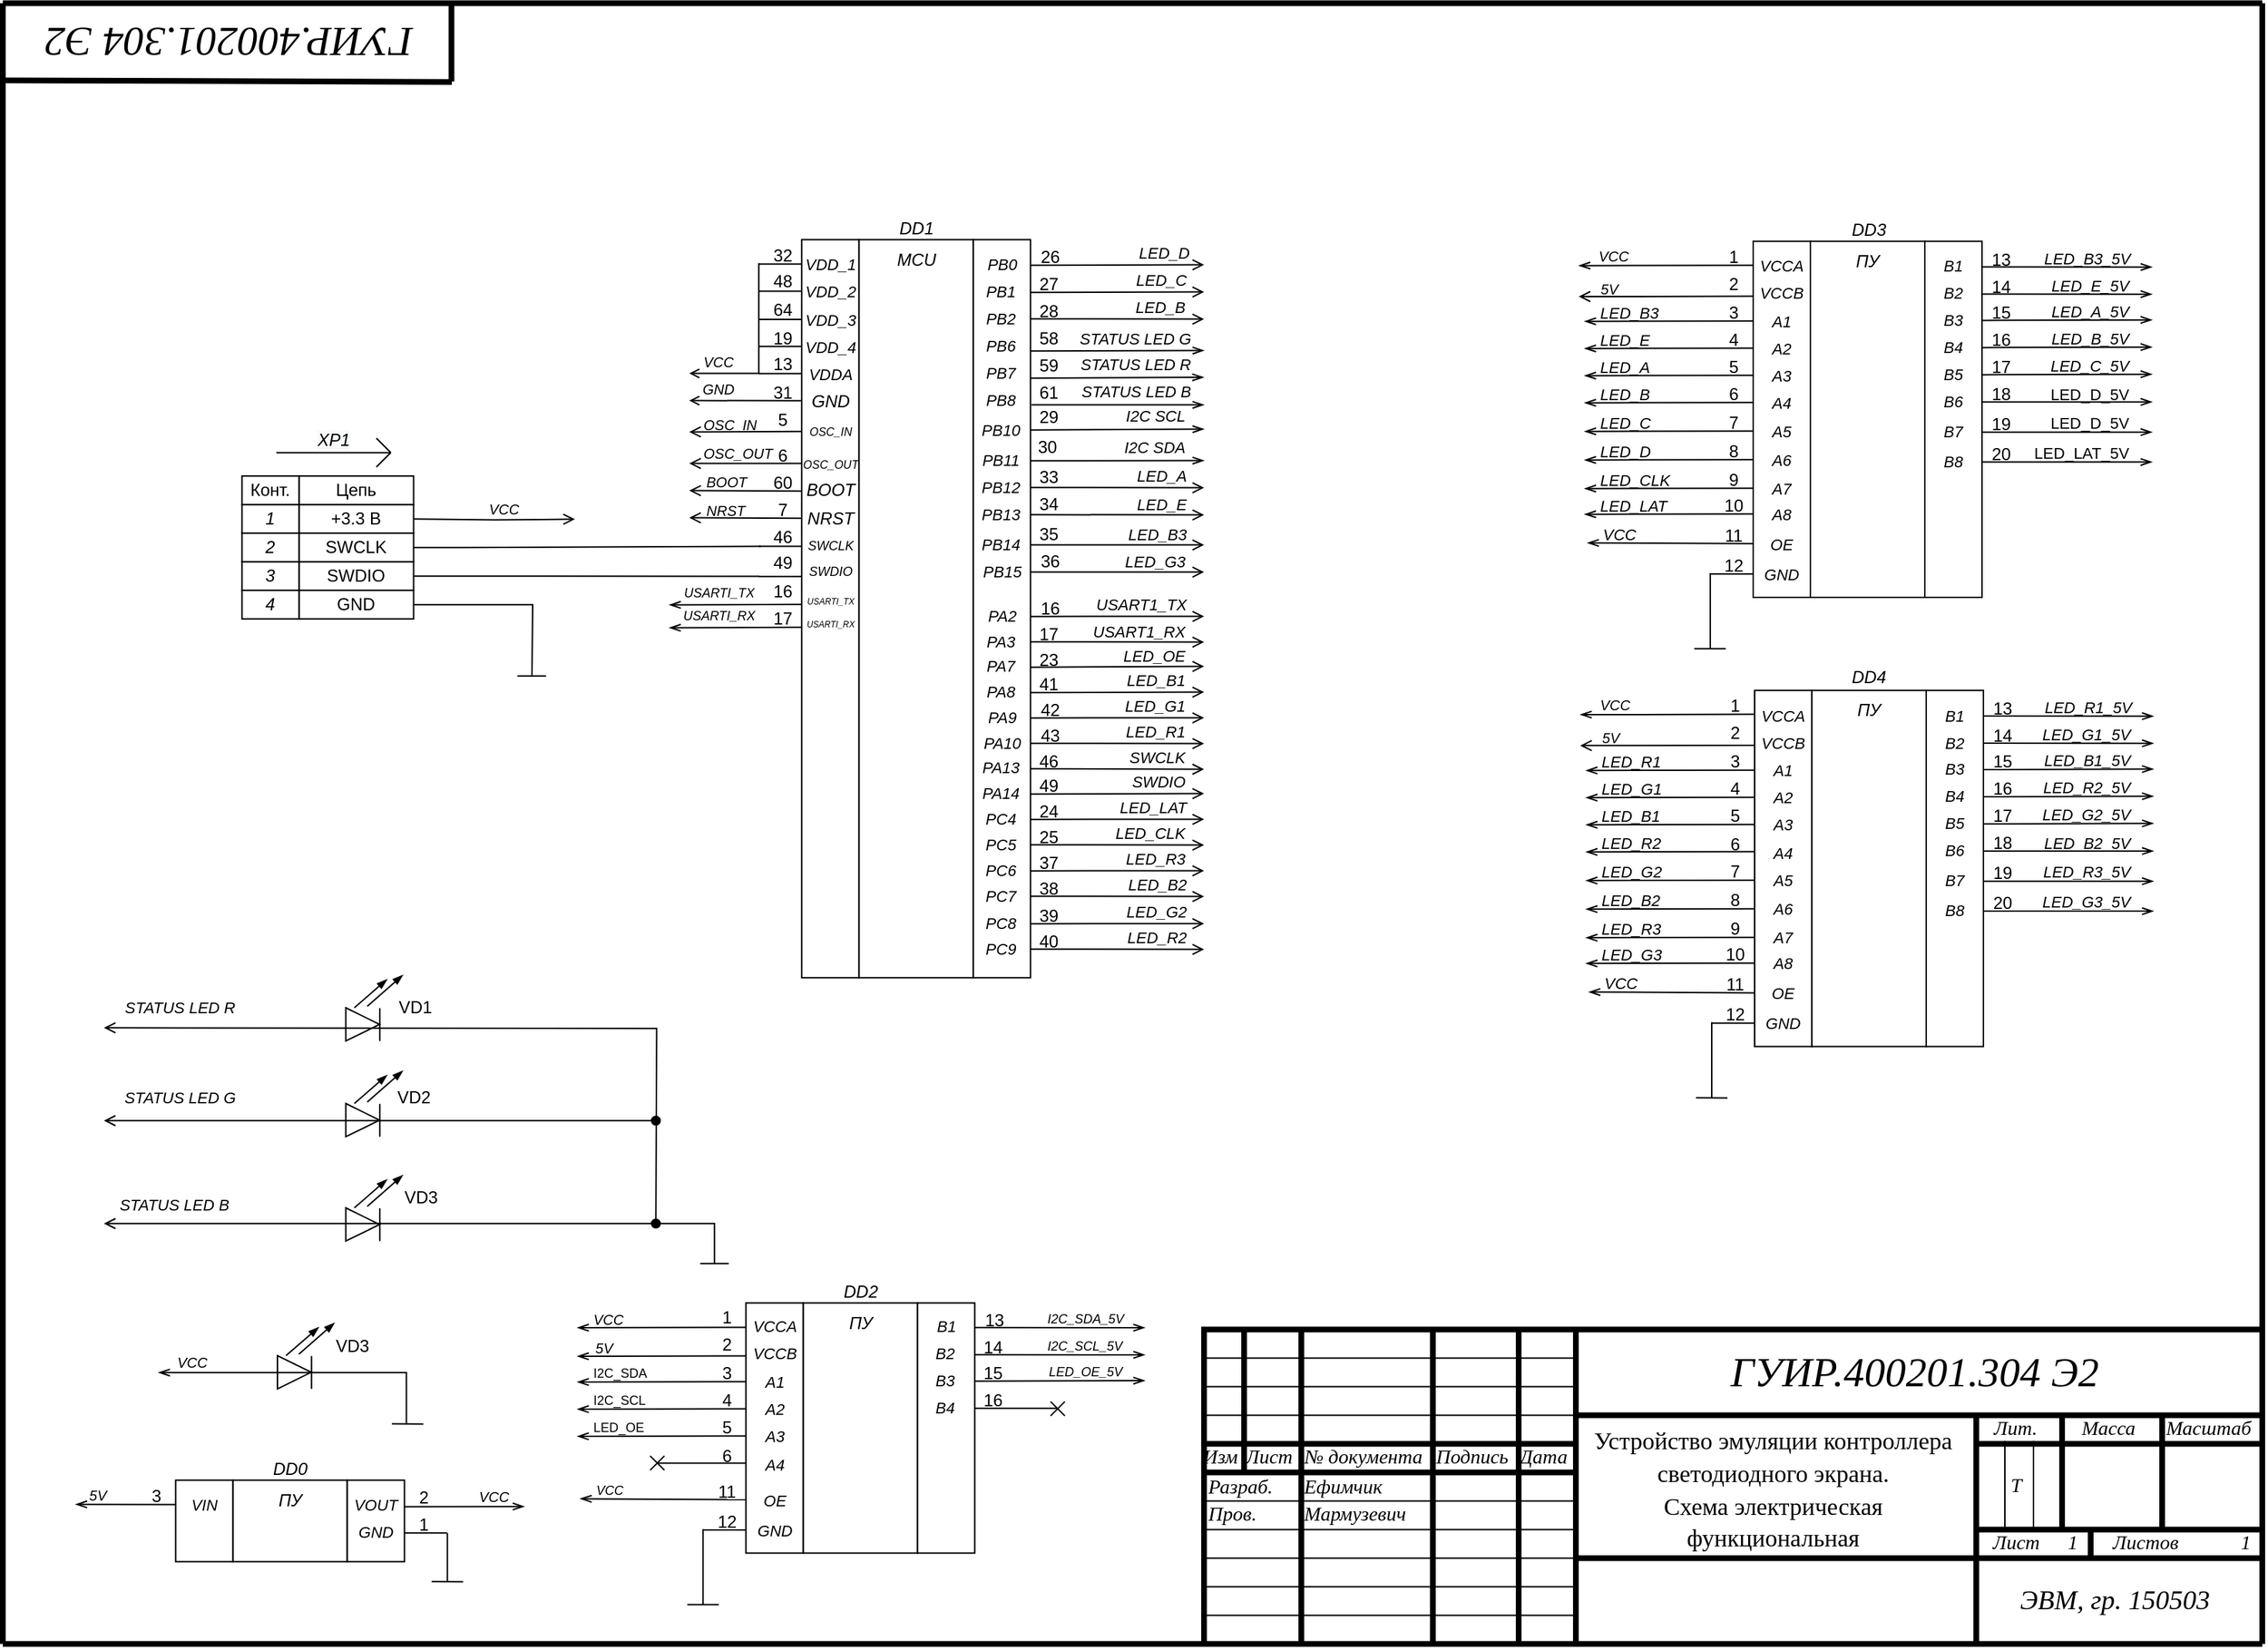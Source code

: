 <mxfile version="20.6.2" type="device"><diagram name="Страница-1" id="Страница-1"><mxGraphModel dx="-702" dy="-1766" grid="1" gridSize="10" guides="1" tooltips="1" connect="1" arrows="1" fold="1" page="1" pageScale="1" pageWidth="1654" pageHeight="1169" background="#ffffff" math="0" shadow="0"><root><mxCell id="0"/><mxCell id="1" parent="0"/><mxCell id="gPalU-2PJetp42Xzsn_5-57" style="vsdxID=3;fillColor=#FFFFFF;gradientColor=none;shape=stencil(nY9LDoAgDERP0z3SI/i5BwkoRAUC+Lu9kGo0Lt3NtK/tFLCOWngFnMUU3Kg2I5MGbIBzY7UKJmUF2ALWvQtqCG6xkrwXhSxqdmvZsNNcxViZ4ewgT64jdDL2hf4E7wsXmsWThd549765c4l+xvYE);strokeColor=#000000;strokeWidth=4;spacingTop=-1;spacingBottom=-1;spacingLeft=-1;spacingRight=-1;labelBackgroundColor=#ffffff;rounded=0;html=1;whiteSpace=wrap;fontFamily=Arial;fontStyle=2;container=0;" parent="1" vertex="1"><mxGeometry x="2553" y="3275.2" width="740" height="220" as="geometry"/></mxCell><mxCell id="gPalU-2PJetp42Xzsn_5-58" style="vsdxID=28;edgeStyle=none;startArrow=none;endArrow=none;startSize=5;endSize=5;strokeWidth=4;strokeColor=#000000;spacingTop=-1;spacingBottom=-1;spacingLeft=-1;spacingRight=-1;verticalAlign=middle;html=1;labelBackgroundColor=#ffffff;rounded=0;fontFamily=Arial;fontStyle=2" parent="1" edge="1"><mxGeometry relative="1" as="geometry"><Array as="points"/><mxPoint x="2581" y="3275.2" as="sourcePoint"/><mxPoint x="2581" y="3375.2" as="targetPoint"/></mxGeometry></mxCell><mxCell id="gPalU-2PJetp42Xzsn_5-59" style="vsdxID=27;edgeStyle=none;startArrow=none;endArrow=none;startSize=5;endSize=5;strokeColor=#000000;spacingTop=-1;spacingBottom=-1;spacingLeft=-1;spacingRight=-1;verticalAlign=middle;html=1;labelBackgroundColor=#ffffff;rounded=0;fontFamily=Arial;fontStyle=2" parent="1" edge="1"><mxGeometry relative="1" as="geometry"><mxPoint as="offset"/><Array as="points"/><mxPoint x="2553" y="3475.2" as="sourcePoint"/><mxPoint x="2813" y="3475.2" as="targetPoint"/></mxGeometry></mxCell><mxCell id="gPalU-2PJetp42Xzsn_5-60" style="vsdxID=26;edgeStyle=none;startArrow=none;endArrow=none;startSize=5;endSize=5;strokeColor=#000000;spacingTop=-1;spacingBottom=-1;spacingLeft=-1;spacingRight=-1;verticalAlign=middle;html=1;labelBackgroundColor=#ffffff;rounded=0;fontFamily=Arial;fontStyle=2" parent="1" edge="1"><mxGeometry relative="1" as="geometry"><mxPoint as="offset"/><Array as="points"/><mxPoint x="2553" y="3455.2" as="sourcePoint"/><mxPoint x="2813" y="3455.2" as="targetPoint"/></mxGeometry></mxCell><mxCell id="gPalU-2PJetp42Xzsn_5-61" style="vsdxID=25;edgeStyle=none;startArrow=none;endArrow=none;startSize=5;endSize=5;strokeColor=#000000;spacingTop=-1;spacingBottom=-1;spacingLeft=-1;spacingRight=-1;verticalAlign=middle;html=1;labelBackgroundColor=#ffffff;rounded=0;fontFamily=Arial;fontStyle=2" parent="1" edge="1"><mxGeometry relative="1" as="geometry"><mxPoint as="offset"/><Array as="points"/><mxPoint x="2553" y="3435.2" as="sourcePoint"/><mxPoint x="2813" y="3435.2" as="targetPoint"/></mxGeometry></mxCell><mxCell id="gPalU-2PJetp42Xzsn_5-62" style="vsdxID=24;edgeStyle=none;startArrow=none;endArrow=none;startSize=5;endSize=5;strokeColor=#000000;spacingTop=-1;spacingBottom=-1;spacingLeft=-1;spacingRight=-1;verticalAlign=middle;html=1;labelBackgroundColor=#ffffff;rounded=0;fontFamily=Arial;fontStyle=2" parent="1" edge="1"><mxGeometry relative="1" as="geometry"><mxPoint as="offset"/><Array as="points"/><mxPoint x="2553" y="3415.2" as="sourcePoint"/><mxPoint x="2813" y="3415.2" as="targetPoint"/></mxGeometry></mxCell><mxCell id="gPalU-2PJetp42Xzsn_5-63" style="vsdxID=23;edgeStyle=none;startArrow=none;endArrow=none;startSize=5;endSize=5;strokeColor=#000000;spacingTop=-1;spacingBottom=-1;spacingLeft=-1;spacingRight=-1;verticalAlign=middle;html=1;labelBackgroundColor=#ffffff;rounded=0;fontFamily=Arial;fontStyle=2" parent="1" edge="1"><mxGeometry relative="1" as="geometry"><mxPoint as="offset"/><Array as="points"/><mxPoint x="2553" y="3395.2" as="sourcePoint"/><mxPoint x="2813" y="3395.2" as="targetPoint"/></mxGeometry></mxCell><mxCell id="gPalU-2PJetp42Xzsn_5-64" style="vsdxID=22;edgeStyle=none;startArrow=none;endArrow=none;startSize=5;endSize=5;strokeWidth=4;strokeColor=#000000;spacingTop=-1;spacingBottom=-1;spacingLeft=-1;spacingRight=-1;verticalAlign=middle;html=1;labelBackgroundColor=#ffffff;rounded=0;fontFamily=Arial;fontStyle=2" parent="1" edge="1"><mxGeometry relative="1" as="geometry"><mxPoint as="offset"/><Array as="points"/><mxPoint x="2553" y="3375.2" as="sourcePoint"/><mxPoint x="2813" y="3375.2" as="targetPoint"/></mxGeometry></mxCell><mxCell id="gPalU-2PJetp42Xzsn_5-65" style="vsdxID=21;edgeStyle=none;startArrow=none;endArrow=none;startSize=5;endSize=5;strokeWidth=4;strokeColor=#000000;spacingTop=-1;spacingBottom=-1;spacingLeft=-1;spacingRight=-1;verticalAlign=middle;html=1;labelBackgroundColor=#ffffff;rounded=0;fontFamily=Arial;fontStyle=2" parent="1" edge="1"><mxGeometry relative="1" as="geometry"><mxPoint as="offset"/><Array as="points"/><mxPoint x="2553" y="3355.2" as="sourcePoint"/><mxPoint x="2813" y="3355.2" as="targetPoint"/></mxGeometry></mxCell><mxCell id="gPalU-2PJetp42Xzsn_5-66" style="vsdxID=20;edgeStyle=none;startArrow=none;endArrow=none;startSize=5;endSize=5;strokeColor=#000000;spacingTop=-1;spacingBottom=-1;spacingLeft=-1;spacingRight=-1;verticalAlign=middle;html=1;labelBackgroundColor=#ffffff;rounded=0;fontFamily=Arial;fontStyle=2" parent="1" edge="1"><mxGeometry relative="1" as="geometry"><mxPoint as="offset"/><Array as="points"/><mxPoint x="2553" y="3335.2" as="sourcePoint"/><mxPoint x="2813" y="3335.2" as="targetPoint"/></mxGeometry></mxCell><mxCell id="gPalU-2PJetp42Xzsn_5-67" style="vsdxID=19;edgeStyle=none;startArrow=none;endArrow=none;startSize=5;endSize=5;strokeColor=#000000;spacingTop=-1;spacingBottom=-1;spacingLeft=-1;spacingRight=-1;verticalAlign=middle;html=1;labelBackgroundColor=#ffffff;rounded=0;fontFamily=Arial;fontStyle=2" parent="1" edge="1"><mxGeometry relative="1" as="geometry"><mxPoint as="offset"/><Array as="points"/><mxPoint x="2553" y="3315.2" as="sourcePoint"/><mxPoint x="2813" y="3315.2" as="targetPoint"/></mxGeometry></mxCell><mxCell id="gPalU-2PJetp42Xzsn_5-68" style="vsdxID=18;edgeStyle=none;startArrow=none;endArrow=none;startSize=5;endSize=5;strokeColor=#000000;spacingTop=-1;spacingBottom=-1;spacingLeft=-1;spacingRight=-1;verticalAlign=middle;html=1;labelBackgroundColor=#ffffff;rounded=0;fontFamily=Arial;fontStyle=2" parent="1" edge="1"><mxGeometry relative="1" as="geometry"><mxPoint as="offset"/><Array as="points"/><mxPoint x="2553" y="3295.2" as="sourcePoint"/><mxPoint x="2813" y="3295.2" as="targetPoint"/></mxGeometry></mxCell><mxCell id="gPalU-2PJetp42Xzsn_5-69" style="vsdxID=17;edgeStyle=none;startArrow=none;endArrow=none;startSize=5;endSize=5;strokeWidth=4;strokeColor=#000000;spacingTop=-1;spacingBottom=-1;spacingLeft=-1;spacingRight=-1;verticalAlign=middle;html=1;labelBackgroundColor=#ffffff;rounded=0;fontFamily=Arial;fontStyle=2" parent="1" edge="1"><mxGeometry relative="1" as="geometry"><Array as="points"/><mxPoint x="2621" y="3275.2" as="sourcePoint"/><mxPoint x="2621" y="3495.2" as="targetPoint"/></mxGeometry></mxCell><mxCell id="gPalU-2PJetp42Xzsn_5-70" style="vsdxID=16;edgeStyle=none;startArrow=none;endArrow=none;startSize=5;endSize=5;strokeWidth=4;strokeColor=#000000;spacingTop=-1;spacingBottom=-1;spacingLeft=-1;spacingRight=-1;verticalAlign=middle;html=1;labelBackgroundColor=#ffffff;rounded=0;fontFamily=Arial;fontStyle=2" parent="1" edge="1"><mxGeometry relative="1" as="geometry"><Array as="points"/><mxPoint x="2713" y="3275.2" as="sourcePoint"/><mxPoint x="2713" y="3495.2" as="targetPoint"/></mxGeometry></mxCell><mxCell id="gPalU-2PJetp42Xzsn_5-71" style="vsdxID=15;edgeStyle=none;startArrow=none;endArrow=none;startSize=5;endSize=5;strokeWidth=4;strokeColor=#000000;spacingTop=-1;spacingBottom=-1;spacingLeft=-1;spacingRight=-1;verticalAlign=middle;html=1;labelBackgroundColor=#ffffff;rounded=0;fontFamily=Arial;fontStyle=2" parent="1" edge="1"><mxGeometry relative="1" as="geometry"><Array as="points"/><mxPoint x="2773" y="3275.2" as="sourcePoint"/><mxPoint x="2773" y="3495.2" as="targetPoint"/></mxGeometry></mxCell><mxCell id="gPalU-2PJetp42Xzsn_5-72" style="vsdxID=14;edgeStyle=none;startArrow=none;endArrow=none;startSize=5;endSize=5;strokeWidth=4;strokeColor=#000000;spacingTop=-1;spacingBottom=-1;spacingLeft=-1;spacingRight=-1;verticalAlign=middle;html=1;labelBackgroundColor=#ffffff;rounded=0;fontFamily=Arial;fontStyle=2" parent="1" edge="1"><mxGeometry relative="1" as="geometry"><Array as="points"/><mxPoint x="3223" y="3335.2" as="sourcePoint"/><mxPoint x="3223" y="3415.2" as="targetPoint"/></mxGeometry></mxCell><mxCell id="gPalU-2PJetp42Xzsn_5-73" style="vsdxID=11;edgeStyle=none;startArrow=none;endArrow=none;startSize=5;endSize=5;strokeWidth=4;strokeColor=#000000;spacingTop=-1;spacingBottom=-1;spacingLeft=-1;spacingRight=-1;verticalAlign=middle;html=1;labelBackgroundColor=#ffffff;rounded=0;fontFamily=Arial;fontStyle=2" parent="1" edge="1"><mxGeometry relative="1" as="geometry"><Array as="points"/><mxPoint x="3173" y="3415.2" as="sourcePoint"/><mxPoint x="3173" y="3435.2" as="targetPoint"/></mxGeometry></mxCell><mxCell id="gPalU-2PJetp42Xzsn_5-74" style="vsdxID=10;edgeStyle=none;startArrow=none;endArrow=none;startSize=5;endSize=5;strokeWidth=4;strokeColor=#000000;spacingTop=-1;spacingBottom=-1;spacingLeft=-1;spacingRight=-1;verticalAlign=middle;html=1;labelBackgroundColor=#ffffff;rounded=0;fontFamily=Arial;fontStyle=2" parent="1" edge="1"><mxGeometry relative="1" as="geometry"><Array as="points"/><mxPoint x="3153" y="3335.2" as="sourcePoint"/><mxPoint x="3153" y="3415.2" as="targetPoint"/></mxGeometry></mxCell><mxCell id="gPalU-2PJetp42Xzsn_5-75" style="vsdxID=273;edgeStyle=none;startArrow=none;endArrow=none;startSize=5;endSize=5;strokeWidth=4;strokeColor=#000000;spacingTop=-1;spacingBottom=-1;spacingLeft=-1;spacingRight=-1;verticalAlign=middle;html=1;labelBackgroundColor=#ffffff;rounded=0;fontFamily=Arial;fontStyle=2" parent="1" edge="1"><mxGeometry relative="1" as="geometry"><Array as="points"/><mxPoint x="2026.71" y="2347" as="sourcePoint"/><mxPoint x="2026.71" y="2402" as="targetPoint"/></mxGeometry></mxCell><mxCell id="gPalU-2PJetp42Xzsn_5-76" style="vsdxID=388;edgeStyle=none;startArrow=none;endArrow=none;startSize=5;endSize=5;strokeColor=#000000;spacingTop=-1;spacingBottom=-1;spacingLeft=-1;spacingRight=-1;verticalAlign=middle;html=1;labelBackgroundColor=#ffffff;rounded=0;fontFamily=Arial;fontStyle=2" parent="1" edge="1"><mxGeometry relative="1" as="geometry"><Array as="points"/><mxPoint x="3133" y="3353.2" as="sourcePoint"/><mxPoint x="3133" y="3415.2" as="targetPoint"/></mxGeometry></mxCell><mxCell id="gPalU-2PJetp42Xzsn_5-77" style="vsdxID=2198;edgeStyle=none;startArrow=none;endArrow=none;startSize=3;endSize=3;strokeWidth=4;strokeColor=#000000;spacingTop=-2;spacingBottom=-2;spacingLeft=-2;spacingRight=-2;verticalAlign=middle;html=1;labelBackgroundColor=#ffffff;rounded=0;fontFamily=Arial;fontStyle=2" parent="1" edge="1"><mxGeometry relative="1" as="geometry"><Array as="points"/><mxPoint x="3293" y="3495.2" as="sourcePoint"/><mxPoint x="1713" y="3495.2" as="targetPoint"/></mxGeometry></mxCell><mxCell id="gPalU-2PJetp42Xzsn_5-78" style="vsdxID=2197;edgeStyle=none;startArrow=none;endArrow=none;startSize=3;endSize=3;strokeWidth=4;strokeColor=#000000;spacingTop=-2;spacingBottom=-2;spacingLeft=-2;spacingRight=-2;verticalAlign=middle;html=1;labelBackgroundColor=#ffffff;rounded=0;fontFamily=Arial;fontStyle=2" parent="1" edge="1"><mxGeometry relative="1" as="geometry"><Array as="points"/><mxPoint x="1713" y="3495.2" as="sourcePoint"/><mxPoint x="1713" y="2347.2" as="targetPoint"/></mxGeometry></mxCell><mxCell id="gPalU-2PJetp42Xzsn_5-79" style="vsdxID=2196;edgeStyle=none;startArrow=none;endArrow=none;startSize=3;endSize=3;strokeWidth=4;strokeColor=#000000;spacingTop=-2;spacingBottom=-2;spacingLeft=-2;spacingRight=-2;verticalAlign=middle;html=1;labelBackgroundColor=#ffffff;rounded=0;fontFamily=Arial;fontStyle=2" parent="1" edge="1"><mxGeometry relative="1" as="geometry"><Array as="points"/><mxPoint x="3293" y="3495.2" as="sourcePoint"/><mxPoint x="3293" y="2347.2" as="targetPoint"/></mxGeometry></mxCell><mxCell id="gPalU-2PJetp42Xzsn_5-80" style="vsdxID=387;edgeStyle=none;startArrow=none;endArrow=none;startSize=5;endSize=5;strokeColor=#000000;spacingTop=-1;spacingBottom=-1;spacingLeft=-1;spacingRight=-1;verticalAlign=middle;html=1;labelBackgroundColor=#ffffff;rounded=0;fontFamily=Arial;fontStyle=2" parent="1" edge="1"><mxGeometry relative="1" as="geometry"><Array as="points"/><mxPoint x="3113" y="3353.2" as="sourcePoint"/><mxPoint x="3113" y="3415.2" as="targetPoint"/></mxGeometry></mxCell><mxCell id="gPalU-2PJetp42Xzsn_5-81" style="vsdxID=9;edgeStyle=none;startArrow=none;endArrow=none;startSize=5;endSize=5;strokeWidth=4;strokeColor=#000000;spacingTop=-1;spacingBottom=-1;spacingLeft=-1;spacingRight=-1;verticalAlign=middle;html=1;labelBackgroundColor=#ffffff;rounded=0;fontFamily=Arial;fontStyle=2" parent="1" edge="1"><mxGeometry relative="1" as="geometry"><mxPoint as="offset"/><Array as="points"/><mxPoint x="3093" y="3415.2" as="sourcePoint"/><mxPoint x="3293" y="3415.2" as="targetPoint"/></mxGeometry></mxCell><mxCell id="gPalU-2PJetp42Xzsn_5-82" style="vsdxID=8;edgeStyle=none;startArrow=none;endArrow=none;startSize=5;endSize=5;strokeWidth=4;strokeColor=#000000;spacingTop=-1;spacingBottom=-1;spacingLeft=-1;spacingRight=-1;verticalAlign=middle;html=1;labelBackgroundColor=#ffffff;rounded=0;fontFamily=Arial;fontStyle=2" parent="1" edge="1"><mxGeometry relative="1" as="geometry"><mxPoint as="offset"/><Array as="points"/><mxPoint x="3093" y="3355.2" as="sourcePoint"/><mxPoint x="3293" y="3355.2" as="targetPoint"/></mxGeometry></mxCell><mxCell id="gPalU-2PJetp42Xzsn_5-83" style="vsdxID=7;edgeStyle=none;startArrow=none;endArrow=none;startSize=5;endSize=5;strokeWidth=4;strokeColor=#000000;spacingTop=-1;spacingBottom=-1;spacingLeft=-1;spacingRight=-1;verticalAlign=middle;html=1;labelBackgroundColor=#ffffff;rounded=0;fontFamily=Arial;fontStyle=2" parent="1" edge="1"><mxGeometry relative="1" as="geometry"><Array as="points"/><mxPoint x="3093" y="3335.2" as="sourcePoint"/><mxPoint x="3093" y="3495.2" as="targetPoint"/></mxGeometry></mxCell><mxCell id="gPalU-2PJetp42Xzsn_5-84" style="vsdxID=6;edgeStyle=none;startArrow=none;endArrow=none;startSize=5;endSize=5;strokeWidth=4;strokeColor=#000000;spacingTop=-1;spacingBottom=-1;spacingLeft=-1;spacingRight=-1;verticalAlign=middle;html=1;labelBackgroundColor=#ffffff;rounded=0;fontFamily=Arial;fontStyle=2" parent="1" edge="1"><mxGeometry relative="1" as="geometry"><Array as="points"/><mxPoint x="3293" y="3435.2" as="sourcePoint"/><mxPoint x="2813" y="3435.2" as="targetPoint"/></mxGeometry></mxCell><mxCell id="gPalU-2PJetp42Xzsn_5-85" style="vsdxID=4;edgeStyle=none;startArrow=none;endArrow=none;startSize=5;endSize=5;strokeWidth=4;strokeColor=#000000;spacingTop=-1;spacingBottom=-1;spacingLeft=-1;spacingRight=-1;verticalAlign=middle;html=1;labelBackgroundColor=#ffffff;rounded=0;fontFamily=Arial;fontStyle=2" parent="1" edge="1"><mxGeometry relative="1" as="geometry"><Array as="points"/><mxPoint x="2813" y="3275.2" as="sourcePoint"/><mxPoint x="2813" y="3495.2" as="targetPoint"/></mxGeometry></mxCell><mxCell id="gPalU-2PJetp42Xzsn_5-86" style="vsdxID=5;edgeStyle=none;startArrow=none;endArrow=none;startSize=5;endSize=5;strokeWidth=4;strokeColor=#000000;spacingTop=-1;spacingBottom=-1;spacingLeft=-1;spacingRight=-1;verticalAlign=middle;html=1;labelBackgroundColor=#ffffff;rounded=0;fontFamily=Arial;fontStyle=2" parent="1" edge="1"><mxGeometry relative="1" as="geometry"><Array as="points"/><mxPoint x="3293" y="3335.2" as="sourcePoint"/><mxPoint x="2813" y="3335.2" as="targetPoint"/></mxGeometry></mxCell><mxCell id="gPalU-2PJetp42Xzsn_5-104" value="&lt;p style=&quot;margin: 0px ; text-indent: 0px ; direction: rtl ; font-size: 30px&quot;&gt;&lt;font style=&quot;font-size: 30px ; direction: ltr ; letter-spacing: 0px ; line-height: 120% ; opacity: 1&quot;&gt;&lt;font style=&quot;font-family: &amp;quot;GOST type B&amp;quot;; font-size: 29px; font-style: normal; letter-spacing: 0px; direction: ltr; line-height: 34.8px; opacity: 1;&quot;&gt;&lt;i&gt;ГУИР.&lt;/i&gt;&lt;/font&gt;&lt;font style=&quot;font-family: &amp;quot;GOST type B&amp;quot;; font-size: 29px; font-style: normal; letter-spacing: 0px; direction: ltr; line-height: 34.8px; opacity: 1;&quot;&gt;&lt;i&gt;400201.304&lt;/i&gt;&amp;nbsp;&lt;i&gt;Э2&lt;/i&gt;&lt;/font&gt;&lt;span style=&quot;font-size: 30px&quot;&gt;&lt;br style=&quot;font-size: 30px&quot;&gt;&lt;/span&gt;&lt;/font&gt;&lt;/p&gt;" style="verticalAlign=middle;align=center;vsdxID=275;rotation=180;fillColor=none;gradientColor=none;shape=stencil(nZBLDoAgDERP0z3SIyjew0SURgSD+Lu9kMZoXLhwN9O+tukAlrNpJg1SzDH4QW/URgNYgZTkjA4UkwJUgGXng+6DX1zLfmoymdXo17xh5zmRJ6Q42BWCfc2oJfdAr+Yv+AP9Cb7OJ3H/2JG1HNGz/84klThPVCc=);strokeColor=none;spacingTop=-1;spacingBottom=-1;spacingLeft=-1;spacingRight=-1;labelBackgroundColor=none;rounded=0;html=1;whiteSpace=wrap;fontSize=30;fontFamily=Arial;fontStyle=2;container=0;" parent="1" vertex="1"><mxGeometry x="1717" y="2367.2" width="308" height="16" as="geometry"/></mxCell><mxCell id="gPalU-2PJetp42Xzsn_5-106" style="vsdxID=272;edgeStyle=none;startArrow=none;endArrow=none;startSize=5;endSize=5;strokeWidth=4;strokeColor=#000000;spacingTop=-1;spacingBottom=-1;spacingLeft=-1;spacingRight=-1;verticalAlign=middle;html=1;labelBackgroundColor=#ffffff;rounded=0;fontFamily=Arial;fontStyle=2" parent="1" edge="1"><mxGeometry relative="1" as="geometry"><Array as="points"><mxPoint x="2027" y="2402.4"/></Array><mxPoint x="1715" y="2401.2" as="sourcePoint"/><mxPoint x="2027" y="2402.2" as="targetPoint"/></mxGeometry></mxCell><mxCell id="gPalU-2PJetp42Xzsn_5-107" style="vsdxID=2;edgeStyle=none;startArrow=none;endArrow=none;startSize=5;endSize=5;strokeWidth=4;strokeColor=#000000;spacingTop=-1;spacingBottom=-1;spacingLeft=-1;spacingRight=-1;verticalAlign=middle;html=1;labelBackgroundColor=#ffffff;rounded=0;fontFamily=Arial;fontStyle=2" parent="1" edge="1"><mxGeometry relative="1" as="geometry"><Array as="points"/><mxPoint x="3293" y="2347.2" as="sourcePoint"/><mxPoint x="1713" y="2347.2" as="targetPoint"/></mxGeometry></mxCell><mxCell id="gPalU-2PJetp42Xzsn_5-210" value="&lt;font style=&quot;font-size: 14px; color: rgb(0, 0, 0); direction: ltr; letter-spacing: 0px; line-height: 120%; opacity: 1;&quot;&gt;&lt;i style=&quot;font-size: 14px;&quot;&gt;Лист&lt;br style=&quot;font-size: 14px;&quot;&gt;&lt;/i&gt;&lt;/font&gt;" style="verticalAlign=middle;align=center;vsdxID=39;fillColor=none;gradientColor=none;shape=stencil(nZBLDoAgDERP0z3SIyjew0SURgSD+Lu9kMZoXLhwN9O+tukAlrNpJg1SzDH4QW/URgNYgZTkjA4UkwJUgGXng+6DX1zLfmoymdXo17xh5zmRJ6Q42BWCfc2oJfdAr+Yv+AP9Cb7OJ3H/2JG1HNGz/84klThPVCc=);strokeColor=none;strokeWidth=4;spacingTop=-1;spacingBottom=-1;spacingLeft=-1;spacingRight=0;labelBackgroundColor=none;rounded=0;html=1;whiteSpace=wrap;fontFamily=GOST type B;fontSize=14;fontSource=https%3A%2F%2Fdrive.google.com%2Fuc%3Fexport%3Ddownload%26id%3D1UrnLVkHcLbHLojcf2ejICCGZ1GY9liKW;spacing=0;" parent="1" vertex="1"><mxGeometry x="3093" y="3417.2" width="57" height="16" as="geometry"/></mxCell><mxCell id="gPalU-2PJetp42Xzsn_5-211" value="&lt;font style=&quot;font-size: 14px; color: rgb(0, 0, 0); direction: ltr; letter-spacing: 0px; line-height: 120%; opacity: 1;&quot;&gt;&lt;i style=&quot;font-size: 14px;&quot;&gt;Листов&lt;br style=&quot;font-size: 14px;&quot;&gt;&lt;/i&gt;&lt;/font&gt;" style="verticalAlign=middle;align=center;vsdxID=40;fillColor=none;gradientColor=none;shape=stencil(nZBLDoAgDERP0z3SIyjew0SURgSD+Lu9kMZoXLhwN9O+tukAlrNpJg1SzDH4QW/URgNYgZTkjA4UkwJUgGXng+6DX1zLfmoymdXo17xh5zmRJ6Q42BWCfc2oJfdAr+Yv+AP9Cb7OJ3H/2JG1HNGz/84klThPVCc=);strokeColor=none;strokeWidth=4;spacingTop=-1;spacingBottom=-1;spacingLeft=-1;spacingRight=0;labelBackgroundColor=none;rounded=0;html=1;whiteSpace=wrap;fontFamily=GOST type B;fontSize=14;fontSource=https%3A%2F%2Fdrive.google.com%2Fuc%3Fexport%3Ddownload%26id%3D1UrnLVkHcLbHLojcf2ejICCGZ1GY9liKW;spacing=0;" parent="1" vertex="1"><mxGeometry x="3173" y="3417.2" width="78" height="16" as="geometry"/></mxCell><mxCell id="gPalU-2PJetp42Xzsn_5-212" value="&lt;font style=&quot;color: rgb(0, 0, 0); direction: ltr; letter-spacing: 0px; line-height: 120%; opacity: 1;&quot;&gt;&lt;i style=&quot;&quot;&gt;&lt;font style=&quot;font-size: 19px;&quot;&gt;ЭВМ, гр. 150503&lt;/font&gt;&lt;br style=&quot;font-size: 16px;&quot;&gt;&lt;/i&gt;&lt;/font&gt;" style="verticalAlign=middle;align=center;vsdxID=45;fillColor=none;gradientColor=none;shape=stencil(nZBLDoAgDERP0z3SIyjew0SURgSD+Lu9kMZoXLhwN9O+tukAlrNpJg1SzDH4QW/URgNYgZTkjA4UkwJUgGXng+6DX1zLfmoymdXo17xh5zmRJ6Q42BWCfc2oJfdAr+Yv+AP9Cb7OJ3H/2JG1HNGz/84klThPVCc=);strokeColor=none;spacingTop=-1;spacingBottom=-1;spacingLeft=-1;spacingRight=-1;labelBackgroundColor=none;rounded=0;html=1;whiteSpace=wrap;fontFamily=GOST type B;fontSize=16;fontSource=https%3A%2F%2Fdrive.google.com%2Fuc%3Fexport%3Ddownload%26id%3D1UrnLVkHcLbHLojcf2ejICCGZ1GY9liKW;" parent="1" vertex="1"><mxGeometry x="3090" y="3435.2" width="200" height="60" as="geometry"/></mxCell><mxCell id="gPalU-2PJetp42Xzsn_5-213" value="&lt;font style=&quot;font-size: 14px; color: rgb(0, 0, 0); direction: ltr; letter-spacing: 0px; line-height: 120%; opacity: 1;&quot;&gt;&lt;i style=&quot;font-size: 14px;&quot;&gt;T&lt;br style=&quot;font-size: 14px;&quot;&gt;&lt;/i&gt;&lt;/font&gt;" style="verticalAlign=middle;align=center;vsdxID=48;fillColor=none;gradientColor=none;shape=stencil(nZBLDoAgDERP0z3SIyjew0SURgSD+Lu9kMZoXLhwN9O+tukAlrNpJg1SzDH4QW/URgNYgZTkjA4UkwJUgGXng+6DX1zLfmoymdXo17xh5zmRJ6Q42BWCfc2oJfdAr+Yv+AP9Cb7OJ3H/2JG1HNGz/84klThPVCc=);strokeColor=none;spacingTop=0;spacingBottom=0;spacingLeft=0;spacingRight=0;labelBackgroundColor=none;rounded=0;html=1;whiteSpace=wrap;fontFamily=GOST type B;fontSize=14;fontSource=https%3A%2F%2Fdrive.google.com%2Fuc%3Fexport%3Ddownload%26id%3D1UrnLVkHcLbHLojcf2ejICCGZ1GY9liKW;spacing=0;" parent="1" vertex="1"><mxGeometry x="3111" y="3355.2" width="20" height="60" as="geometry"/></mxCell><mxCell id="gPalU-2PJetp42Xzsn_5-214" value="&lt;font style=&quot;font-size: 14px; color: rgb(0, 0, 0); direction: ltr; letter-spacing: 0px; line-height: 120%; opacity: 1;&quot;&gt;&lt;i style=&quot;font-size: 14px;&quot;&gt;Изм&lt;br style=&quot;font-size: 14px;&quot;&gt;&lt;/i&gt;&lt;/font&gt;" style="verticalAlign=middle;align=center;vsdxID=29;fillColor=none;gradientColor=none;shape=stencil(nZBLDoAgDERP0z3SIyjew0SURgSD+Lu9kMZoXLhwN9O+tukAlrNpJg1SzDH4QW/URgNYgZTkjA4UkwJUgGXng+6DX1zLfmoymdXo17xh5zmRJ6Q42BWCfc2oJfdAr+Yv+AP9Cb7OJ3H/2JG1HNGz/84klThPVCc=);strokeColor=none;strokeWidth=4;spacingTop=-1;spacingBottom=-1;spacingLeft=-1;spacingRight=0;labelBackgroundColor=none;rounded=0;html=1;whiteSpace=wrap;fontFamily=GOST type B;fontSource=https%3A%2F%2Fdrive.google.com%2Fuc%3Fexport%3Ddownload%26id%3D1UrnLVkHcLbHLojcf2ejICCGZ1GY9liKW;fontSize=14;spacing=0;" parent="1" vertex="1"><mxGeometry x="2553" y="3357.4" width="24" height="16" as="geometry"/></mxCell><mxCell id="gPalU-2PJetp42Xzsn_5-215" value="&lt;font style=&quot;font-size: 14px; color: rgb(0, 0, 0); direction: ltr; letter-spacing: 0px; line-height: 120%; opacity: 1;&quot;&gt;&lt;i style=&quot;font-size: 14px;&quot;&gt;Лист&lt;br style=&quot;font-size: 14px;&quot;&gt;&lt;/i&gt;&lt;/font&gt;" style="verticalAlign=middle;align=center;vsdxID=30;fillColor=none;gradientColor=none;shape=stencil(nZBLDoAgDERP0z3SIyjew0SURgSD+Lu9kMZoXLhwN9O+tukAlrNpJg1SzDH4QW/URgNYgZTkjA4UkwJUgGXng+6DX1zLfmoymdXo17xh5zmRJ6Q42BWCfc2oJfdAr+Yv+AP9Cb7OJ3H/2JG1HNGz/84klThPVCc=);strokeColor=none;strokeWidth=4;spacingTop=-1;spacingBottom=-1;spacingLeft=-1;spacingRight=0;labelBackgroundColor=none;rounded=0;html=1;whiteSpace=wrap;fontFamily=GOST type B;fontSource=https%3A%2F%2Fdrive.google.com%2Fuc%3Fexport%3Ddownload%26id%3D1UrnLVkHcLbHLojcf2ejICCGZ1GY9liKW;fontSize=14;spacing=0;" parent="1" vertex="1"><mxGeometry x="2581" y="3357.4" width="36" height="16" as="geometry"/></mxCell><mxCell id="gPalU-2PJetp42Xzsn_5-216" value="&lt;font style=&quot;font-size: 14px; color: rgb(0, 0, 0); direction: ltr; letter-spacing: 0px; line-height: 120%; opacity: 1;&quot;&gt;&lt;i style=&quot;font-size: 14px;&quot;&gt;№ документа&lt;br style=&quot;font-size: 14px;&quot;&gt;&lt;/i&gt;&lt;/font&gt;" style="verticalAlign=middle;align=center;vsdxID=31;fillColor=none;gradientColor=none;shape=stencil(nZBLDoAgDERP0z3SIyjew0SURgSD+Lu9kMZoXLhwN9O+tukAlrNpJg1SzDH4QW/URgNYgZTkjA4UkwJUgGXng+6DX1zLfmoymdXo17xh5zmRJ6Q42BWCfc2oJfdAr+Yv+AP9Cb7OJ3H/2JG1HNGz/84klThPVCc=);strokeColor=none;strokeWidth=4;spacingTop=-1;spacingBottom=-1;spacingLeft=-1;spacingRight=0;labelBackgroundColor=none;rounded=0;html=1;whiteSpace=wrap;fontFamily=GOST type B;fontSource=https%3A%2F%2Fdrive.google.com%2Fuc%3Fexport%3Ddownload%26id%3D1UrnLVkHcLbHLojcf2ejICCGZ1GY9liKW;fontSize=14;spacing=0;" parent="1" vertex="1"><mxGeometry x="2621" y="3357.4" width="88" height="16" as="geometry"/></mxCell><mxCell id="gPalU-2PJetp42Xzsn_5-217" value="&lt;font style=&quot;font-size: 14px; color: rgb(0, 0, 0); direction: ltr; letter-spacing: 0px; line-height: 120%; opacity: 1;&quot;&gt;&lt;i style=&quot;font-size: 14px;&quot;&gt;Подпись&lt;br style=&quot;font-size: 14px;&quot;&gt;&lt;/i&gt;&lt;/font&gt;" style="verticalAlign=middle;align=center;vsdxID=32;fillColor=none;gradientColor=none;shape=stencil(nZBLDoAgDERP0z3SIyjew0SURgSD+Lu9kMZoXLhwN9O+tukAlrNpJg1SzDH4QW/URgNYgZTkjA4UkwJUgGXng+6DX1zLfmoymdXo17xh5zmRJ6Q42BWCfc2oJfdAr+Yv+AP9Cb7OJ3H/2JG1HNGz/84klThPVCc=);strokeColor=none;strokeWidth=4;spacingTop=-1;spacingBottom=-1;spacingLeft=-1;spacingRight=0;labelBackgroundColor=none;rounded=0;html=1;whiteSpace=wrap;fontFamily=GOST type B;fontSource=https%3A%2F%2Fdrive.google.com%2Fuc%3Fexport%3Ddownload%26id%3D1UrnLVkHcLbHLojcf2ejICCGZ1GY9liKW;fontSize=14;spacing=0;" parent="1" vertex="1"><mxGeometry x="2713" y="3357.4" width="56" height="16" as="geometry"/></mxCell><mxCell id="gPalU-2PJetp42Xzsn_5-218" value="&lt;font style=&quot;font-size: 14px; color: rgb(0, 0, 0); direction: ltr; letter-spacing: 0px; line-height: 120%; opacity: 1;&quot;&gt;&lt;i style=&quot;font-size: 14px;&quot;&gt;Дата&lt;br style=&quot;font-size: 14px;&quot;&gt;&lt;/i&gt;&lt;/font&gt;" style="verticalAlign=middle;align=center;vsdxID=33;fillColor=none;gradientColor=none;shape=stencil(nZBLDoAgDERP0z3SIyjew0SURgSD+Lu9kMZoXLhwN9O+tukAlrNpJg1SzDH4QW/URgNYgZTkjA4UkwJUgGXng+6DX1zLfmoymdXo17xh5zmRJ6Q42BWCfc2oJfdAr+Yv+AP9Cb7OJ3H/2JG1HNGz/84klThPVCc=);strokeColor=none;strokeWidth=4;spacingTop=-1;spacingBottom=-1;spacingLeft=-1;spacingRight=0;labelBackgroundColor=none;rounded=0;html=1;whiteSpace=wrap;fontFamily=GOST type B;fontSource=https%3A%2F%2Fdrive.google.com%2Fuc%3Fexport%3Ddownload%26id%3D1UrnLVkHcLbHLojcf2ejICCGZ1GY9liKW;fontSize=14;spacing=0;" parent="1" vertex="1"><mxGeometry x="2773" y="3357.4" width="36" height="16" as="geometry"/></mxCell><mxCell id="gPalU-2PJetp42Xzsn_5-219" value="&lt;font style=&quot;font-size: 14px; color: rgb(0, 0, 0); direction: ltr; letter-spacing: 0px; line-height: 120%; opacity: 1;&quot;&gt;&lt;i style=&quot;font-size: 14px;&quot;&gt;Лит.&lt;br style=&quot;font-size: 14px;&quot;&gt;&lt;/i&gt;&lt;/font&gt;" style="verticalAlign=middle;align=center;vsdxID=34;fillColor=none;gradientColor=none;shape=stencil(nZBLDoAgDERP0z3SIyjew0SURgSD+Lu9kMZoXLhwN9O+tukAlrNpJg1SzDH4QW/URgNYgZTkjA4UkwJUgGXng+6DX1zLfmoymdXo17xh5zmRJ6Q42BWCfc2oJfdAr+Yv+AP9Cb7OJ3H/2JG1HNGz/84klThPVCc=);strokeColor=none;strokeWidth=4;spacingTop=-1;spacingBottom=-1;spacingLeft=-1;spacingRight=0;labelBackgroundColor=none;rounded=0;html=1;whiteSpace=wrap;fontFamily=GOST type B;fontSource=https%3A%2F%2Fdrive.google.com%2Fuc%3Fexport%3Ddownload%26id%3D1UrnLVkHcLbHLojcf2ejICCGZ1GY9liKW;spacing=0;fontSize=14;" parent="1" vertex="1"><mxGeometry x="3093" y="3337.4" width="56" height="16" as="geometry"/></mxCell><mxCell id="gPalU-2PJetp42Xzsn_5-220" value="&lt;font style=&quot;font-size: 14px; color: rgb(0, 0, 0); direction: ltr; letter-spacing: 0px; line-height: 120%; opacity: 1;&quot;&gt;&lt;i style=&quot;font-size: 14px;&quot;&gt;Масса&lt;br style=&quot;font-size: 14px;&quot;&gt;&lt;/i&gt;&lt;/font&gt;" style="verticalAlign=middle;align=center;vsdxID=35;fillColor=none;gradientColor=none;shape=stencil(nZBLDoAgDERP0z3SIyjew0SURgSD+Lu9kMZoXLhwN9O+tukAlrNpJg1SzDH4QW/URgNYgZTkjA4UkwJUgGXng+6DX1zLfmoymdXo17xh5zmRJ6Q42BWCfc2oJfdAr+Yv+AP9Cb7OJ3H/2JG1HNGz/84klThPVCc=);strokeColor=none;strokeWidth=4;spacingTop=-1;spacingBottom=-1;spacingLeft=-1;spacingRight=0;labelBackgroundColor=none;rounded=0;html=1;whiteSpace=wrap;fontFamily=GOST type B;fontSource=https%3A%2F%2Fdrive.google.com%2Fuc%3Fexport%3Ddownload%26id%3D1UrnLVkHcLbHLojcf2ejICCGZ1GY9liKW;spacing=0;fontSize=14;" parent="1" vertex="1"><mxGeometry x="3153" y="3337.4" width="66" height="16" as="geometry"/></mxCell><mxCell id="gPalU-2PJetp42Xzsn_5-221" value="&lt;font style=&quot;font-size: 14px; color: rgb(0, 0, 0); direction: ltr; letter-spacing: 0px; line-height: 120%; opacity: 1;&quot;&gt;&lt;i style=&quot;font-size: 14px;&quot;&gt;Масштаб&lt;br style=&quot;font-size: 14px;&quot;&gt;&lt;/i&gt;&lt;/font&gt;" style="verticalAlign=middle;align=center;vsdxID=36;fillColor=none;gradientColor=none;shape=stencil(nZBLDoAgDERP0z3SIyjew0SURgSD+Lu9kMZoXLhwN9O+tukAlrNpJg1SzDH4QW/URgNYgZTkjA4UkwJUgGXng+6DX1zLfmoymdXo17xh5zmRJ6Q42BWCfc2oJfdAr+Yv+AP9Cb7OJ3H/2JG1HNGz/84klThPVCc=);strokeColor=none;strokeWidth=4;spacingTop=-1;spacingBottom=-1;spacingLeft=-1;spacingRight=0;labelBackgroundColor=none;rounded=0;html=1;whiteSpace=wrap;fontFamily=GOST type B;fontSource=https%3A%2F%2Fdrive.google.com%2Fuc%3Fexport%3Ddownload%26id%3D1UrnLVkHcLbHLojcf2ejICCGZ1GY9liKW;spacing=0;fontSize=14;" parent="1" vertex="1"><mxGeometry x="3223" y="3337.4" width="66" height="16" as="geometry"/></mxCell><mxCell id="gPalU-2PJetp42Xzsn_5-222" value="&lt;p style=&quot;margin: 0px; text-indent: 0px; direction: rtl; font-size: 29px;&quot;&gt;&lt;font style=&quot;font-size: 29px; color: rgb(0, 0, 0); direction: ltr; letter-spacing: 0px; line-height: 120%; opacity: 1;&quot;&gt;&lt;i&gt;ГУИР.&lt;/i&gt;&lt;/font&gt;&lt;font style=&quot;font-size: 29px; color: rgb(0, 0, 0); direction: ltr; letter-spacing: 0px; line-height: 120%; opacity: 1;&quot;&gt;&lt;i&gt;400201.304&lt;/i&gt;&amp;nbsp;&lt;i&gt;Э2&lt;/i&gt;&lt;/font&gt;&lt;font style=&quot;font-size: 28px; color: rgb(0, 0, 0); direction: ltr; letter-spacing: 0px; line-height: 120%; opacity: 1;&quot;&gt;&lt;i&gt;&lt;br&gt;&lt;/i&gt;&lt;/font&gt;&lt;/p&gt;" style="verticalAlign=middle;align=center;vsdxID=222;fillColor=none;gradientColor=none;shape=stencil(nZBLDoAgDERP0z3SIyjew0SURgSD+Lu9kMZoXLhwN9O+tukAlrNpJg1SzDH4QW/URgNYgZTkjA4UkwJUgGXng+6DX1zLfmoymdXo17xh5zmRJ6Q42BWCfc2oJfdAr+Yv+AP9Cb7OJ3H/2JG1HNGz/84klThPVCc=);strokeColor=none;spacingTop=-1;spacingBottom=-1;spacingLeft=-1;spacingRight=-1;labelBackgroundColor=none;rounded=0;html=1;whiteSpace=wrap;fontFamily=GOST type B;fontSource=https%3A%2F%2Fdrive.google.com%2Fuc%3Fexport%3Ddownload%26id%3D1UrnLVkHcLbHLojcf2ejICCGZ1GY9liKW;" parent="1" vertex="1"><mxGeometry x="2815" y="3275.2" width="470" height="59.07" as="geometry"/></mxCell><mxCell id="gPalU-2PJetp42Xzsn_5-223" value="&lt;font color=&quot;#000000&quot; style=&quot;&quot;&gt;&lt;span style=&quot;font-size: 17px;&quot;&gt;Устройство эмуляции контроллера светодиодного экрана.&lt;/span&gt;&lt;br&gt;&lt;span style=&quot;font-size: 17px;&quot;&gt;Схема электрическая &lt;br&gt;функциональная&lt;br&gt;&lt;/span&gt;&lt;/font&gt;" style="verticalAlign=middle;align=center;vsdxID=565;fillColor=none;gradientColor=none;shape=stencil(nZBLDoAgDERP0z3SIyjew0SURgSD+Lu9kMZoXLhwN9O+tukAlrNpJg1SzDH4QW/URgNYgZTkjA4UkwJUgGXng+6DX1zLfmoymdXo17xh5zmRJ6Q42BWCfc2oJfdAr+Yv+AP9Cb7OJ3H/2JG1HNGz/84klThPVCc=);strokeColor=none;spacingTop=-1;spacingBottom=-1;spacingLeft=-1;spacingRight=-1;labelBackgroundColor=none;rounded=0;html=1;whiteSpace=wrap;fontFamily=GOST type B;fontSize=19;fontSource=https%3A%2F%2Fdrive.google.com%2Fuc%3Fexport%3Ddownload%26id%3D1UrnLVkHcLbHLojcf2ejICCGZ1GY9liKW;" parent="1" vertex="1"><mxGeometry x="2811" y="3337.4" width="280" height="100" as="geometry"/></mxCell><mxCell id="gPalU-2PJetp42Xzsn_5-224" value="&lt;font style=&quot;font-size: 14px; color: rgb(0, 0, 0); direction: ltr; letter-spacing: 0px; line-height: 120%; opacity: 1;&quot;&gt;&lt;i style=&quot;font-size: 14px;&quot;&gt;Ефимчик&lt;br style=&quot;font-size: 14px;&quot;&gt;&lt;/i&gt;&lt;/font&gt;" style="verticalAlign=middle;align=left;vsdxID=236;fillColor=none;gradientColor=none;shape=stencil(nZBLDoAgDERP0z3SIyjew0SURgSD+Lu9kMZoXLhwN9O+tukAlrNpJg1SzDH4QW/URgNYgZTkjA4UkwJUgGXng+6DX1zLfmoymdXo17xh5zmRJ6Q42BWCfc2oJfdAr+Yv+AP9Cb7OJ3H/2JG1HNGz/84klThPVCc=);strokeColor=none;spacingTop=-1;spacingBottom=-1;spacingLeft=-1;spacingRight=0;labelBackgroundColor=none;rounded=0;html=1;whiteSpace=wrap;fontFamily=GOST type B;fontSource=https%3A%2F%2Fdrive.google.com%2Fuc%3Fexport%3Ddownload%26id%3D1UrnLVkHcLbHLojcf2ejICCGZ1GY9liKW;fontSize=14;spacing=0;" parent="1" vertex="1"><mxGeometry x="2624" y="3378.4" width="88" height="16" as="geometry"/></mxCell><mxCell id="gPalU-2PJetp42Xzsn_5-225" value="&lt;font style=&quot;font-size: 14px; color: rgb(0, 0, 0); direction: ltr; letter-spacing: 0px; line-height: 120%; opacity: 1;&quot;&gt;&lt;i style=&quot;font-size: 14px;&quot;&gt;Мармузевич&lt;br style=&quot;font-size: 14px;&quot;&gt;&lt;/i&gt;&lt;/font&gt;" style="verticalAlign=middle;align=left;vsdxID=237;fillColor=none;gradientColor=none;shape=stencil(nZBLDoAgDERP0z3SIyjew0SURgSD+Lu9kMZoXLhwN9O+tukAlrNpJg1SzDH4QW/URgNYgZTkjA4UkwJUgGXng+6DX1zLfmoymdXo17xh5zmRJ6Q42BWCfc2oJfdAr+Yv+AP9Cb7OJ3H/2JG1HNGz/84klThPVCc=);strokeColor=none;spacingTop=-1;spacingBottom=-1;spacingLeft=-1;spacingRight=0;labelBackgroundColor=none;rounded=0;html=1;whiteSpace=wrap;fontFamily=GOST type B;fontSource=https%3A%2F%2Fdrive.google.com%2Fuc%3Fexport%3Ddownload%26id%3D1UrnLVkHcLbHLojcf2ejICCGZ1GY9liKW;fontSize=14;spacing=0;" parent="1" vertex="1"><mxGeometry x="2624" y="3397.4" width="88" height="16" as="geometry"/></mxCell><mxCell id="gPalU-2PJetp42Xzsn_5-226" value="&lt;font style=&quot;font-size: 14px; color: rgb(0, 0, 0); direction: ltr; letter-spacing: 0px; line-height: 120%; opacity: 1;&quot;&gt;&lt;i style=&quot;font-size: 14px;&quot;&gt;Разраб.&lt;br style=&quot;font-size: 14px;&quot;&gt;&lt;/i&gt;&lt;/font&gt;" style="verticalAlign=middle;align=left;vsdxID=236;fillColor=none;gradientColor=none;shape=stencil(nZBLDoAgDERP0z3SIyjew0SURgSD+Lu9kMZoXLhwN9O+tukAlrNpJg1SzDH4QW/URgNYgZTkjA4UkwJUgGXng+6DX1zLfmoymdXo17xh5zmRJ6Q42BWCfc2oJfdAr+Yv+AP9Cb7OJ3H/2JG1HNGz/84klThPVCc=);strokeColor=none;spacingTop=-1;spacingBottom=-1;spacingLeft=-1;spacingRight=0;labelBackgroundColor=none;rounded=0;html=1;whiteSpace=wrap;fontFamily=GOST type B;fontSource=https%3A%2F%2Fdrive.google.com%2Fuc%3Fexport%3Ddownload%26id%3D1UrnLVkHcLbHLojcf2ejICCGZ1GY9liKW;fontSize=14;spacing=0;" parent="1" vertex="1"><mxGeometry x="2557" y="3378.2" width="62" height="16" as="geometry"/></mxCell><mxCell id="gPalU-2PJetp42Xzsn_5-227" value="&lt;font style=&quot;font-size: 14px; color: rgb(0, 0, 0); direction: ltr; letter-spacing: 0px; line-height: 120%; opacity: 1;&quot;&gt;&lt;i style=&quot;font-size: 14px;&quot;&gt;Пров.&lt;br style=&quot;font-size: 14px;&quot;&gt;&lt;/i&gt;&lt;/font&gt;" style="verticalAlign=middle;align=left;vsdxID=237;fillColor=none;gradientColor=none;shape=stencil(nZBLDoAgDERP0z3SIyjew0SURgSD+Lu9kMZoXLhwN9O+tukAlrNpJg1SzDH4QW/URgNYgZTkjA4UkwJUgGXng+6DX1zLfmoymdXo17xh5zmRJ6Q42BWCfc2oJfdAr+Yv+AP9Cb7OJ3H/2JG1HNGz/84klThPVCc=);strokeColor=none;spacingTop=-1;spacingBottom=-1;spacingLeft=-1;spacingRight=0;labelBackgroundColor=none;rounded=0;html=1;whiteSpace=wrap;fontFamily=GOST type B;fontSource=https%3A%2F%2Fdrive.google.com%2Fuc%3Fexport%3Ddownload%26id%3D1UrnLVkHcLbHLojcf2ejICCGZ1GY9liKW;fontSize=14;spacing=0;" parent="1" vertex="1"><mxGeometry x="2557" y="3397.2" width="62" height="16" as="geometry"/></mxCell><mxCell id="gPalU-2PJetp42Xzsn_5-728" value="&lt;i&gt;ПУ&lt;br&gt;&lt;/i&gt;" style="rounded=0;whiteSpace=wrap;html=1;verticalAlign=top;" parent="1" vertex="1"><mxGeometry x="2978" y="2828.1" width="80" height="249.15" as="geometry"/></mxCell><mxCell id="gPalU-2PJetp42Xzsn_5-729" value="" style="rounded=0;whiteSpace=wrap;html=1;" parent="1" vertex="1"><mxGeometry x="2938" y="2828.1" width="40" height="249.15" as="geometry"/></mxCell><mxCell id="gPalU-2PJetp42Xzsn_5-730" value="&lt;i style=&quot;font-size: 11px;&quot;&gt;VCCA&lt;br style=&quot;font-size: 11px;&quot;&gt;&lt;/i&gt;" style="text;html=1;strokeColor=none;fillColor=none;align=center;verticalAlign=middle;whiteSpace=wrap;rounded=0;fontSize=11;" parent="1" vertex="1"><mxGeometry x="2938" y="2837.54" width="40" height="16" as="geometry"/></mxCell><mxCell id="gPalU-2PJetp42Xzsn_5-731" value="" style="rounded=0;whiteSpace=wrap;html=1;" parent="1" vertex="1"><mxGeometry x="3058" y="2828.1" width="40" height="249.15" as="geometry"/></mxCell><mxCell id="gPalU-2PJetp42Xzsn_5-732" value="&lt;i&gt;VCCB&lt;/i&gt;&lt;i style=&quot;font-size: 11px;&quot;&gt;&lt;br style=&quot;font-size: 11px;&quot;&gt;&lt;/i&gt;" style="text;html=1;strokeColor=none;fillColor=none;align=center;verticalAlign=middle;whiteSpace=wrap;rounded=0;fontSize=11;" parent="1" vertex="1"><mxGeometry x="2938" y="2856.54" width="40" height="16" as="geometry"/></mxCell><mxCell id="gPalU-2PJetp42Xzsn_5-733" value="&lt;i style=&quot;font-size: 11px;&quot;&gt;A1&lt;br style=&quot;font-size: 11px;&quot;&gt;&lt;/i&gt;" style="text;html=1;strokeColor=none;fillColor=none;align=center;verticalAlign=middle;whiteSpace=wrap;rounded=0;fontSize=11;" parent="1" vertex="1"><mxGeometry x="2938" y="2876.29" width="40" height="16" as="geometry"/></mxCell><mxCell id="gPalU-2PJetp42Xzsn_5-734" value="" style="endArrow=none;html=1;rounded=0;entryX=-0.038;entryY=0.135;entryDx=0;entryDy=0;entryPerimeter=0;startArrow=openThin;startFill=0;" parent="1" edge="1"><mxGeometry width="50" height="50" relative="1" as="geometry"><mxPoint x="2820" y="2884.1" as="sourcePoint"/><mxPoint x="2938" y="2883.85" as="targetPoint"/></mxGeometry></mxCell><mxCell id="gPalU-2PJetp42Xzsn_5-735" value="3" style="text;html=1;strokeColor=none;fillColor=none;align=center;verticalAlign=middle;whiteSpace=wrap;rounded=0;" parent="1" vertex="1"><mxGeometry x="2911" y="2873.29" width="27" height="10" as="geometry"/></mxCell><mxCell id="gPalU-2PJetp42Xzsn_5-736" value="&lt;i style=&quot;font-size: 11px;&quot;&gt;A2&lt;br style=&quot;font-size: 11px;&quot;&gt;&lt;/i&gt;" style="text;html=1;strokeColor=none;fillColor=none;align=center;verticalAlign=middle;whiteSpace=wrap;rounded=0;fontSize=11;" parent="1" vertex="1"><mxGeometry x="2938" y="2895.17" width="40" height="16" as="geometry"/></mxCell><mxCell id="gPalU-2PJetp42Xzsn_5-737" value="4" style="text;html=1;strokeColor=none;fillColor=none;align=center;verticalAlign=middle;whiteSpace=wrap;rounded=0;" parent="1" vertex="1"><mxGeometry x="2911" y="2892.17" width="27" height="10" as="geometry"/></mxCell><mxCell id="gPalU-2PJetp42Xzsn_5-738" value="&lt;i style=&quot;font-size: 11px;&quot;&gt;A3&lt;br style=&quot;font-size: 11px;&quot;&gt;&lt;/i&gt;" style="text;html=1;strokeColor=none;fillColor=none;align=center;verticalAlign=middle;whiteSpace=wrap;rounded=0;fontSize=11;" parent="1" vertex="1"><mxGeometry x="2938" y="2914.17" width="40" height="16" as="geometry"/></mxCell><mxCell id="gPalU-2PJetp42Xzsn_5-739" value="5" style="text;html=1;strokeColor=none;fillColor=none;align=center;verticalAlign=middle;whiteSpace=wrap;rounded=0;" parent="1" vertex="1"><mxGeometry x="2911" y="2911.17" width="27" height="10" as="geometry"/></mxCell><mxCell id="gPalU-2PJetp42Xzsn_5-740" value="&lt;i style=&quot;font-size: 11px;&quot;&gt;A5&lt;br style=&quot;font-size: 11px;&quot;&gt;&lt;/i&gt;" style="text;html=1;strokeColor=none;fillColor=none;align=center;verticalAlign=middle;whiteSpace=wrap;rounded=0;fontSize=11;" parent="1" vertex="1"><mxGeometry x="2938" y="2953.25" width="40" height="16" as="geometry"/></mxCell><mxCell id="gPalU-2PJetp42Xzsn_5-741" value="7" style="text;html=1;strokeColor=none;fillColor=none;align=center;verticalAlign=middle;whiteSpace=wrap;rounded=0;" parent="1" vertex="1"><mxGeometry x="2911" y="2950.25" width="27" height="10" as="geometry"/></mxCell><mxCell id="gPalU-2PJetp42Xzsn_5-742" value="&lt;i style=&quot;font-size: 11px;&quot;&gt;B1&lt;br style=&quot;font-size: 11px;&quot;&gt;&lt;/i&gt;" style="text;html=1;strokeColor=none;fillColor=none;align=center;verticalAlign=middle;whiteSpace=wrap;rounded=0;fontSize=11;" parent="1" vertex="1"><mxGeometry x="3058" y="2837.54" width="40" height="16" as="geometry"/></mxCell><mxCell id="gPalU-2PJetp42Xzsn_5-743" value="" style="endArrow=openThin;html=1;rounded=0;endFill=0;" parent="1" edge="1"><mxGeometry width="50" height="50" relative="1" as="geometry"><mxPoint x="3098" y="2845.98" as="sourcePoint"/><mxPoint x="3217.0" y="2846.1" as="targetPoint"/></mxGeometry></mxCell><mxCell id="gPalU-2PJetp42Xzsn_5-744" value="13" style="text;html=1;strokeColor=none;fillColor=none;align=center;verticalAlign=middle;whiteSpace=wrap;rounded=0;" parent="1" vertex="1"><mxGeometry x="3098" y="2835.79" width="27" height="10" as="geometry"/></mxCell><mxCell id="gPalU-2PJetp42Xzsn_5-745" value="&lt;i&gt;B2&lt;/i&gt;&lt;i style=&quot;font-size: 11px;&quot;&gt;&lt;br style=&quot;font-size: 11px;&quot;&gt;&lt;/i&gt;" style="text;html=1;strokeColor=none;fillColor=none;align=center;verticalAlign=middle;whiteSpace=wrap;rounded=0;fontSize=11;" parent="1" vertex="1"><mxGeometry x="3057.82" y="2856.54" width="40" height="16" as="geometry"/></mxCell><mxCell id="gPalU-2PJetp42Xzsn_5-746" value="" style="endArrow=openThin;html=1;rounded=0;endFill=0;" parent="1" edge="1"><mxGeometry width="50" height="50" relative="1" as="geometry"><mxPoint x="3098" y="2864.98" as="sourcePoint"/><mxPoint x="3217.0" y="2865.1" as="targetPoint"/></mxGeometry></mxCell><mxCell id="gPalU-2PJetp42Xzsn_5-747" value="14" style="text;html=1;strokeColor=none;fillColor=none;align=center;verticalAlign=middle;whiteSpace=wrap;rounded=0;" parent="1" vertex="1"><mxGeometry x="3097.82" y="2854.79" width="27" height="10" as="geometry"/></mxCell><mxCell id="gPalU-2PJetp42Xzsn_5-748" value="&lt;i&gt;B3&lt;/i&gt;&lt;i style=&quot;font-size: 11px;&quot;&gt;&lt;br style=&quot;font-size: 11px;&quot;&gt;&lt;/i&gt;" style="text;html=1;strokeColor=none;fillColor=none;align=center;verticalAlign=middle;whiteSpace=wrap;rounded=0;fontSize=11;" parent="1" vertex="1"><mxGeometry x="3057.82" y="2875.04" width="40" height="16" as="geometry"/></mxCell><mxCell id="gPalU-2PJetp42Xzsn_5-749" value="" style="endArrow=openThin;html=1;rounded=0;endFill=0;" parent="1" edge="1"><mxGeometry width="50" height="50" relative="1" as="geometry"><mxPoint x="3098" y="2883.48" as="sourcePoint"/><mxPoint x="3217.0" y="2883.1" as="targetPoint"/></mxGeometry></mxCell><mxCell id="gPalU-2PJetp42Xzsn_5-750" value="15" style="text;html=1;strokeColor=none;fillColor=none;align=center;verticalAlign=middle;whiteSpace=wrap;rounded=0;" parent="1" vertex="1"><mxGeometry x="3097.82" y="2873.29" width="27" height="10" as="geometry"/></mxCell><mxCell id="gPalU-2PJetp42Xzsn_5-751" value="&lt;i&gt;B4&lt;/i&gt;&lt;i style=&quot;font-size: 11px;&quot;&gt;&lt;br style=&quot;font-size: 11px;&quot;&gt;&lt;/i&gt;" style="text;html=1;strokeColor=none;fillColor=none;align=center;verticalAlign=middle;whiteSpace=wrap;rounded=0;fontSize=11;" parent="1" vertex="1"><mxGeometry x="3057.82" y="2894.05" width="40" height="16" as="geometry"/></mxCell><mxCell id="gPalU-2PJetp42Xzsn_5-752" value="" style="endArrow=openThin;html=1;rounded=0;endFill=0;" parent="1" edge="1"><mxGeometry width="50" height="50" relative="1" as="geometry"><mxPoint x="3098" y="2902.49" as="sourcePoint"/><mxPoint x="3217.0" y="2902.1" as="targetPoint"/></mxGeometry></mxCell><mxCell id="gPalU-2PJetp42Xzsn_5-753" value="16" style="text;html=1;strokeColor=none;fillColor=none;align=center;verticalAlign=middle;whiteSpace=wrap;rounded=0;" parent="1" vertex="1"><mxGeometry x="3097.82" y="2892.3" width="27" height="10" as="geometry"/></mxCell><mxCell id="gPalU-2PJetp42Xzsn_5-754" value="&lt;i&gt;B5&lt;/i&gt;&lt;i style=&quot;font-size: 11px;&quot;&gt;&lt;br style=&quot;font-size: 11px;&quot;&gt;&lt;/i&gt;" style="text;html=1;strokeColor=none;fillColor=none;align=center;verticalAlign=middle;whiteSpace=wrap;rounded=0;fontSize=11;" parent="1" vertex="1"><mxGeometry x="3057.82" y="2913.04" width="40" height="16" as="geometry"/></mxCell><mxCell id="gPalU-2PJetp42Xzsn_5-755" value="" style="endArrow=openThin;html=1;rounded=0;entryX=-0.038;entryY=0.135;entryDx=0;entryDy=0;entryPerimeter=0;endFill=0;" parent="1" edge="1"><mxGeometry width="50" height="50" relative="1" as="geometry"><mxPoint x="3098" y="2921.48" as="sourcePoint"/><mxPoint x="3217.0" y="2921.1" as="targetPoint"/></mxGeometry></mxCell><mxCell id="gPalU-2PJetp42Xzsn_5-756" value="17" style="text;html=1;strokeColor=none;fillColor=none;align=center;verticalAlign=middle;whiteSpace=wrap;rounded=0;" parent="1" vertex="1"><mxGeometry x="3097.82" y="2911.29" width="27" height="10" as="geometry"/></mxCell><mxCell id="gPalU-2PJetp42Xzsn_5-757" value="&lt;i&gt;B6&lt;/i&gt;&lt;i style=&quot;font-size: 11px;&quot;&gt;&lt;br style=&quot;font-size: 11px;&quot;&gt;&lt;/i&gt;" style="text;html=1;strokeColor=none;fillColor=none;align=center;verticalAlign=middle;whiteSpace=wrap;rounded=0;fontSize=11;" parent="1" vertex="1"><mxGeometry x="3057.82" y="2932.05" width="40" height="16" as="geometry"/></mxCell><mxCell id="gPalU-2PJetp42Xzsn_5-758" value="" style="endArrow=openThin;html=1;rounded=0;entryX=-0.038;entryY=0.135;entryDx=0;entryDy=0;entryPerimeter=0;endFill=0;" parent="1" edge="1"><mxGeometry width="50" height="50" relative="1" as="geometry"><mxPoint x="3097.82" y="2940.49" as="sourcePoint"/><mxPoint x="3217.0" y="2940.49" as="targetPoint"/></mxGeometry></mxCell><mxCell id="gPalU-2PJetp42Xzsn_5-759" value="18" style="text;html=1;strokeColor=none;fillColor=none;align=center;verticalAlign=middle;whiteSpace=wrap;rounded=0;" parent="1" vertex="1"><mxGeometry x="3097.82" y="2930.3" width="27" height="10" as="geometry"/></mxCell><mxCell id="gPalU-2PJetp42Xzsn_5-760" value="&lt;i&gt;B7&lt;/i&gt;&lt;i style=&quot;font-size: 11px;&quot;&gt;&lt;br style=&quot;font-size: 11px;&quot;&gt;&lt;/i&gt;" style="text;html=1;strokeColor=none;fillColor=none;align=center;verticalAlign=middle;whiteSpace=wrap;rounded=0;fontSize=11;" parent="1" vertex="1"><mxGeometry x="3057.82" y="2953.17" width="40" height="16" as="geometry"/></mxCell><mxCell id="gPalU-2PJetp42Xzsn_5-761" value="" style="endArrow=openThin;html=1;rounded=0;entryX=-0.038;entryY=0.135;entryDx=0;entryDy=0;entryPerimeter=0;endFill=0;" parent="1" edge="1"><mxGeometry width="50" height="50" relative="1" as="geometry"><mxPoint x="3097.82" y="2961.61" as="sourcePoint"/><mxPoint x="3217.0" y="2961.61" as="targetPoint"/></mxGeometry></mxCell><mxCell id="gPalU-2PJetp42Xzsn_5-762" value="19" style="text;html=1;strokeColor=none;fillColor=none;align=center;verticalAlign=middle;whiteSpace=wrap;rounded=0;" parent="1" vertex="1"><mxGeometry x="3097.82" y="2951.42" width="27" height="10" as="geometry"/></mxCell><mxCell id="gPalU-2PJetp42Xzsn_5-763" value="&lt;i&gt;B8&lt;/i&gt;&lt;i style=&quot;font-size: 11px;&quot;&gt;&lt;br style=&quot;font-size: 11px;&quot;&gt;&lt;/i&gt;" style="text;html=1;strokeColor=none;fillColor=none;align=center;verticalAlign=middle;whiteSpace=wrap;rounded=0;fontSize=11;" parent="1" vertex="1"><mxGeometry x="3057.82" y="2974.11" width="40" height="16" as="geometry"/></mxCell><mxCell id="gPalU-2PJetp42Xzsn_5-764" value="" style="endArrow=openThin;html=1;rounded=0;entryX=-0.038;entryY=0.135;entryDx=0;entryDy=0;entryPerimeter=0;endFill=0;" parent="1" edge="1"><mxGeometry width="50" height="50" relative="1" as="geometry"><mxPoint x="3097.82" y="2982.55" as="sourcePoint"/><mxPoint x="3217.0" y="2982.55" as="targetPoint"/></mxGeometry></mxCell><mxCell id="gPalU-2PJetp42Xzsn_5-765" value="20" style="text;html=1;strokeColor=none;fillColor=none;align=center;verticalAlign=middle;whiteSpace=wrap;rounded=0;" parent="1" vertex="1"><mxGeometry x="3097.82" y="2972.36" width="27" height="10" as="geometry"/></mxCell><mxCell id="gPalU-2PJetp42Xzsn_5-766" value="&lt;i style=&quot;font-size: 11px;&quot;&gt;A6&lt;br style=&quot;font-size: 11px;&quot;&gt;&lt;/i&gt;" style="text;html=1;strokeColor=none;fillColor=none;align=center;verticalAlign=middle;whiteSpace=wrap;rounded=0;fontSize=11;" parent="1" vertex="1"><mxGeometry x="2938" y="2973.25" width="40" height="16" as="geometry"/></mxCell><mxCell id="gPalU-2PJetp42Xzsn_5-767" value="8" style="text;html=1;strokeColor=none;fillColor=none;align=center;verticalAlign=middle;whiteSpace=wrap;rounded=0;" parent="1" vertex="1"><mxGeometry x="2911" y="2970.25" width="27" height="10" as="geometry"/></mxCell><mxCell id="gPalU-2PJetp42Xzsn_5-768" value="&lt;i style=&quot;font-size: 11px;&quot;&gt;A7&lt;br style=&quot;font-size: 11px;&quot;&gt;&lt;/i&gt;" style="text;html=1;strokeColor=none;fillColor=none;align=center;verticalAlign=middle;whiteSpace=wrap;rounded=0;fontSize=11;" parent="1" vertex="1"><mxGeometry x="2938" y="2993.25" width="40" height="16" as="geometry"/></mxCell><mxCell id="gPalU-2PJetp42Xzsn_5-769" value="9" style="text;html=1;strokeColor=none;fillColor=none;align=center;verticalAlign=middle;whiteSpace=wrap;rounded=0;" parent="1" vertex="1"><mxGeometry x="2911" y="2990.25" width="27" height="10" as="geometry"/></mxCell><mxCell id="gPalU-2PJetp42Xzsn_5-770" value="&lt;i style=&quot;font-size: 11px;&quot;&gt;A8&lt;br style=&quot;font-size: 11px;&quot;&gt;&lt;/i&gt;" style="text;html=1;strokeColor=none;fillColor=none;align=center;verticalAlign=middle;whiteSpace=wrap;rounded=0;fontSize=11;" parent="1" vertex="1"><mxGeometry x="2938" y="3011.13" width="40" height="16" as="geometry"/></mxCell><mxCell id="gPalU-2PJetp42Xzsn_5-771" value="10" style="text;html=1;strokeColor=none;fillColor=none;align=center;verticalAlign=middle;whiteSpace=wrap;rounded=0;" parent="1" vertex="1"><mxGeometry x="2911" y="3008.13" width="27" height="10" as="geometry"/></mxCell><mxCell id="gPalU-2PJetp42Xzsn_5-772" value="&lt;i style=&quot;font-size: 11px;&quot;&gt;OE&lt;br style=&quot;font-size: 11px;&quot;&gt;&lt;/i&gt;" style="text;html=1;strokeColor=none;fillColor=none;align=center;verticalAlign=middle;whiteSpace=wrap;rounded=0;fontSize=11;" parent="1" vertex="1"><mxGeometry x="2938" y="3032.13" width="40" height="16" as="geometry"/></mxCell><mxCell id="gPalU-2PJetp42Xzsn_5-773" value="" style="endArrow=none;html=1;rounded=0;entryX=-0.038;entryY=0.135;entryDx=0;entryDy=0;entryPerimeter=0;startArrow=openThin;startFill=0;" parent="1" edge="1"><mxGeometry width="50" height="50" relative="1" as="geometry"><mxPoint x="2822" y="3039.1" as="sourcePoint"/><mxPoint x="2938" y="3039.69" as="targetPoint"/></mxGeometry></mxCell><mxCell id="gPalU-2PJetp42Xzsn_5-774" value="11" style="text;html=1;strokeColor=none;fillColor=none;align=center;verticalAlign=middle;whiteSpace=wrap;rounded=0;" parent="1" vertex="1"><mxGeometry x="2911" y="3029.13" width="27" height="10" as="geometry"/></mxCell><mxCell id="gPalU-2PJetp42Xzsn_5-775" value="&lt;i style=&quot;font-size: 11px;&quot;&gt;GND&lt;br style=&quot;font-size: 11px;&quot;&gt;&lt;/i&gt;" style="text;html=1;strokeColor=none;fillColor=none;align=center;verticalAlign=middle;whiteSpace=wrap;rounded=0;fontSize=11;" parent="1" vertex="1"><mxGeometry x="2938" y="3053.31" width="40" height="16" as="geometry"/></mxCell><mxCell id="gPalU-2PJetp42Xzsn_5-776" value="" style="endArrow=none;html=1;rounded=0;entryX=-0.038;entryY=0.135;entryDx=0;entryDy=0;entryPerimeter=0;" parent="1" edge="1"><mxGeometry width="50" height="50" relative="1" as="geometry"><mxPoint x="2908" y="3060.87" as="sourcePoint"/><mxPoint x="2938" y="3060.87" as="targetPoint"/></mxGeometry></mxCell><mxCell id="gPalU-2PJetp42Xzsn_5-777" value="12" style="text;html=1;strokeColor=none;fillColor=none;align=center;verticalAlign=middle;whiteSpace=wrap;rounded=0;" parent="1" vertex="1"><mxGeometry x="2911" y="3050.31" width="27" height="10" as="geometry"/></mxCell><mxCell id="gPalU-2PJetp42Xzsn_5-778" value="&lt;i style=&quot;font-size: 11px;&quot;&gt;A4&lt;br style=&quot;font-size: 11px;&quot;&gt;&lt;/i&gt;" style="text;html=1;strokeColor=none;fillColor=none;align=center;verticalAlign=middle;whiteSpace=wrap;rounded=0;fontSize=11;" parent="1" vertex="1"><mxGeometry x="2938" y="2933.7" width="40" height="16" as="geometry"/></mxCell><mxCell id="gPalU-2PJetp42Xzsn_5-779" value="6" style="text;html=1;strokeColor=none;fillColor=none;align=center;verticalAlign=middle;whiteSpace=wrap;rounded=0;" parent="1" vertex="1"><mxGeometry x="2911" y="2930.7" width="27" height="10" as="geometry"/></mxCell><mxCell id="gPalU-2PJetp42Xzsn_5-780" value="&lt;i style=&quot;&quot;&gt;LED_R1_5V&lt;br style=&quot;font-size: 11px;&quot;&gt;&lt;/i&gt;" style="text;html=1;strokeColor=none;fillColor=none;align=right;verticalAlign=middle;whiteSpace=wrap;rounded=0;fontColor=#000000;labelBorderColor=none;fontSize=11;" parent="1" vertex="1"><mxGeometry x="3128" y="2834.1" width="75.5" height="11.69" as="geometry"/></mxCell><mxCell id="gPalU-2PJetp42Xzsn_5-781" value="&lt;i style=&quot;&quot;&gt;LED_G1_5V&lt;br style=&quot;font-size: 11px;&quot;&gt;&lt;/i&gt;" style="text;html=1;strokeColor=none;fillColor=none;align=right;verticalAlign=middle;whiteSpace=wrap;rounded=0;fontColor=#000000;labelBorderColor=none;fontSize=11;" parent="1" vertex="1"><mxGeometry x="3127" y="2853.1" width="75.5" height="11.69" as="geometry"/></mxCell><mxCell id="gPalU-2PJetp42Xzsn_5-782" value="&lt;i style=&quot;&quot;&gt;LED_B1_5V&lt;br style=&quot;font-size: 11px;&quot;&gt;&lt;/i&gt;" style="text;html=1;strokeColor=none;fillColor=none;align=right;verticalAlign=middle;whiteSpace=wrap;rounded=0;fontColor=#000000;labelBorderColor=none;fontSize=11;" parent="1" vertex="1"><mxGeometry x="3127" y="2871.1" width="75.5" height="11.69" as="geometry"/></mxCell><mxCell id="gPalU-2PJetp42Xzsn_5-783" value="&lt;i style=&quot;&quot;&gt;LED_R2_5V&lt;br style=&quot;font-size: 11px;&quot;&gt;&lt;/i&gt;" style="text;html=1;strokeColor=none;fillColor=none;align=right;verticalAlign=middle;whiteSpace=wrap;rounded=0;fontColor=#000000;labelBorderColor=none;fontSize=11;" parent="1" vertex="1"><mxGeometry x="3127" y="2890.1" width="75.5" height="11.69" as="geometry"/></mxCell><mxCell id="gPalU-2PJetp42Xzsn_5-784" value="&lt;i style=&quot;&quot;&gt;LED_G2_5V&lt;br style=&quot;font-size: 11px;&quot;&gt;&lt;/i&gt;" style="text;html=1;strokeColor=none;fillColor=none;align=right;verticalAlign=middle;whiteSpace=wrap;rounded=0;fontColor=#000000;labelBorderColor=none;fontSize=11;" parent="1" vertex="1"><mxGeometry x="3127" y="2909.1" width="75.5" height="11.69" as="geometry"/></mxCell><mxCell id="gPalU-2PJetp42Xzsn_5-785" value="&lt;i style=&quot;&quot;&gt;LED_B2_5V&lt;br style=&quot;font-size: 11px;&quot;&gt;&lt;/i&gt;" style="text;html=1;strokeColor=none;fillColor=none;align=right;verticalAlign=middle;whiteSpace=wrap;rounded=0;fontColor=#000000;labelBorderColor=none;fontSize=11;" parent="1" vertex="1"><mxGeometry x="3127" y="2929.1" width="75.5" height="11.69" as="geometry"/></mxCell><mxCell id="gPalU-2PJetp42Xzsn_5-786" value="&lt;i style=&quot;&quot;&gt;LED_R3_5V&lt;br style=&quot;font-size: 11px;&quot;&gt;&lt;/i&gt;" style="text;html=1;strokeColor=none;fillColor=none;align=right;verticalAlign=middle;whiteSpace=wrap;rounded=0;fontColor=#000000;labelBorderColor=none;fontSize=11;" parent="1" vertex="1"><mxGeometry x="3127" y="2949.1" width="75.5" height="11.69" as="geometry"/></mxCell><mxCell id="gPalU-2PJetp42Xzsn_5-787" value="&lt;i style=&quot;&quot;&gt;LED_G3_5V&lt;br style=&quot;font-size: 11px;&quot;&gt;&lt;/i&gt;" style="text;html=1;strokeColor=none;fillColor=none;align=right;verticalAlign=middle;whiteSpace=wrap;rounded=0;fontColor=#000000;labelBorderColor=none;fontSize=11;" parent="1" vertex="1"><mxGeometry x="3127" y="2970.1" width="75.5" height="11.69" as="geometry"/></mxCell><mxCell id="gPalU-2PJetp42Xzsn_5-788" value="" style="endArrow=none;html=1;rounded=0;fontSize=12;" parent="1" edge="1"><mxGeometry width="50" height="50" relative="1" as="geometry"><mxPoint x="2897" y="3113.1" as="sourcePoint"/><mxPoint x="2919.0" y="3113.199" as="targetPoint"/></mxGeometry></mxCell><mxCell id="gPalU-2PJetp42Xzsn_5-789" value="" style="endArrow=none;html=1;rounded=0;fontSize=12;" parent="1" edge="1"><mxGeometry width="50" height="50" relative="1" as="geometry"><mxPoint x="2908" y="3060.31" as="sourcePoint"/><mxPoint x="2908" y="3113.1" as="targetPoint"/></mxGeometry></mxCell><mxCell id="gPalU-2PJetp42Xzsn_5-790" value="" style="endArrow=none;html=1;rounded=0;entryX=-0.038;entryY=0.135;entryDx=0;entryDy=0;entryPerimeter=0;startArrow=openThin;startFill=0;" parent="1" edge="1"><mxGeometry width="50" height="50" relative="1" as="geometry"><mxPoint x="2820" y="2903.1" as="sourcePoint"/><mxPoint x="2938" y="2902.85" as="targetPoint"/></mxGeometry></mxCell><mxCell id="gPalU-2PJetp42Xzsn_5-791" value="" style="endArrow=none;html=1;rounded=0;entryX=-0.038;entryY=0.135;entryDx=0;entryDy=0;entryPerimeter=0;startArrow=openThin;startFill=0;" parent="1" edge="1"><mxGeometry width="50" height="50" relative="1" as="geometry"><mxPoint x="2820" y="2922.1" as="sourcePoint"/><mxPoint x="2938" y="2921.85" as="targetPoint"/></mxGeometry></mxCell><mxCell id="gPalU-2PJetp42Xzsn_5-792" value="" style="endArrow=none;html=1;rounded=0;entryX=-0.038;entryY=0.135;entryDx=0;entryDy=0;entryPerimeter=0;startArrow=openThin;startFill=0;" parent="1" edge="1"><mxGeometry width="50" height="50" relative="1" as="geometry"><mxPoint x="2820" y="2941.1" as="sourcePoint"/><mxPoint x="2938" y="2940.85" as="targetPoint"/></mxGeometry></mxCell><mxCell id="gPalU-2PJetp42Xzsn_5-793" value="" style="endArrow=none;html=1;rounded=0;entryX=-0.038;entryY=0.135;entryDx=0;entryDy=0;entryPerimeter=0;startArrow=openThin;startFill=0;" parent="1" edge="1"><mxGeometry width="50" height="50" relative="1" as="geometry"><mxPoint x="2820" y="2961.1" as="sourcePoint"/><mxPoint x="2938" y="2960.85" as="targetPoint"/></mxGeometry></mxCell><mxCell id="gPalU-2PJetp42Xzsn_5-794" value="" style="endArrow=none;html=1;rounded=0;entryX=-0.038;entryY=0.135;entryDx=0;entryDy=0;entryPerimeter=0;startArrow=openThin;startFill=0;" parent="1" edge="1"><mxGeometry width="50" height="50" relative="1" as="geometry"><mxPoint x="2820" y="2981.1" as="sourcePoint"/><mxPoint x="2938" y="2980.85" as="targetPoint"/></mxGeometry></mxCell><mxCell id="gPalU-2PJetp42Xzsn_5-795" value="" style="endArrow=none;html=1;rounded=0;entryX=-0.038;entryY=0.135;entryDx=0;entryDy=0;entryPerimeter=0;startArrow=openThin;startFill=0;" parent="1" edge="1"><mxGeometry width="50" height="50" relative="1" as="geometry"><mxPoint x="2820" y="3001.1" as="sourcePoint"/><mxPoint x="2938" y="3000.85" as="targetPoint"/></mxGeometry></mxCell><mxCell id="gPalU-2PJetp42Xzsn_5-796" value="" style="endArrow=none;html=1;rounded=0;entryX=-0.038;entryY=0.135;entryDx=0;entryDy=0;entryPerimeter=0;startArrow=openThin;startFill=0;" parent="1" edge="1"><mxGeometry width="50" height="50" relative="1" as="geometry"><mxPoint x="2820" y="3019.1" as="sourcePoint"/><mxPoint x="2938" y="3018.85" as="targetPoint"/></mxGeometry></mxCell><mxCell id="gPalU-2PJetp42Xzsn_5-797" value="&lt;i style=&quot;font-size: 11px;&quot;&gt;LED_R1&lt;br style=&quot;font-size: 11px;&quot;&gt;&lt;/i&gt;" style="text;html=1;strokeColor=none;fillColor=none;align=left;verticalAlign=middle;whiteSpace=wrap;rounded=0;fontColor=#000000;labelBorderColor=none;fontSize=11;" parent="1" vertex="1"><mxGeometry x="2829.32" y="2872.1" width="75.5" height="11.69" as="geometry"/></mxCell><mxCell id="gPalU-2PJetp42Xzsn_5-798" value="&lt;i style=&quot;font-size: 11px;&quot;&gt;LED_G1&lt;br style=&quot;font-size: 11px;&quot;&gt;&lt;/i&gt;" style="text;html=1;strokeColor=none;fillColor=none;align=left;verticalAlign=middle;whiteSpace=wrap;rounded=0;fontColor=#000000;labelBorderColor=none;fontSize=11;" parent="1" vertex="1"><mxGeometry x="2829.32" y="2891.45" width="75.5" height="11.69" as="geometry"/></mxCell><mxCell id="gPalU-2PJetp42Xzsn_5-799" value="&lt;i style=&quot;font-size: 11px;&quot;&gt;LED_B1&lt;br style=&quot;font-size: 11px;&quot;&gt;&lt;/i&gt;" style="text;html=1;strokeColor=none;fillColor=none;align=left;verticalAlign=middle;whiteSpace=wrap;rounded=0;fontColor=#000000;labelBorderColor=none;fontSize=11;" parent="1" vertex="1"><mxGeometry x="2829.32" y="2910.44" width="75.5" height="11.69" as="geometry"/></mxCell><mxCell id="gPalU-2PJetp42Xzsn_5-800" value="&lt;i style=&quot;font-size: 11px;&quot;&gt;LED_R2&lt;br style=&quot;font-size: 11px;&quot;&gt;&lt;/i&gt;" style="text;html=1;strokeColor=none;fillColor=none;align=left;verticalAlign=middle;whiteSpace=wrap;rounded=0;fontColor=#000000;labelBorderColor=none;fontSize=11;" parent="1" vertex="1"><mxGeometry x="2829.32" y="2929.45" width="75.5" height="11.69" as="geometry"/></mxCell><mxCell id="gPalU-2PJetp42Xzsn_5-801" value="&lt;i style=&quot;font-size: 11px;&quot;&gt;LED_G2&lt;br style=&quot;font-size: 11px;&quot;&gt;&lt;/i&gt;" style="text;html=1;strokeColor=none;fillColor=none;align=left;verticalAlign=middle;whiteSpace=wrap;rounded=0;fontColor=#000000;labelBorderColor=none;fontSize=11;" parent="1" vertex="1"><mxGeometry x="2829.32" y="2949.41" width="75.5" height="11.69" as="geometry"/></mxCell><mxCell id="gPalU-2PJetp42Xzsn_5-802" value="&lt;i style=&quot;font-size: 11px;&quot;&gt;LED_B2&lt;br style=&quot;font-size: 11px;&quot;&gt;&lt;/i&gt;" style="text;html=1;strokeColor=none;fillColor=none;align=left;verticalAlign=middle;whiteSpace=wrap;rounded=0;fontColor=#000000;labelBorderColor=none;fontSize=11;" parent="1" vertex="1"><mxGeometry x="2829.32" y="2969.65" width="75.5" height="11.69" as="geometry"/></mxCell><mxCell id="gPalU-2PJetp42Xzsn_5-803" value="&lt;i style=&quot;font-size: 11px;&quot;&gt;LED_R3&lt;br style=&quot;font-size: 11px;&quot;&gt;&lt;/i&gt;" style="text;html=1;strokeColor=none;fillColor=none;align=left;verticalAlign=middle;whiteSpace=wrap;rounded=0;fontColor=#000000;labelBorderColor=none;fontSize=11;" parent="1" vertex="1"><mxGeometry x="2829.32" y="2989.25" width="75.5" height="11.69" as="geometry"/></mxCell><mxCell id="gPalU-2PJetp42Xzsn_5-804" value="&lt;i style=&quot;font-size: 11px;&quot;&gt;LED_G3&lt;br style=&quot;font-size: 11px;&quot;&gt;&lt;/i&gt;" style="text;html=1;strokeColor=none;fillColor=none;align=left;verticalAlign=middle;whiteSpace=wrap;rounded=0;fontColor=#000000;labelBorderColor=none;fontSize=11;" parent="1" vertex="1"><mxGeometry x="2829.32" y="3007.28" width="75.5" height="11.69" as="geometry"/></mxCell><mxCell id="gPalU-2PJetp42Xzsn_5-805" value="&lt;i style=&quot;font-size: 11px;&quot;&gt;&lt;font style=&quot;font-size: 11px;&quot;&gt;VCC&lt;/font&gt;&lt;/i&gt;&lt;i style=&quot;font-size: 11px;&quot;&gt;&lt;br style=&quot;font-size: 11px;&quot;&gt;&lt;/i&gt;" style="text;html=1;strokeColor=none;fillColor=none;align=left;verticalAlign=middle;whiteSpace=wrap;rounded=0;fontColor=#000000;labelBorderColor=none;fontSize=11;" parent="1" vertex="1"><mxGeometry x="2831" y="3027.44" width="75.5" height="11.69" as="geometry"/></mxCell><mxCell id="gPalU-2PJetp42Xzsn_5-806" value="&lt;i&gt;ПУ&lt;br&gt;&lt;/i&gt;" style="rounded=0;whiteSpace=wrap;html=1;verticalAlign=top;" parent="1" vertex="1"><mxGeometry x="2977" y="2513.83" width="80" height="249.15" as="geometry"/></mxCell><mxCell id="gPalU-2PJetp42Xzsn_5-807" value="" style="rounded=0;whiteSpace=wrap;html=1;" parent="1" vertex="1"><mxGeometry x="2937" y="2513.83" width="40" height="249.15" as="geometry"/></mxCell><mxCell id="gPalU-2PJetp42Xzsn_5-808" value="&lt;i style=&quot;font-size: 11px;&quot;&gt;VCCA&lt;br style=&quot;font-size: 11px;&quot;&gt;&lt;/i&gt;" style="text;html=1;strokeColor=none;fillColor=none;align=center;verticalAlign=middle;whiteSpace=wrap;rounded=0;fontSize=11;" parent="1" vertex="1"><mxGeometry x="2937" y="2523.27" width="40" height="16" as="geometry"/></mxCell><mxCell id="gPalU-2PJetp42Xzsn_5-809" value="" style="rounded=0;whiteSpace=wrap;html=1;" parent="1" vertex="1"><mxGeometry x="3057" y="2513.83" width="40" height="249.15" as="geometry"/></mxCell><mxCell id="gPalU-2PJetp42Xzsn_5-810" value="1" style="text;html=1;strokeColor=none;fillColor=none;align=center;verticalAlign=middle;whiteSpace=wrap;rounded=0;" parent="1" vertex="1"><mxGeometry x="2910" y="2520.27" width="27" height="10" as="geometry"/></mxCell><mxCell id="gPalU-2PJetp42Xzsn_5-811" style="rounded=0;orthogonalLoop=1;jettySize=auto;html=1;exitX=0;exitY=0;exitDx=0;exitDy=0;fontSize=11;startArrow=open;startFill=0;endArrow=none;endFill=0;" parent="1" edge="1"><mxGeometry relative="1" as="geometry"><mxPoint x="2815" y="2552.52" as="sourcePoint"/><mxPoint x="2937" y="2552.27" as="targetPoint"/></mxGeometry></mxCell><mxCell id="gPalU-2PJetp42Xzsn_5-812" value="&lt;i&gt;VCCB&lt;/i&gt;&lt;i style=&quot;font-size: 11px;&quot;&gt;&lt;br style=&quot;font-size: 11px;&quot;&gt;&lt;/i&gt;" style="text;html=1;strokeColor=none;fillColor=none;align=center;verticalAlign=middle;whiteSpace=wrap;rounded=0;fontSize=11;" parent="1" vertex="1"><mxGeometry x="2937" y="2542.27" width="40" height="16" as="geometry"/></mxCell><mxCell id="gPalU-2PJetp42Xzsn_5-813" value="2" style="text;html=1;strokeColor=none;fillColor=none;align=center;verticalAlign=middle;whiteSpace=wrap;rounded=0;" parent="1" vertex="1"><mxGeometry x="2910" y="2539.27" width="27" height="10" as="geometry"/></mxCell><mxCell id="gPalU-2PJetp42Xzsn_5-814" value="&lt;i style=&quot;font-size: 11px;&quot;&gt;A1&lt;br style=&quot;font-size: 11px;&quot;&gt;&lt;/i&gt;" style="text;html=1;strokeColor=none;fillColor=none;align=center;verticalAlign=middle;whiteSpace=wrap;rounded=0;fontSize=11;" parent="1" vertex="1"><mxGeometry x="2937" y="2562.02" width="40" height="16" as="geometry"/></mxCell><mxCell id="gPalU-2PJetp42Xzsn_5-815" value="" style="endArrow=none;html=1;rounded=0;entryX=-0.038;entryY=0.135;entryDx=0;entryDy=0;entryPerimeter=0;startArrow=openThin;startFill=0;" parent="1" edge="1"><mxGeometry width="50" height="50" relative="1" as="geometry"><mxPoint x="2819" y="2569.83" as="sourcePoint"/><mxPoint x="2937" y="2569.58" as="targetPoint"/></mxGeometry></mxCell><mxCell id="gPalU-2PJetp42Xzsn_5-816" value="3" style="text;html=1;strokeColor=none;fillColor=none;align=center;verticalAlign=middle;whiteSpace=wrap;rounded=0;" parent="1" vertex="1"><mxGeometry x="2910" y="2559.02" width="27" height="10" as="geometry"/></mxCell><mxCell id="gPalU-2PJetp42Xzsn_5-817" value="&lt;i style=&quot;font-size: 11px;&quot;&gt;A2&lt;br style=&quot;font-size: 11px;&quot;&gt;&lt;/i&gt;" style="text;html=1;strokeColor=none;fillColor=none;align=center;verticalAlign=middle;whiteSpace=wrap;rounded=0;fontSize=11;" parent="1" vertex="1"><mxGeometry x="2937" y="2580.9" width="40" height="16" as="geometry"/></mxCell><mxCell id="gPalU-2PJetp42Xzsn_5-818" value="4" style="text;html=1;strokeColor=none;fillColor=none;align=center;verticalAlign=middle;whiteSpace=wrap;rounded=0;" parent="1" vertex="1"><mxGeometry x="2910" y="2577.9" width="27" height="10" as="geometry"/></mxCell><mxCell id="gPalU-2PJetp42Xzsn_5-819" value="&lt;i style=&quot;font-size: 11px;&quot;&gt;A3&lt;br style=&quot;font-size: 11px;&quot;&gt;&lt;/i&gt;" style="text;html=1;strokeColor=none;fillColor=none;align=center;verticalAlign=middle;whiteSpace=wrap;rounded=0;fontSize=11;" parent="1" vertex="1"><mxGeometry x="2937" y="2599.9" width="40" height="16" as="geometry"/></mxCell><mxCell id="gPalU-2PJetp42Xzsn_5-820" value="5" style="text;html=1;strokeColor=none;fillColor=none;align=center;verticalAlign=middle;whiteSpace=wrap;rounded=0;" parent="1" vertex="1"><mxGeometry x="2910" y="2596.9" width="27" height="10" as="geometry"/></mxCell><mxCell id="gPalU-2PJetp42Xzsn_5-821" value="&lt;i style=&quot;font-size: 11px;&quot;&gt;A5&lt;br style=&quot;font-size: 11px;&quot;&gt;&lt;/i&gt;" style="text;html=1;strokeColor=none;fillColor=none;align=center;verticalAlign=middle;whiteSpace=wrap;rounded=0;fontSize=11;" parent="1" vertex="1"><mxGeometry x="2937" y="2638.98" width="40" height="16" as="geometry"/></mxCell><mxCell id="gPalU-2PJetp42Xzsn_5-822" value="7" style="text;html=1;strokeColor=none;fillColor=none;align=center;verticalAlign=middle;whiteSpace=wrap;rounded=0;" parent="1" vertex="1"><mxGeometry x="2910" y="2635.98" width="27" height="10" as="geometry"/></mxCell><mxCell id="gPalU-2PJetp42Xzsn_5-823" value="&lt;i style=&quot;font-size: 11px;&quot;&gt;B1&lt;br style=&quot;font-size: 11px;&quot;&gt;&lt;/i&gt;" style="text;html=1;strokeColor=none;fillColor=none;align=center;verticalAlign=middle;whiteSpace=wrap;rounded=0;fontSize=11;" parent="1" vertex="1"><mxGeometry x="3057" y="2523.27" width="40" height="16" as="geometry"/></mxCell><mxCell id="gPalU-2PJetp42Xzsn_5-824" value="" style="endArrow=openThin;html=1;rounded=0;endFill=0;" parent="1" edge="1"><mxGeometry width="50" height="50" relative="1" as="geometry"><mxPoint x="3097" y="2531.71" as="sourcePoint"/><mxPoint x="3216" y="2531.83" as="targetPoint"/></mxGeometry></mxCell><mxCell id="gPalU-2PJetp42Xzsn_5-825" value="13" style="text;html=1;strokeColor=none;fillColor=none;align=center;verticalAlign=middle;whiteSpace=wrap;rounded=0;" parent="1" vertex="1"><mxGeometry x="3097" y="2521.52" width="27" height="10" as="geometry"/></mxCell><mxCell id="gPalU-2PJetp42Xzsn_5-826" value="&lt;i&gt;B2&lt;/i&gt;&lt;i style=&quot;font-size: 11px;&quot;&gt;&lt;br style=&quot;font-size: 11px;&quot;&gt;&lt;/i&gt;" style="text;html=1;strokeColor=none;fillColor=none;align=center;verticalAlign=middle;whiteSpace=wrap;rounded=0;fontSize=11;" parent="1" vertex="1"><mxGeometry x="3056.82" y="2542.27" width="40" height="16" as="geometry"/></mxCell><mxCell id="gPalU-2PJetp42Xzsn_5-827" value="" style="endArrow=openThin;html=1;rounded=0;endFill=0;" parent="1" edge="1"><mxGeometry width="50" height="50" relative="1" as="geometry"><mxPoint x="3097" y="2550.71" as="sourcePoint"/><mxPoint x="3216" y="2550.83" as="targetPoint"/></mxGeometry></mxCell><mxCell id="gPalU-2PJetp42Xzsn_5-828" value="14" style="text;html=1;strokeColor=none;fillColor=none;align=center;verticalAlign=middle;whiteSpace=wrap;rounded=0;" parent="1" vertex="1"><mxGeometry x="3096.82" y="2540.52" width="27" height="10" as="geometry"/></mxCell><mxCell id="gPalU-2PJetp42Xzsn_5-829" value="&lt;i&gt;B3&lt;/i&gt;&lt;i style=&quot;font-size: 11px;&quot;&gt;&lt;br style=&quot;font-size: 11px;&quot;&gt;&lt;/i&gt;" style="text;html=1;strokeColor=none;fillColor=none;align=center;verticalAlign=middle;whiteSpace=wrap;rounded=0;fontSize=11;" parent="1" vertex="1"><mxGeometry x="3056.82" y="2560.77" width="40" height="16" as="geometry"/></mxCell><mxCell id="gPalU-2PJetp42Xzsn_5-830" value="" style="endArrow=openThin;html=1;rounded=0;endFill=0;" parent="1" edge="1"><mxGeometry width="50" height="50" relative="1" as="geometry"><mxPoint x="3097" y="2569.21" as="sourcePoint"/><mxPoint x="3216" y="2568.83" as="targetPoint"/></mxGeometry></mxCell><mxCell id="gPalU-2PJetp42Xzsn_5-831" value="15" style="text;html=1;strokeColor=none;fillColor=none;align=center;verticalAlign=middle;whiteSpace=wrap;rounded=0;" parent="1" vertex="1"><mxGeometry x="3096.82" y="2559.02" width="27" height="10" as="geometry"/></mxCell><mxCell id="gPalU-2PJetp42Xzsn_5-832" value="&lt;i&gt;B4&lt;/i&gt;&lt;i style=&quot;font-size: 11px;&quot;&gt;&lt;br style=&quot;font-size: 11px;&quot;&gt;&lt;/i&gt;" style="text;html=1;strokeColor=none;fillColor=none;align=center;verticalAlign=middle;whiteSpace=wrap;rounded=0;fontSize=11;" parent="1" vertex="1"><mxGeometry x="3056.82" y="2579.78" width="40" height="16" as="geometry"/></mxCell><mxCell id="gPalU-2PJetp42Xzsn_5-833" value="" style="endArrow=openThin;html=1;rounded=0;endFill=0;" parent="1" edge="1"><mxGeometry width="50" height="50" relative="1" as="geometry"><mxPoint x="3097" y="2588.22" as="sourcePoint"/><mxPoint x="3216" y="2587.83" as="targetPoint"/></mxGeometry></mxCell><mxCell id="gPalU-2PJetp42Xzsn_5-834" value="16" style="text;html=1;strokeColor=none;fillColor=none;align=center;verticalAlign=middle;whiteSpace=wrap;rounded=0;" parent="1" vertex="1"><mxGeometry x="3096.82" y="2578.03" width="27" height="10" as="geometry"/></mxCell><mxCell id="gPalU-2PJetp42Xzsn_5-835" value="&lt;i&gt;B5&lt;/i&gt;&lt;i style=&quot;font-size: 11px;&quot;&gt;&lt;br style=&quot;font-size: 11px;&quot;&gt;&lt;/i&gt;" style="text;html=1;strokeColor=none;fillColor=none;align=center;verticalAlign=middle;whiteSpace=wrap;rounded=0;fontSize=11;" parent="1" vertex="1"><mxGeometry x="3056.82" y="2598.77" width="40" height="16" as="geometry"/></mxCell><mxCell id="gPalU-2PJetp42Xzsn_5-836" value="" style="endArrow=openThin;html=1;rounded=0;entryX=-0.038;entryY=0.135;entryDx=0;entryDy=0;entryPerimeter=0;endFill=0;" parent="1" edge="1"><mxGeometry width="50" height="50" relative="1" as="geometry"><mxPoint x="3097" y="2607.21" as="sourcePoint"/><mxPoint x="3216" y="2606.83" as="targetPoint"/></mxGeometry></mxCell><mxCell id="gPalU-2PJetp42Xzsn_5-837" value="17" style="text;html=1;strokeColor=none;fillColor=none;align=center;verticalAlign=middle;whiteSpace=wrap;rounded=0;" parent="1" vertex="1"><mxGeometry x="3096.82" y="2597.02" width="27" height="10" as="geometry"/></mxCell><mxCell id="gPalU-2PJetp42Xzsn_5-838" value="&lt;i&gt;B6&lt;/i&gt;&lt;i style=&quot;font-size: 11px;&quot;&gt;&lt;br style=&quot;font-size: 11px;&quot;&gt;&lt;/i&gt;" style="text;html=1;strokeColor=none;fillColor=none;align=center;verticalAlign=middle;whiteSpace=wrap;rounded=0;fontSize=11;" parent="1" vertex="1"><mxGeometry x="3056.82" y="2617.78" width="40" height="16" as="geometry"/></mxCell><mxCell id="gPalU-2PJetp42Xzsn_5-839" value="" style="endArrow=openThin;html=1;rounded=0;entryX=-0.038;entryY=0.135;entryDx=0;entryDy=0;entryPerimeter=0;endFill=0;" parent="1" edge="1"><mxGeometry width="50" height="50" relative="1" as="geometry"><mxPoint x="3096.82" y="2626.22" as="sourcePoint"/><mxPoint x="3216" y="2626.22" as="targetPoint"/></mxGeometry></mxCell><mxCell id="gPalU-2PJetp42Xzsn_5-840" value="18" style="text;html=1;strokeColor=none;fillColor=none;align=center;verticalAlign=middle;whiteSpace=wrap;rounded=0;" parent="1" vertex="1"><mxGeometry x="3096.82" y="2616.03" width="27" height="10" as="geometry"/></mxCell><mxCell id="gPalU-2PJetp42Xzsn_5-841" value="&lt;i&gt;B7&lt;/i&gt;&lt;i style=&quot;font-size: 11px;&quot;&gt;&lt;br style=&quot;font-size: 11px;&quot;&gt;&lt;/i&gt;" style="text;html=1;strokeColor=none;fillColor=none;align=center;verticalAlign=middle;whiteSpace=wrap;rounded=0;fontSize=11;" parent="1" vertex="1"><mxGeometry x="3056.82" y="2638.9" width="40" height="16" as="geometry"/></mxCell><mxCell id="gPalU-2PJetp42Xzsn_5-842" value="" style="endArrow=openThin;html=1;rounded=0;entryX=-0.038;entryY=0.135;entryDx=0;entryDy=0;entryPerimeter=0;endFill=0;" parent="1" edge="1"><mxGeometry width="50" height="50" relative="1" as="geometry"><mxPoint x="3096.82" y="2647.34" as="sourcePoint"/><mxPoint x="3216" y="2647.34" as="targetPoint"/></mxGeometry></mxCell><mxCell id="gPalU-2PJetp42Xzsn_5-843" value="19" style="text;html=1;strokeColor=none;fillColor=none;align=center;verticalAlign=middle;whiteSpace=wrap;rounded=0;" parent="1" vertex="1"><mxGeometry x="3096.82" y="2637.15" width="27" height="10" as="geometry"/></mxCell><mxCell id="gPalU-2PJetp42Xzsn_5-844" value="&lt;i&gt;B8&lt;/i&gt;&lt;i style=&quot;font-size: 11px;&quot;&gt;&lt;br style=&quot;font-size: 11px;&quot;&gt;&lt;/i&gt;" style="text;html=1;strokeColor=none;fillColor=none;align=center;verticalAlign=middle;whiteSpace=wrap;rounded=0;fontSize=11;" parent="1" vertex="1"><mxGeometry x="3056.82" y="2659.84" width="40" height="16" as="geometry"/></mxCell><mxCell id="gPalU-2PJetp42Xzsn_5-845" value="" style="endArrow=openThin;html=1;rounded=0;entryX=-0.038;entryY=0.135;entryDx=0;entryDy=0;entryPerimeter=0;endFill=0;" parent="1" edge="1"><mxGeometry width="50" height="50" relative="1" as="geometry"><mxPoint x="3096.82" y="2668.28" as="sourcePoint"/><mxPoint x="3216" y="2668.28" as="targetPoint"/></mxGeometry></mxCell><mxCell id="gPalU-2PJetp42Xzsn_5-846" value="20" style="text;html=1;strokeColor=none;fillColor=none;align=center;verticalAlign=middle;whiteSpace=wrap;rounded=0;" parent="1" vertex="1"><mxGeometry x="3096.82" y="2658.09" width="27" height="10" as="geometry"/></mxCell><mxCell id="gPalU-2PJetp42Xzsn_5-847" value="&lt;i style=&quot;font-size: 11px;&quot;&gt;A6&lt;br style=&quot;font-size: 11px;&quot;&gt;&lt;/i&gt;" style="text;html=1;strokeColor=none;fillColor=none;align=center;verticalAlign=middle;whiteSpace=wrap;rounded=0;fontSize=11;" parent="1" vertex="1"><mxGeometry x="2937" y="2658.98" width="40" height="16" as="geometry"/></mxCell><mxCell id="gPalU-2PJetp42Xzsn_5-848" value="8" style="text;html=1;strokeColor=none;fillColor=none;align=center;verticalAlign=middle;whiteSpace=wrap;rounded=0;" parent="1" vertex="1"><mxGeometry x="2910" y="2655.98" width="27" height="10" as="geometry"/></mxCell><mxCell id="gPalU-2PJetp42Xzsn_5-849" value="&lt;i style=&quot;font-size: 11px;&quot;&gt;A7&lt;br style=&quot;font-size: 11px;&quot;&gt;&lt;/i&gt;" style="text;html=1;strokeColor=none;fillColor=none;align=center;verticalAlign=middle;whiteSpace=wrap;rounded=0;fontSize=11;" parent="1" vertex="1"><mxGeometry x="2937" y="2678.98" width="40" height="16" as="geometry"/></mxCell><mxCell id="gPalU-2PJetp42Xzsn_5-850" value="9" style="text;html=1;strokeColor=none;fillColor=none;align=center;verticalAlign=middle;whiteSpace=wrap;rounded=0;" parent="1" vertex="1"><mxGeometry x="2910" y="2675.98" width="27" height="10" as="geometry"/></mxCell><mxCell id="gPalU-2PJetp42Xzsn_5-851" value="&lt;i style=&quot;font-size: 11px;&quot;&gt;A8&lt;br style=&quot;font-size: 11px;&quot;&gt;&lt;/i&gt;" style="text;html=1;strokeColor=none;fillColor=none;align=center;verticalAlign=middle;whiteSpace=wrap;rounded=0;fontSize=11;" parent="1" vertex="1"><mxGeometry x="2937" y="2696.86" width="40" height="16" as="geometry"/></mxCell><mxCell id="gPalU-2PJetp42Xzsn_5-852" value="10" style="text;html=1;strokeColor=none;fillColor=none;align=center;verticalAlign=middle;whiteSpace=wrap;rounded=0;" parent="1" vertex="1"><mxGeometry x="2910" y="2693.86" width="27" height="10" as="geometry"/></mxCell><mxCell id="gPalU-2PJetp42Xzsn_5-853" value="&lt;i style=&quot;font-size: 11px;&quot;&gt;OE&lt;br style=&quot;font-size: 11px;&quot;&gt;&lt;/i&gt;" style="text;html=1;strokeColor=none;fillColor=none;align=center;verticalAlign=middle;whiteSpace=wrap;rounded=0;fontSize=11;" parent="1" vertex="1"><mxGeometry x="2937" y="2717.86" width="40" height="16" as="geometry"/></mxCell><mxCell id="gPalU-2PJetp42Xzsn_5-854" value="" style="endArrow=none;html=1;rounded=0;entryX=-0.038;entryY=0.135;entryDx=0;entryDy=0;entryPerimeter=0;startArrow=openThin;startFill=0;" parent="1" edge="1"><mxGeometry width="50" height="50" relative="1" as="geometry"><mxPoint x="2821.0" y="2724.83" as="sourcePoint"/><mxPoint x="2937" y="2725.42" as="targetPoint"/></mxGeometry></mxCell><mxCell id="gPalU-2PJetp42Xzsn_5-855" value="11" style="text;html=1;strokeColor=none;fillColor=none;align=center;verticalAlign=middle;whiteSpace=wrap;rounded=0;" parent="1" vertex="1"><mxGeometry x="2910" y="2714.86" width="27" height="10" as="geometry"/></mxCell><mxCell id="gPalU-2PJetp42Xzsn_5-856" value="&lt;i style=&quot;font-size: 11px;&quot;&gt;GND&lt;br style=&quot;font-size: 11px;&quot;&gt;&lt;/i&gt;" style="text;html=1;strokeColor=none;fillColor=none;align=center;verticalAlign=middle;whiteSpace=wrap;rounded=0;fontSize=11;" parent="1" vertex="1"><mxGeometry x="2937" y="2739.04" width="40" height="16" as="geometry"/></mxCell><mxCell id="gPalU-2PJetp42Xzsn_5-857" value="" style="endArrow=none;html=1;rounded=0;entryX=-0.038;entryY=0.135;entryDx=0;entryDy=0;entryPerimeter=0;" parent="1" edge="1"><mxGeometry width="50" height="50" relative="1" as="geometry"><mxPoint x="2907" y="2746.6" as="sourcePoint"/><mxPoint x="2937" y="2746.6" as="targetPoint"/></mxGeometry></mxCell><mxCell id="gPalU-2PJetp42Xzsn_5-858" value="12" style="text;html=1;strokeColor=none;fillColor=none;align=center;verticalAlign=middle;whiteSpace=wrap;rounded=0;" parent="1" vertex="1"><mxGeometry x="2910" y="2736.04" width="27" height="10" as="geometry"/></mxCell><mxCell id="gPalU-2PJetp42Xzsn_5-859" value="&lt;i style=&quot;font-size: 11px;&quot;&gt;A4&lt;br style=&quot;font-size: 11px;&quot;&gt;&lt;/i&gt;" style="text;html=1;strokeColor=none;fillColor=none;align=center;verticalAlign=middle;whiteSpace=wrap;rounded=0;fontSize=11;" parent="1" vertex="1"><mxGeometry x="2937" y="2619.43" width="40" height="16" as="geometry"/></mxCell><mxCell id="gPalU-2PJetp42Xzsn_5-860" value="6" style="text;html=1;strokeColor=none;fillColor=none;align=center;verticalAlign=middle;whiteSpace=wrap;rounded=0;" parent="1" vertex="1"><mxGeometry x="2910" y="2616.43" width="27" height="10" as="geometry"/></mxCell><mxCell id="gPalU-2PJetp42Xzsn_5-861" value="&lt;i style=&quot;&quot;&gt;LED_B3_5V&lt;br style=&quot;font-size: 11px;&quot;&gt;&lt;/i&gt;" style="text;html=1;strokeColor=none;fillColor=none;align=right;verticalAlign=middle;whiteSpace=wrap;rounded=0;fontColor=#000000;labelBorderColor=none;fontSize=11;" parent="1" vertex="1"><mxGeometry x="3127.0" y="2519.83" width="75.5" height="11.69" as="geometry"/></mxCell><mxCell id="gPalU-2PJetp42Xzsn_5-862" value="&lt;i style=&quot;&quot;&gt;LED_E_5V&lt;br style=&quot;font-size: 11px;&quot;&gt;&lt;/i&gt;" style="text;html=1;strokeColor=none;fillColor=none;align=right;verticalAlign=middle;whiteSpace=wrap;rounded=0;fontColor=#000000;labelBorderColor=none;fontSize=11;" parent="1" vertex="1"><mxGeometry x="3126.0" y="2538.83" width="75.5" height="11.69" as="geometry"/></mxCell><mxCell id="gPalU-2PJetp42Xzsn_5-863" value="&lt;i style=&quot;&quot;&gt;LED_A_5V&lt;br style=&quot;font-size: 11px;&quot;&gt;&lt;/i&gt;" style="text;html=1;strokeColor=none;fillColor=none;align=right;verticalAlign=middle;whiteSpace=wrap;rounded=0;fontColor=#000000;labelBorderColor=none;fontSize=11;" parent="1" vertex="1"><mxGeometry x="3126.0" y="2556.83" width="75.5" height="11.69" as="geometry"/></mxCell><mxCell id="gPalU-2PJetp42Xzsn_5-864" value="&lt;i style=&quot;&quot;&gt;LED_B_5V&lt;br style=&quot;font-size: 11px;&quot;&gt;&lt;/i&gt;" style="text;html=1;strokeColor=none;fillColor=none;align=right;verticalAlign=middle;whiteSpace=wrap;rounded=0;fontColor=#000000;labelBorderColor=none;fontSize=11;" parent="1" vertex="1"><mxGeometry x="3126.0" y="2575.83" width="75.5" height="11.69" as="geometry"/></mxCell><mxCell id="gPalU-2PJetp42Xzsn_5-865" value="&lt;i style=&quot;&quot;&gt;LED_C_5V&lt;br style=&quot;font-size: 11px;&quot;&gt;&lt;/i&gt;" style="text;html=1;strokeColor=none;fillColor=none;align=right;verticalAlign=middle;whiteSpace=wrap;rounded=0;fontColor=#000000;labelBorderColor=none;fontSize=11;" parent="1" vertex="1"><mxGeometry x="3126.0" y="2594.83" width="75.5" height="11.69" as="geometry"/></mxCell><mxCell id="gPalU-2PJetp42Xzsn_5-866" value="LED_D_5V" style="text;html=1;strokeColor=none;fillColor=none;align=right;verticalAlign=middle;whiteSpace=wrap;rounded=0;fontColor=#000000;labelBorderColor=none;fontSize=11;" parent="1" vertex="1"><mxGeometry x="3126.0" y="2614.83" width="75.5" height="11.69" as="geometry"/></mxCell><mxCell id="gPalU-2PJetp42Xzsn_5-867" value="LED_D_5V" style="text;html=1;strokeColor=none;fillColor=none;align=right;verticalAlign=middle;whiteSpace=wrap;rounded=0;fontColor=#000000;labelBorderColor=none;fontSize=11;" parent="1" vertex="1"><mxGeometry x="3126.0" y="2634.83" width="75.5" height="11.69" as="geometry"/></mxCell><mxCell id="gPalU-2PJetp42Xzsn_5-868" value="LED_LAT_5V" style="text;html=1;strokeColor=none;fillColor=none;align=right;verticalAlign=middle;whiteSpace=wrap;rounded=0;fontColor=#000000;labelBorderColor=none;fontSize=11;" parent="1" vertex="1"><mxGeometry x="3126.0" y="2655.83" width="75.5" height="11.69" as="geometry"/></mxCell><mxCell id="gPalU-2PJetp42Xzsn_5-869" value="" style="endArrow=none;html=1;rounded=0;fontSize=12;" parent="1" edge="1"><mxGeometry width="50" height="50" relative="1" as="geometry"><mxPoint x="2895.82" y="2798.83" as="sourcePoint"/><mxPoint x="2917.82" y="2798.929" as="targetPoint"/></mxGeometry></mxCell><mxCell id="gPalU-2PJetp42Xzsn_5-870" value="" style="endArrow=none;html=1;rounded=0;fontSize=12;" parent="1" edge="1"><mxGeometry width="50" height="50" relative="1" as="geometry"><mxPoint x="2907" y="2746.04" as="sourcePoint"/><mxPoint x="2907" y="2798.83" as="targetPoint"/></mxGeometry></mxCell><mxCell id="gPalU-2PJetp42Xzsn_5-871" value="" style="endArrow=none;html=1;rounded=0;entryX=-0.038;entryY=0.135;entryDx=0;entryDy=0;entryPerimeter=0;startArrow=openThin;startFill=0;" parent="1" edge="1"><mxGeometry width="50" height="50" relative="1" as="geometry"><mxPoint x="2819" y="2588.83" as="sourcePoint"/><mxPoint x="2937" y="2588.58" as="targetPoint"/></mxGeometry></mxCell><mxCell id="gPalU-2PJetp42Xzsn_5-872" value="" style="endArrow=none;html=1;rounded=0;entryX=-0.038;entryY=0.135;entryDx=0;entryDy=0;entryPerimeter=0;startArrow=openThin;startFill=0;" parent="1" edge="1"><mxGeometry width="50" height="50" relative="1" as="geometry"><mxPoint x="2819" y="2607.83" as="sourcePoint"/><mxPoint x="2937" y="2607.58" as="targetPoint"/></mxGeometry></mxCell><mxCell id="gPalU-2PJetp42Xzsn_5-873" value="" style="endArrow=none;html=1;rounded=0;entryX=-0.038;entryY=0.135;entryDx=0;entryDy=0;entryPerimeter=0;startArrow=openThin;startFill=0;" parent="1" edge="1"><mxGeometry width="50" height="50" relative="1" as="geometry"><mxPoint x="2819" y="2626.83" as="sourcePoint"/><mxPoint x="2937" y="2626.58" as="targetPoint"/></mxGeometry></mxCell><mxCell id="gPalU-2PJetp42Xzsn_5-874" value="" style="endArrow=none;html=1;rounded=0;entryX=-0.038;entryY=0.135;entryDx=0;entryDy=0;entryPerimeter=0;startArrow=openThin;startFill=0;" parent="1" edge="1"><mxGeometry width="50" height="50" relative="1" as="geometry"><mxPoint x="2819" y="2646.83" as="sourcePoint"/><mxPoint x="2937" y="2646.58" as="targetPoint"/></mxGeometry></mxCell><mxCell id="gPalU-2PJetp42Xzsn_5-875" value="" style="endArrow=none;html=1;rounded=0;entryX=-0.038;entryY=0.135;entryDx=0;entryDy=0;entryPerimeter=0;startArrow=openThin;startFill=0;" parent="1" edge="1"><mxGeometry width="50" height="50" relative="1" as="geometry"><mxPoint x="2819" y="2666.83" as="sourcePoint"/><mxPoint x="2937" y="2666.58" as="targetPoint"/></mxGeometry></mxCell><mxCell id="gPalU-2PJetp42Xzsn_5-876" value="" style="endArrow=none;html=1;rounded=0;entryX=-0.038;entryY=0.135;entryDx=0;entryDy=0;entryPerimeter=0;startArrow=openThin;startFill=0;" parent="1" edge="1"><mxGeometry width="50" height="50" relative="1" as="geometry"><mxPoint x="2819" y="2686.83" as="sourcePoint"/><mxPoint x="2937" y="2686.58" as="targetPoint"/></mxGeometry></mxCell><mxCell id="gPalU-2PJetp42Xzsn_5-877" value="" style="endArrow=none;html=1;rounded=0;entryX=-0.038;entryY=0.135;entryDx=0;entryDy=0;entryPerimeter=0;startArrow=openThin;startFill=0;" parent="1" edge="1"><mxGeometry width="50" height="50" relative="1" as="geometry"><mxPoint x="2819" y="2704.83" as="sourcePoint"/><mxPoint x="2937" y="2704.58" as="targetPoint"/></mxGeometry></mxCell><mxCell id="gPalU-2PJetp42Xzsn_5-878" value="&lt;i style=&quot;&quot;&gt;LED_B3&lt;br style=&quot;font-size: 11px;&quot;&gt;&lt;/i&gt;" style="text;html=1;strokeColor=none;fillColor=none;align=left;verticalAlign=middle;whiteSpace=wrap;rounded=0;fontColor=#000000;labelBorderColor=none;fontSize=11;" parent="1" vertex="1"><mxGeometry x="2828.32" y="2557.83" width="75.5" height="11.69" as="geometry"/></mxCell><mxCell id="gPalU-2PJetp42Xzsn_5-879" value="&lt;i style=&quot;&quot;&gt;LED_E&lt;br style=&quot;font-size: 11px;&quot;&gt;&lt;/i&gt;" style="text;html=1;strokeColor=none;fillColor=none;align=left;verticalAlign=middle;whiteSpace=wrap;rounded=0;fontColor=#000000;labelBorderColor=none;fontSize=11;" parent="1" vertex="1"><mxGeometry x="2828.32" y="2577.18" width="75.5" height="11.69" as="geometry"/></mxCell><mxCell id="gPalU-2PJetp42Xzsn_5-880" value="&lt;i style=&quot;&quot;&gt;LED_A&lt;br style=&quot;font-size: 11px;&quot;&gt;&lt;/i&gt;" style="text;html=1;strokeColor=none;fillColor=none;align=left;verticalAlign=middle;whiteSpace=wrap;rounded=0;fontColor=#000000;labelBorderColor=none;fontSize=11;" parent="1" vertex="1"><mxGeometry x="2828.32" y="2596.17" width="75.5" height="11.69" as="geometry"/></mxCell><mxCell id="gPalU-2PJetp42Xzsn_5-881" value="&lt;i style=&quot;&quot;&gt;LED_B&lt;br style=&quot;font-size: 11px;&quot;&gt;&lt;/i&gt;" style="text;html=1;strokeColor=none;fillColor=none;align=left;verticalAlign=middle;whiteSpace=wrap;rounded=0;fontColor=#000000;labelBorderColor=none;fontSize=11;" parent="1" vertex="1"><mxGeometry x="2828.32" y="2615.18" width="75.5" height="11.69" as="geometry"/></mxCell><mxCell id="gPalU-2PJetp42Xzsn_5-882" value="&lt;i style=&quot;&quot;&gt;LED_C&lt;br style=&quot;font-size: 11px;&quot;&gt;&lt;/i&gt;" style="text;html=1;strokeColor=none;fillColor=none;align=left;verticalAlign=middle;whiteSpace=wrap;rounded=0;fontColor=#000000;labelBorderColor=none;fontSize=11;" parent="1" vertex="1"><mxGeometry x="2828.32" y="2635.14" width="75.5" height="11.69" as="geometry"/></mxCell><mxCell id="gPalU-2PJetp42Xzsn_5-883" value="&lt;i style=&quot;&quot;&gt;LED_D&lt;br style=&quot;font-size: 11px;&quot;&gt;&lt;/i&gt;" style="text;html=1;strokeColor=none;fillColor=none;align=left;verticalAlign=middle;whiteSpace=wrap;rounded=0;fontColor=#000000;labelBorderColor=none;fontSize=11;" parent="1" vertex="1"><mxGeometry x="2828.32" y="2655.38" width="75.5" height="11.69" as="geometry"/></mxCell><mxCell id="gPalU-2PJetp42Xzsn_5-884" value="&lt;i style=&quot;&quot;&gt;LED_CLK&lt;br style=&quot;font-size: 11px;&quot;&gt;&lt;/i&gt;" style="text;html=1;strokeColor=none;fillColor=none;align=left;verticalAlign=middle;whiteSpace=wrap;rounded=0;fontColor=#000000;labelBorderColor=none;fontSize=11;" parent="1" vertex="1"><mxGeometry x="2828.32" y="2674.98" width="75.5" height="11.69" as="geometry"/></mxCell><mxCell id="gPalU-2PJetp42Xzsn_5-885" value="&lt;i style=&quot;&quot;&gt;LED_LAT&lt;br style=&quot;font-size: 11px;&quot;&gt;&lt;/i&gt;" style="text;html=1;strokeColor=none;fillColor=none;align=left;verticalAlign=middle;whiteSpace=wrap;rounded=0;fontColor=#000000;labelBorderColor=none;fontSize=11;" parent="1" vertex="1"><mxGeometry x="2828.32" y="2693.01" width="75.5" height="11.69" as="geometry"/></mxCell><mxCell id="gPalU-2PJetp42Xzsn_5-886" value="" style="endArrow=none;html=1;rounded=0;edgeStyle=orthogonalEdgeStyle;startArrow=openThin;startFill=0;entryX=-0.006;entryY=0.457;entryDx=0;entryDy=0;entryPerimeter=0;" parent="1" target="gPalU-2PJetp42Xzsn_5-808" edge="1"><mxGeometry width="50" height="50" relative="1" as="geometry"><mxPoint x="2815" y="2530.83" as="sourcePoint"/><mxPoint x="2943" y="2530.83" as="targetPoint"/><Array as="points"><mxPoint x="2858" y="2530.52"/></Array></mxGeometry></mxCell><mxCell id="gPalU-2PJetp42Xzsn_5-887" value="&lt;font size=&quot;1&quot; style=&quot;&quot;&gt;&lt;i style=&quot;&quot;&gt;VCC&lt;/i&gt;&lt;/font&gt;" style="text;html=1;align=center;verticalAlign=middle;resizable=0;points=[];autosize=1;strokeColor=none;fillColor=none;fontColor=#000000;" parent="1" vertex="1"><mxGeometry x="2819" y="2508.83" width="40" height="30" as="geometry"/></mxCell><mxCell id="gPalU-2PJetp42Xzsn_5-888" value="&lt;i style=&quot;font-size: 11px;&quot;&gt;&lt;font style=&quot;font-size: 11px;&quot;&gt;VCC&lt;/font&gt;&lt;/i&gt;&lt;i style=&quot;font-size: 11px;&quot;&gt;&lt;br style=&quot;font-size: 11px;&quot;&gt;&lt;/i&gt;" style="text;html=1;strokeColor=none;fillColor=none;align=left;verticalAlign=middle;whiteSpace=wrap;rounded=0;fontColor=#000000;labelBorderColor=none;fontSize=11;" parent="1" vertex="1"><mxGeometry x="2830" y="2713.17" width="75.5" height="11.69" as="geometry"/></mxCell><mxCell id="gPalU-2PJetp42Xzsn_5-889" value="&lt;font size=&quot;1&quot; style=&quot;&quot;&gt;&lt;i style=&quot;&quot;&gt;5V&lt;/i&gt;&lt;/font&gt;" style="text;html=1;align=center;verticalAlign=middle;resizable=0;points=[];autosize=1;strokeColor=none;fillColor=none;fontColor=#000000;" parent="1" vertex="1"><mxGeometry x="2816" y="2531.52" width="40" height="30" as="geometry"/></mxCell><mxCell id="gPalU-2PJetp42Xzsn_5-890" value="1" style="text;html=1;strokeColor=none;fillColor=none;align=center;verticalAlign=middle;whiteSpace=wrap;rounded=0;" parent="1" vertex="1"><mxGeometry x="2911" y="2834.44" width="27" height="10" as="geometry"/></mxCell><mxCell id="gPalU-2PJetp42Xzsn_5-891" style="rounded=0;orthogonalLoop=1;jettySize=auto;html=1;exitX=0;exitY=0;exitDx=0;exitDy=0;fontSize=11;startArrow=open;startFill=0;endArrow=none;endFill=0;" parent="1" edge="1"><mxGeometry relative="1" as="geometry"><mxPoint x="2816" y="2866.69" as="sourcePoint"/><mxPoint x="2938" y="2866.44" as="targetPoint"/></mxGeometry></mxCell><mxCell id="gPalU-2PJetp42Xzsn_5-892" value="2" style="text;html=1;strokeColor=none;fillColor=none;align=center;verticalAlign=middle;whiteSpace=wrap;rounded=0;" parent="1" vertex="1"><mxGeometry x="2911" y="2853.44" width="27" height="10" as="geometry"/></mxCell><mxCell id="gPalU-2PJetp42Xzsn_5-893" value="" style="endArrow=none;html=1;rounded=0;edgeStyle=orthogonalEdgeStyle;startArrow=openThin;startFill=0;entryX=-0.006;entryY=0.457;entryDx=0;entryDy=0;entryPerimeter=0;" parent="1" edge="1"><mxGeometry width="50" height="50" relative="1" as="geometry"><mxPoint x="2816" y="2845" as="sourcePoint"/><mxPoint x="2937.76" y="2844.752" as="targetPoint"/><Array as="points"><mxPoint x="2859" y="2844.69"/></Array></mxGeometry></mxCell><mxCell id="gPalU-2PJetp42Xzsn_5-894" value="&lt;font size=&quot;1&quot; style=&quot;&quot;&gt;&lt;i style=&quot;&quot;&gt;VCC&lt;/i&gt;&lt;/font&gt;" style="text;html=1;align=center;verticalAlign=middle;resizable=0;points=[];autosize=1;strokeColor=none;fillColor=none;fontColor=#000000;" parent="1" vertex="1"><mxGeometry x="2820" y="2823" width="40" height="30" as="geometry"/></mxCell><mxCell id="gPalU-2PJetp42Xzsn_5-895" value="&lt;font size=&quot;1&quot; style=&quot;&quot;&gt;&lt;i style=&quot;&quot;&gt;5V&lt;/i&gt;&lt;/font&gt;" style="text;html=1;align=center;verticalAlign=middle;resizable=0;points=[];autosize=1;strokeColor=none;fillColor=none;fontColor=#000000;" parent="1" vertex="1"><mxGeometry x="2817" y="2845.69" width="40" height="30" as="geometry"/></mxCell><mxCell id="gPalU-2PJetp42Xzsn_5-896" value="" style="endArrow=none;html=1;rounded=0;fontSize=11;" parent="1" edge="1"><mxGeometry width="50" height="50" relative="1" as="geometry"><mxPoint x="2165.65" y="3373.69" as="sourcePoint"/><mxPoint x="2175.65" y="3363.69" as="targetPoint"/></mxGeometry></mxCell><mxCell id="gPalU-2PJetp42Xzsn_5-897" value="" style="endArrow=none;html=1;rounded=0;fontSize=11;" parent="1" edge="1"><mxGeometry width="50" height="50" relative="1" as="geometry"><mxPoint x="2175.65" y="3373.69" as="sourcePoint"/><mxPoint x="2165.65" y="3363.69" as="targetPoint"/></mxGeometry></mxCell><mxCell id="gPalU-2PJetp42Xzsn_5-898" value="" style="endArrow=none;html=1;rounded=0;fontSize=11;" parent="1" edge="1"><mxGeometry width="50" height="50" relative="1" as="geometry"><mxPoint x="2445.65" y="3335.69" as="sourcePoint"/><mxPoint x="2455.65" y="3325.69" as="targetPoint"/></mxGeometry></mxCell><mxCell id="gPalU-2PJetp42Xzsn_5-899" value="" style="endArrow=none;html=1;rounded=0;fontSize=11;" parent="1" edge="1"><mxGeometry width="50" height="50" relative="1" as="geometry"><mxPoint x="2455.65" y="3335.69" as="sourcePoint"/><mxPoint x="2445.65" y="3325.69" as="targetPoint"/></mxGeometry></mxCell><mxCell id="gPalU-2PJetp42Xzsn_5-900" value="&lt;i&gt;ПУ&lt;br&gt;&lt;/i&gt;" style="rounded=0;whiteSpace=wrap;html=1;verticalAlign=top;" parent="1" vertex="1"><mxGeometry x="2272.65" y="3256.69" width="80" height="175" as="geometry"/></mxCell><mxCell id="gPalU-2PJetp42Xzsn_5-901" value="" style="rounded=0;whiteSpace=wrap;html=1;" parent="1" vertex="1"><mxGeometry x="2232.65" y="3256.69" width="40" height="175" as="geometry"/></mxCell><mxCell id="gPalU-2PJetp42Xzsn_5-902" value="" style="rounded=0;whiteSpace=wrap;html=1;" parent="1" vertex="1"><mxGeometry x="2352.65" y="3256.69" width="40" height="175" as="geometry"/></mxCell><mxCell id="gPalU-2PJetp42Xzsn_5-903" value="&lt;i&gt;VCCB&lt;/i&gt;&lt;i style=&quot;font-size: 11px;&quot;&gt;&lt;br style=&quot;font-size: 11px;&quot;&gt;&lt;/i&gt;" style="text;html=1;strokeColor=none;fillColor=none;align=center;verticalAlign=middle;whiteSpace=wrap;rounded=0;fontSize=11;" parent="1" vertex="1"><mxGeometry x="2232.65" y="3284.44" width="40" height="16" as="geometry"/></mxCell><mxCell id="gPalU-2PJetp42Xzsn_5-904" value="&lt;i style=&quot;font-size: 11px;&quot;&gt;A1&lt;br style=&quot;font-size: 11px;&quot;&gt;&lt;/i&gt;" style="text;html=1;strokeColor=none;fillColor=none;align=center;verticalAlign=middle;whiteSpace=wrap;rounded=0;fontSize=11;" parent="1" vertex="1"><mxGeometry x="2232.65" y="3304.19" width="40" height="16" as="geometry"/></mxCell><mxCell id="gPalU-2PJetp42Xzsn_5-905" value="" style="endArrow=none;html=1;rounded=0;entryX=-0.038;entryY=0.135;entryDx=0;entryDy=0;entryPerimeter=0;startArrow=openThin;startFill=0;" parent="1" edge="1"><mxGeometry width="50" height="50" relative="1" as="geometry"><mxPoint x="2114.65" y="3312" as="sourcePoint"/><mxPoint x="2232.65" y="3311.75" as="targetPoint"/></mxGeometry></mxCell><mxCell id="gPalU-2PJetp42Xzsn_5-906" value="3" style="text;html=1;strokeColor=none;fillColor=none;align=center;verticalAlign=middle;whiteSpace=wrap;rounded=0;" parent="1" vertex="1"><mxGeometry x="2205.65" y="3301.19" width="27" height="10" as="geometry"/></mxCell><mxCell id="gPalU-2PJetp42Xzsn_5-907" value="&lt;i style=&quot;font-size: 11px;&quot;&gt;A2&lt;br style=&quot;font-size: 11px;&quot;&gt;&lt;/i&gt;" style="text;html=1;strokeColor=none;fillColor=none;align=center;verticalAlign=middle;whiteSpace=wrap;rounded=0;fontSize=11;" parent="1" vertex="1"><mxGeometry x="2232.65" y="3323.07" width="40" height="16" as="geometry"/></mxCell><mxCell id="gPalU-2PJetp42Xzsn_5-908" value="4" style="text;html=1;strokeColor=none;fillColor=none;align=center;verticalAlign=middle;whiteSpace=wrap;rounded=0;" parent="1" vertex="1"><mxGeometry x="2205.65" y="3320.07" width="27" height="10" as="geometry"/></mxCell><mxCell id="gPalU-2PJetp42Xzsn_5-909" value="&lt;i style=&quot;font-size: 11px;&quot;&gt;A3&lt;br style=&quot;font-size: 11px;&quot;&gt;&lt;/i&gt;" style="text;html=1;strokeColor=none;fillColor=none;align=center;verticalAlign=middle;whiteSpace=wrap;rounded=0;fontSize=11;" parent="1" vertex="1"><mxGeometry x="2232.65" y="3342.07" width="40" height="16" as="geometry"/></mxCell><mxCell id="gPalU-2PJetp42Xzsn_5-910" value="5" style="text;html=1;strokeColor=none;fillColor=none;align=center;verticalAlign=middle;whiteSpace=wrap;rounded=0;" parent="1" vertex="1"><mxGeometry x="2205.65" y="3339.07" width="27" height="10" as="geometry"/></mxCell><mxCell id="gPalU-2PJetp42Xzsn_5-911" value="&lt;i style=&quot;font-size: 11px;&quot;&gt;B1&lt;br style=&quot;font-size: 11px;&quot;&gt;&lt;/i&gt;" style="text;html=1;strokeColor=none;fillColor=none;align=center;verticalAlign=middle;whiteSpace=wrap;rounded=0;fontSize=11;" parent="1" vertex="1"><mxGeometry x="2352.65" y="3265.44" width="40" height="16" as="geometry"/></mxCell><mxCell id="gPalU-2PJetp42Xzsn_5-912" value="" style="endArrow=openThin;html=1;rounded=0;endFill=0;" parent="1" edge="1"><mxGeometry width="50" height="50" relative="1" as="geometry"><mxPoint x="2392.65" y="3273.88" as="sourcePoint"/><mxPoint x="2511.65" y="3274" as="targetPoint"/></mxGeometry></mxCell><mxCell id="gPalU-2PJetp42Xzsn_5-913" value="13" style="text;html=1;strokeColor=none;fillColor=none;align=center;verticalAlign=middle;whiteSpace=wrap;rounded=0;" parent="1" vertex="1"><mxGeometry x="2392.65" y="3263.69" width="27" height="10" as="geometry"/></mxCell><mxCell id="gPalU-2PJetp42Xzsn_5-914" value="&lt;i&gt;B2&lt;/i&gt;&lt;i style=&quot;font-size: 11px;&quot;&gt;&lt;br style=&quot;font-size: 11px;&quot;&gt;&lt;/i&gt;" style="text;html=1;strokeColor=none;fillColor=none;align=center;verticalAlign=middle;whiteSpace=wrap;rounded=0;fontSize=11;" parent="1" vertex="1"><mxGeometry x="2352.47" y="3284.44" width="40" height="16" as="geometry"/></mxCell><mxCell id="gPalU-2PJetp42Xzsn_5-915" value="" style="endArrow=openThin;html=1;rounded=0;endFill=0;" parent="1" edge="1"><mxGeometry width="50" height="50" relative="1" as="geometry"><mxPoint x="2392.65" y="3292.88" as="sourcePoint"/><mxPoint x="2511.65" y="3293" as="targetPoint"/></mxGeometry></mxCell><mxCell id="gPalU-2PJetp42Xzsn_5-916" value="14" style="text;html=1;strokeColor=none;fillColor=none;align=center;verticalAlign=middle;whiteSpace=wrap;rounded=0;" parent="1" vertex="1"><mxGeometry x="2392.47" y="3282.69" width="27" height="10" as="geometry"/></mxCell><mxCell id="gPalU-2PJetp42Xzsn_5-917" value="&lt;i&gt;B3&lt;/i&gt;&lt;i style=&quot;font-size: 11px;&quot;&gt;&lt;br style=&quot;font-size: 11px;&quot;&gt;&lt;/i&gt;" style="text;html=1;strokeColor=none;fillColor=none;align=center;verticalAlign=middle;whiteSpace=wrap;rounded=0;fontSize=11;" parent="1" vertex="1"><mxGeometry x="2352.47" y="3302.94" width="40" height="16" as="geometry"/></mxCell><mxCell id="gPalU-2PJetp42Xzsn_5-918" value="" style="endArrow=openThin;html=1;rounded=0;endFill=0;" parent="1" edge="1"><mxGeometry width="50" height="50" relative="1" as="geometry"><mxPoint x="2392.65" y="3311.38" as="sourcePoint"/><mxPoint x="2511.65" y="3311" as="targetPoint"/></mxGeometry></mxCell><mxCell id="gPalU-2PJetp42Xzsn_5-919" value="15" style="text;html=1;strokeColor=none;fillColor=none;align=center;verticalAlign=middle;whiteSpace=wrap;rounded=0;" parent="1" vertex="1"><mxGeometry x="2392.47" y="3301.19" width="27" height="10" as="geometry"/></mxCell><mxCell id="gPalU-2PJetp42Xzsn_5-920" value="&lt;i&gt;B4&lt;/i&gt;&lt;i style=&quot;font-size: 11px;&quot;&gt;&lt;br style=&quot;font-size: 11px;&quot;&gt;&lt;/i&gt;" style="text;html=1;strokeColor=none;fillColor=none;align=center;verticalAlign=middle;whiteSpace=wrap;rounded=0;fontSize=11;" parent="1" vertex="1"><mxGeometry x="2352.47" y="3321.95" width="40" height="16" as="geometry"/></mxCell><mxCell id="gPalU-2PJetp42Xzsn_5-921" value="" style="endArrow=none;html=1;rounded=0;endFill=0;" parent="1" edge="1"><mxGeometry width="50" height="50" relative="1" as="geometry"><mxPoint x="2392.65" y="3330.39" as="sourcePoint"/><mxPoint x="2450.65" y="3330.39" as="targetPoint"/></mxGeometry></mxCell><mxCell id="gPalU-2PJetp42Xzsn_5-922" value="16" style="text;html=1;strokeColor=none;fillColor=none;align=center;verticalAlign=middle;whiteSpace=wrap;rounded=0;" parent="1" vertex="1"><mxGeometry x="2392.47" y="3320.2" width="27" height="10" as="geometry"/></mxCell><mxCell id="gPalU-2PJetp42Xzsn_5-923" value="&lt;i style=&quot;font-size: 11px;&quot;&gt;OE&lt;br style=&quot;font-size: 11px;&quot;&gt;&lt;/i&gt;" style="text;html=1;strokeColor=none;fillColor=none;align=center;verticalAlign=middle;whiteSpace=wrap;rounded=0;fontSize=11;" parent="1" vertex="1"><mxGeometry x="2232.65" y="3386.72" width="40" height="16" as="geometry"/></mxCell><mxCell id="gPalU-2PJetp42Xzsn_5-924" value="" style="endArrow=none;html=1;rounded=0;entryX=-0.038;entryY=0.135;entryDx=0;entryDy=0;entryPerimeter=0;startArrow=openThin;startFill=0;" parent="1" edge="1"><mxGeometry width="50" height="50" relative="1" as="geometry"><mxPoint x="2116.65" y="3393.69" as="sourcePoint"/><mxPoint x="2232.65" y="3394.28" as="targetPoint"/></mxGeometry></mxCell><mxCell id="gPalU-2PJetp42Xzsn_5-925" value="11" style="text;html=1;strokeColor=none;fillColor=none;align=center;verticalAlign=middle;whiteSpace=wrap;rounded=0;" parent="1" vertex="1"><mxGeometry x="2205.65" y="3383.72" width="27" height="10" as="geometry"/></mxCell><mxCell id="gPalU-2PJetp42Xzsn_5-926" value="&lt;i style=&quot;font-size: 11px;&quot;&gt;GND&lt;br style=&quot;font-size: 11px;&quot;&gt;&lt;/i&gt;" style="text;html=1;strokeColor=none;fillColor=none;align=center;verticalAlign=middle;whiteSpace=wrap;rounded=0;fontSize=11;" parent="1" vertex="1"><mxGeometry x="2232.65" y="3407.9" width="40" height="16" as="geometry"/></mxCell><mxCell id="gPalU-2PJetp42Xzsn_5-927" value="" style="endArrow=none;html=1;rounded=0;entryX=-0.038;entryY=0.135;entryDx=0;entryDy=0;entryPerimeter=0;" parent="1" edge="1"><mxGeometry width="50" height="50" relative="1" as="geometry"><mxPoint x="2202.65" y="3415.46" as="sourcePoint"/><mxPoint x="2232.65" y="3415.46" as="targetPoint"/></mxGeometry></mxCell><mxCell id="gPalU-2PJetp42Xzsn_5-928" value="12" style="text;html=1;strokeColor=none;fillColor=none;align=center;verticalAlign=middle;whiteSpace=wrap;rounded=0;" parent="1" vertex="1"><mxGeometry x="2205.65" y="3404.9" width="27" height="10" as="geometry"/></mxCell><mxCell id="gPalU-2PJetp42Xzsn_5-929" value="&lt;i style=&quot;font-size: 11px;&quot;&gt;A4&lt;br style=&quot;font-size: 11px;&quot;&gt;&lt;/i&gt;" style="text;html=1;strokeColor=none;fillColor=none;align=center;verticalAlign=middle;whiteSpace=wrap;rounded=0;fontSize=11;" parent="1" vertex="1"><mxGeometry x="2232.65" y="3361.6" width="40" height="16" as="geometry"/></mxCell><mxCell id="gPalU-2PJetp42Xzsn_5-930" value="6" style="text;html=1;strokeColor=none;fillColor=none;align=center;verticalAlign=middle;whiteSpace=wrap;rounded=0;" parent="1" vertex="1"><mxGeometry x="2205.65" y="3358.6" width="27" height="10" as="geometry"/></mxCell><mxCell id="gPalU-2PJetp42Xzsn_5-931" value="&lt;i style=&quot;&quot;&gt;I2C_SDA_5V&lt;br style=&quot;font-size: 9px;&quot;&gt;&lt;/i&gt;" style="text;html=1;strokeColor=none;fillColor=none;align=right;verticalAlign=middle;whiteSpace=wrap;rounded=0;fontColor=#000000;labelBorderColor=none;fontSize=9;" parent="1" vertex="1"><mxGeometry x="2422.65" y="3262" width="75.5" height="11.69" as="geometry"/></mxCell><mxCell id="gPalU-2PJetp42Xzsn_5-932" value="&lt;i style=&quot;&quot;&gt;I2C_SCL_5V&lt;br style=&quot;font-size: 9px;&quot;&gt;&lt;/i&gt;" style="text;html=1;strokeColor=none;fillColor=none;align=right;verticalAlign=middle;whiteSpace=wrap;rounded=0;fontColor=#000000;labelBorderColor=none;fontSize=9;" parent="1" vertex="1"><mxGeometry x="2421.65" y="3281" width="75.5" height="11.69" as="geometry"/></mxCell><mxCell id="gPalU-2PJetp42Xzsn_5-933" value="&lt;i style=&quot;&quot;&gt;LED_OE_5V&lt;br style=&quot;font-size: 9px;&quot;&gt;&lt;/i&gt;" style="text;html=1;strokeColor=none;fillColor=none;align=right;verticalAlign=middle;whiteSpace=wrap;rounded=0;fontColor=#000000;labelBorderColor=none;fontSize=9;" parent="1" vertex="1"><mxGeometry x="2421.65" y="3299" width="75.5" height="11.69" as="geometry"/></mxCell><mxCell id="gPalU-2PJetp42Xzsn_5-934" value="" style="endArrow=none;html=1;rounded=0;fontSize=12;" parent="1" edge="1"><mxGeometry width="50" height="50" relative="1" as="geometry"><mxPoint x="2191.65" y="3467.69" as="sourcePoint"/><mxPoint x="2213.65" y="3467.789" as="targetPoint"/></mxGeometry></mxCell><mxCell id="gPalU-2PJetp42Xzsn_5-935" value="" style="endArrow=none;html=1;rounded=0;fontSize=12;" parent="1" edge="1"><mxGeometry width="50" height="50" relative="1" as="geometry"><mxPoint x="2202.65" y="3414.9" as="sourcePoint"/><mxPoint x="2202.65" y="3467.69" as="targetPoint"/></mxGeometry></mxCell><mxCell id="gPalU-2PJetp42Xzsn_5-936" value="" style="endArrow=none;html=1;rounded=0;entryX=-0.038;entryY=0.135;entryDx=0;entryDy=0;entryPerimeter=0;startArrow=openThin;startFill=0;" parent="1" edge="1"><mxGeometry width="50" height="50" relative="1" as="geometry"><mxPoint x="2114.65" y="3331.0" as="sourcePoint"/><mxPoint x="2232.65" y="3330.75" as="targetPoint"/></mxGeometry></mxCell><mxCell id="gPalU-2PJetp42Xzsn_5-937" value="" style="endArrow=none;html=1;rounded=0;entryX=-0.038;entryY=0.135;entryDx=0;entryDy=0;entryPerimeter=0;startArrow=openThin;startFill=0;" parent="1" edge="1"><mxGeometry width="50" height="50" relative="1" as="geometry"><mxPoint x="2114.65" y="3350.0" as="sourcePoint"/><mxPoint x="2232.65" y="3349.75" as="targetPoint"/></mxGeometry></mxCell><mxCell id="gPalU-2PJetp42Xzsn_5-938" value="" style="endArrow=none;html=1;rounded=0;entryX=-0.038;entryY=0.135;entryDx=0;entryDy=0;entryPerimeter=0;startArrow=none;startFill=0;" parent="1" edge="1"><mxGeometry width="50" height="50" relative="1" as="geometry"><mxPoint x="2170.65" y="3368.69" as="sourcePoint"/><mxPoint x="2232.65" y="3368.75" as="targetPoint"/></mxGeometry></mxCell><mxCell id="gPalU-2PJetp42Xzsn_5-939" value="I2C_SDA" style="text;html=1;strokeColor=none;fillColor=none;align=left;verticalAlign=middle;whiteSpace=wrap;rounded=0;fontColor=#000000;labelBorderColor=none;fontSize=9;" parent="1" vertex="1"><mxGeometry x="2123.97" y="3300" width="75.5" height="11.69" as="geometry"/></mxCell><mxCell id="gPalU-2PJetp42Xzsn_5-940" value="I2C_SCL" style="text;html=1;strokeColor=none;fillColor=none;align=left;verticalAlign=middle;whiteSpace=wrap;rounded=0;fontColor=#000000;labelBorderColor=none;fontSize=9;" parent="1" vertex="1"><mxGeometry x="2123.97" y="3319.35" width="75.5" height="11.69" as="geometry"/></mxCell><mxCell id="gPalU-2PJetp42Xzsn_5-941" value="LED_OE" style="text;html=1;strokeColor=none;fillColor=none;align=left;verticalAlign=middle;whiteSpace=wrap;rounded=0;fontColor=#000000;labelBorderColor=none;fontSize=9;" parent="1" vertex="1"><mxGeometry x="2123.97" y="3338.34" width="75.5" height="11.69" as="geometry"/></mxCell><mxCell id="gPalU-2PJetp42Xzsn_5-942" value="&lt;i&gt;&lt;font style=&quot;font-size: 9px;&quot;&gt;VCC&lt;/font&gt;&lt;/i&gt;&lt;i style=&quot;font-size: 9px;&quot;&gt;&lt;br style=&quot;font-size: 9px;&quot;&gt;&lt;/i&gt;" style="text;html=1;strokeColor=none;fillColor=none;align=left;verticalAlign=middle;whiteSpace=wrap;rounded=0;fontColor=#000000;labelBorderColor=none;fontSize=9;" parent="1" vertex="1"><mxGeometry x="2125.65" y="3382.03" width="75.5" height="11.69" as="geometry"/></mxCell><mxCell id="gPalU-2PJetp42Xzsn_5-943" value="&lt;i style=&quot;font-size: 11px;&quot;&gt;VCCA&lt;br style=&quot;font-size: 11px;&quot;&gt;&lt;/i&gt;" style="text;html=1;strokeColor=none;fillColor=none;align=center;verticalAlign=middle;whiteSpace=wrap;rounded=0;fontSize=11;" parent="1" vertex="1"><mxGeometry x="2232.65" y="3265.44" width="40" height="16" as="geometry"/></mxCell><mxCell id="gPalU-2PJetp42Xzsn_5-945" value="1" style="text;html=1;strokeColor=none;fillColor=none;align=center;verticalAlign=middle;whiteSpace=wrap;rounded=0;" parent="1" vertex="1"><mxGeometry x="2205.65" y="3262.44" width="27" height="10" as="geometry"/></mxCell><mxCell id="gPalU-2PJetp42Xzsn_5-947" value="2" style="text;html=1;strokeColor=none;fillColor=none;align=center;verticalAlign=middle;whiteSpace=wrap;rounded=0;" parent="1" vertex="1"><mxGeometry x="2205.65" y="3281.44" width="27" height="10" as="geometry"/></mxCell><mxCell id="gPalU-2PJetp42Xzsn_5-950" value="&lt;font size=&quot;1&quot; style=&quot;&quot;&gt;&lt;i style=&quot;&quot;&gt;5V&lt;/i&gt;&lt;/font&gt;" style="text;html=1;align=center;verticalAlign=middle;resizable=0;points=[];autosize=1;strokeColor=none;fillColor=none;fontColor=#000000;" parent="1" vertex="1"><mxGeometry x="2117.65" y="3275.2" width="30" height="26" as="geometry"/></mxCell><mxCell id="gPalU-2PJetp42Xzsn_5-951" value="" style="triangle;whiteSpace=wrap;html=1;direction=east;strokeColor=#000000;fillColor=none;" parent="1" vertex="1"><mxGeometry x="1952.81" y="3050.13" width="23.62" height="23.25" as="geometry"/></mxCell><mxCell id="gPalU-2PJetp42Xzsn_5-952" value="" style="endArrow=none;html=1;rounded=0;strokeColor=#000000;" parent="1" edge="1"><mxGeometry width="50" height="50" relative="1" as="geometry"><mxPoint x="1976.61" y="3073.38" as="sourcePoint"/><mxPoint x="1976.61" y="3050.38" as="targetPoint"/></mxGeometry></mxCell><mxCell id="gPalU-2PJetp42Xzsn_5-953" value="" style="endArrow=blockThin;html=1;rounded=0;endFill=1;endSize=5;startSize=0;strokeColor=#000000;" parent="1" edge="1"><mxGeometry width="50" height="50" relative="1" as="geometry"><mxPoint x="1958.81" y="3050.13" as="sourcePoint"/><mxPoint x="1981.81" y="3030.13" as="targetPoint"/></mxGeometry></mxCell><mxCell id="gPalU-2PJetp42Xzsn_5-954" value="" style="endArrow=blockThin;html=1;rounded=0;endFill=1;endSize=5;startSize=0;strokeColor=#000000;" parent="1" edge="1"><mxGeometry width="50" height="50" relative="1" as="geometry"><mxPoint x="1967.81" y="3049.13" as="sourcePoint"/><mxPoint x="1992.81" y="3027.13" as="targetPoint"/></mxGeometry></mxCell><mxCell id="gPalU-2PJetp42Xzsn_5-955" value="VD1" style="text;html=1;align=center;verticalAlign=middle;resizable=0;points=[];autosize=1;strokeColor=none;fillColor=none;fontColor=#000000;" parent="1" vertex="1"><mxGeometry x="1976.47" y="3035.13" width="50" height="30" as="geometry"/></mxCell><mxCell id="gPalU-2PJetp42Xzsn_5-956" value="" style="triangle;whiteSpace=wrap;html=1;direction=east;strokeColor=#000000;fillColor=none;" parent="1" vertex="1"><mxGeometry x="1952.81" y="3117.13" width="23.62" height="23.25" as="geometry"/></mxCell><mxCell id="gPalU-2PJetp42Xzsn_5-957" value="" style="endArrow=none;html=1;rounded=0;strokeColor=#000000;" parent="1" edge="1"><mxGeometry width="50" height="50" relative="1" as="geometry"><mxPoint x="1976.61" y="3140.38" as="sourcePoint"/><mxPoint x="1976.61" y="3117.38" as="targetPoint"/></mxGeometry></mxCell><mxCell id="gPalU-2PJetp42Xzsn_5-958" value="" style="endArrow=blockThin;html=1;rounded=0;endFill=1;endSize=5;startSize=0;strokeColor=#000000;" parent="1" edge="1"><mxGeometry width="50" height="50" relative="1" as="geometry"><mxPoint x="1958.81" y="3117.13" as="sourcePoint"/><mxPoint x="1981.81" y="3097.13" as="targetPoint"/></mxGeometry></mxCell><mxCell id="gPalU-2PJetp42Xzsn_5-959" value="" style="endArrow=blockThin;html=1;rounded=0;endFill=1;endSize=5;startSize=0;strokeColor=#000000;" parent="1" edge="1"><mxGeometry width="50" height="50" relative="1" as="geometry"><mxPoint x="1967.81" y="3116.13" as="sourcePoint"/><mxPoint x="1992.81" y="3094.13" as="targetPoint"/></mxGeometry></mxCell><mxCell id="gPalU-2PJetp42Xzsn_5-960" value="" style="triangle;whiteSpace=wrap;html=1;direction=east;strokeColor=#000000;fillColor=none;" parent="1" vertex="1"><mxGeometry x="1952.81" y="3190.13" width="23.62" height="23.25" as="geometry"/></mxCell><mxCell id="gPalU-2PJetp42Xzsn_5-961" value="" style="endArrow=none;html=1;rounded=0;strokeColor=#000000;" parent="1" edge="1"><mxGeometry width="50" height="50" relative="1" as="geometry"><mxPoint x="1976.61" y="3213.38" as="sourcePoint"/><mxPoint x="1976.61" y="3190.38" as="targetPoint"/></mxGeometry></mxCell><mxCell id="gPalU-2PJetp42Xzsn_5-962" value="" style="endArrow=blockThin;html=1;rounded=0;endFill=1;endSize=5;startSize=0;strokeColor=#000000;" parent="1" edge="1"><mxGeometry width="50" height="50" relative="1" as="geometry"><mxPoint x="1958.81" y="3190.13" as="sourcePoint"/><mxPoint x="1981.81" y="3170.13" as="targetPoint"/></mxGeometry></mxCell><mxCell id="gPalU-2PJetp42Xzsn_5-963" value="" style="endArrow=blockThin;html=1;rounded=0;endFill=1;endSize=5;startSize=0;strokeColor=#000000;" parent="1" edge="1"><mxGeometry width="50" height="50" relative="1" as="geometry"><mxPoint x="1967.81" y="3189.13" as="sourcePoint"/><mxPoint x="1992.81" y="3167.13" as="targetPoint"/></mxGeometry></mxCell><mxCell id="gPalU-2PJetp42Xzsn_5-964" value="VD2" style="text;html=1;align=center;verticalAlign=middle;resizable=0;points=[];autosize=1;strokeColor=none;fillColor=none;fontColor=#000000;" parent="1" vertex="1"><mxGeometry x="1979.65" y="3100.13" width="41" height="26" as="geometry"/></mxCell><mxCell id="gPalU-2PJetp42Xzsn_5-965" value="VD3" style="text;html=1;align=center;verticalAlign=middle;resizable=0;points=[];autosize=1;strokeColor=none;fillColor=none;fontColor=#000000;" parent="1" vertex="1"><mxGeometry x="1984.47" y="3170.13" width="41" height="26" as="geometry"/></mxCell><mxCell id="gPalU-2PJetp42Xzsn_5-966" value="&lt;i&gt;STATUS&amp;nbsp;&lt;/i&gt;&lt;i style=&quot;font-size: 11px;&quot;&gt;LED B&lt;br style=&quot;font-size: 11px;&quot;&gt;&lt;/i&gt;" style="text;html=1;strokeColor=none;fillColor=none;align=center;verticalAlign=middle;whiteSpace=wrap;rounded=0;fontSize=11;fontColor=#000000;labelBorderColor=none;" parent="1" vertex="1"><mxGeometry x="1781.65" y="3180.13" width="102" height="16" as="geometry"/></mxCell><mxCell id="gPalU-2PJetp42Xzsn_5-967" value="&lt;i&gt;STATUS&amp;nbsp;&lt;/i&gt;&lt;i style=&quot;font-size: 11px;&quot;&gt;LED R&lt;br style=&quot;font-size: 11px;&quot;&gt;&lt;/i&gt;" style="text;html=1;strokeColor=none;fillColor=none;align=center;verticalAlign=middle;whiteSpace=wrap;rounded=0;fontSize=11;fontColor=#000000;labelBorderColor=none;" parent="1" vertex="1"><mxGeometry x="1785.88" y="3042.13" width="102" height="16" as="geometry"/></mxCell><mxCell id="gPalU-2PJetp42Xzsn_5-968" value="&lt;i&gt;STATUS&amp;nbsp;&lt;/i&gt;&lt;i style=&quot;font-size: 11px;&quot;&gt;LED G&lt;br style=&quot;font-size: 11px;&quot;&gt;&lt;/i&gt;" style="text;html=1;strokeColor=none;fillColor=none;align=center;verticalAlign=middle;whiteSpace=wrap;rounded=0;fontSize=11;fontColor=#000000;labelBorderColor=none;" parent="1" vertex="1"><mxGeometry x="1785.88" y="3105.13" width="102" height="16" as="geometry"/></mxCell><mxCell id="gPalU-2PJetp42Xzsn_5-969" style="edgeStyle=orthogonalEdgeStyle;rounded=0;orthogonalLoop=1;jettySize=auto;html=1;endArrow=none;endFill=0;strokeColor=#000000;startArrow=open;startFill=0;" parent="1" edge="1"><mxGeometry relative="1" as="geometry"><mxPoint x="2210.65" y="3228.13" as="targetPoint"/><Array as="points"><mxPoint x="2210.65" y="3201.13"/><mxPoint x="2210.65" y="3229.13"/></Array><mxPoint x="1783.65" y="3201.13" as="sourcePoint"/></mxGeometry></mxCell><mxCell id="gPalU-2PJetp42Xzsn_5-970" value="" style="endArrow=none;html=1;rounded=0;strokeColor=#000000;" parent="1" edge="1"><mxGeometry width="50" height="50" relative="1" as="geometry"><mxPoint x="2200.65" y="3229.13" as="sourcePoint"/><mxPoint x="2220.65" y="3229.13" as="targetPoint"/><Array as="points"><mxPoint x="2210.65" y="3229.13"/></Array></mxGeometry></mxCell><mxCell id="gPalU-2PJetp42Xzsn_5-971" style="rounded=0;orthogonalLoop=1;jettySize=auto;html=1;endArrow=oval;endFill=1;strokeColor=#000000;edgeStyle=orthogonalEdgeStyle;startArrow=open;startFill=0;" parent="1" edge="1"><mxGeometry relative="1" as="geometry"><mxPoint x="2169.65" y="3201.13" as="targetPoint"/><mxPoint x="1783.65" y="3064.13" as="sourcePoint"/></mxGeometry></mxCell><mxCell id="gPalU-2PJetp42Xzsn_5-972" style="rounded=0;orthogonalLoop=1;jettySize=auto;html=1;endArrow=oval;endFill=1;strokeColor=#000000;edgeStyle=orthogonalEdgeStyle;startArrow=open;startFill=0;" parent="1" edge="1"><mxGeometry relative="1" as="geometry"><mxPoint x="2169.65" y="3129.13" as="targetPoint"/><mxPoint x="1783.65" y="3129.13" as="sourcePoint"/><Array as="points"><mxPoint x="2130.65" y="3129.13"/><mxPoint x="2169.65" y="3129.13"/></Array></mxGeometry></mxCell><mxCell id="gPalU-2PJetp42Xzsn_5-973" value="&lt;i&gt;ПУ&lt;br&gt;&lt;/i&gt;" style="rounded=0;whiteSpace=wrap;html=1;verticalAlign=top;" parent="1" vertex="1"><mxGeometry x="1873.83" y="3380.7" width="80" height="57" as="geometry"/></mxCell><mxCell id="gPalU-2PJetp42Xzsn_5-974" value="" style="rounded=0;whiteSpace=wrap;html=1;" parent="1" vertex="1"><mxGeometry x="1833.83" y="3380.7" width="40" height="57" as="geometry"/></mxCell><mxCell id="gPalU-2PJetp42Xzsn_5-975" value="&lt;i style=&quot;font-size: 11px;&quot;&gt;VIN&lt;br style=&quot;font-size: 11px;&quot;&gt;&lt;/i&gt;" style="text;html=1;strokeColor=none;fillColor=none;align=center;verticalAlign=middle;whiteSpace=wrap;rounded=0;fontSize=11;" parent="1" vertex="1"><mxGeometry x="1833.83" y="3390.14" width="40" height="16" as="geometry"/></mxCell><mxCell id="gPalU-2PJetp42Xzsn_5-976" value="" style="rounded=0;whiteSpace=wrap;html=1;" parent="1" vertex="1"><mxGeometry x="1953.83" y="3380.7" width="40" height="57" as="geometry"/></mxCell><mxCell id="gPalU-2PJetp42Xzsn_5-977" value="" style="endArrow=none;html=1;rounded=0;startArrow=openThin;startFill=0;" parent="1" edge="1"><mxGeometry width="50" height="50" relative="1" as="geometry"><mxPoint x="1763.83" y="3397.6" as="sourcePoint"/><mxPoint x="1833.83" y="3397.73" as="targetPoint"/></mxGeometry></mxCell><mxCell id="gPalU-2PJetp42Xzsn_5-978" value="3" style="text;html=1;strokeColor=none;fillColor=none;align=center;verticalAlign=middle;whiteSpace=wrap;rounded=0;" parent="1" vertex="1"><mxGeometry x="1806.83" y="3387.14" width="27" height="10" as="geometry"/></mxCell><mxCell id="gPalU-2PJetp42Xzsn_5-979" value="&lt;i style=&quot;font-size: 11px;&quot;&gt;VOUT&lt;br style=&quot;font-size: 11px;&quot;&gt;&lt;/i&gt;" style="text;html=1;strokeColor=none;fillColor=none;align=center;verticalAlign=middle;whiteSpace=wrap;rounded=0;fontSize=11;" parent="1" vertex="1"><mxGeometry x="1953.83" y="3390.14" width="40" height="16" as="geometry"/></mxCell><mxCell id="gPalU-2PJetp42Xzsn_5-980" value="" style="endArrow=openThin;html=1;rounded=0;endFill=0;" parent="1" edge="1"><mxGeometry width="50" height="50" relative="1" as="geometry"><mxPoint x="1993.65" y="3399.2" as="sourcePoint"/><mxPoint x="2077.65" y="3399.07" as="targetPoint"/></mxGeometry></mxCell><mxCell id="gPalU-2PJetp42Xzsn_5-981" value="2" style="text;html=1;strokeColor=none;fillColor=none;align=center;verticalAlign=middle;whiteSpace=wrap;rounded=0;" parent="1" vertex="1"><mxGeometry x="1993.83" y="3388.39" width="27" height="10" as="geometry"/></mxCell><mxCell id="gPalU-2PJetp42Xzsn_5-982" value="&lt;i&gt;GND&lt;/i&gt;&lt;i style=&quot;font-size: 11px;&quot;&gt;&lt;br style=&quot;font-size: 11px;&quot;&gt;&lt;/i&gt;" style="text;html=1;strokeColor=none;fillColor=none;align=center;verticalAlign=middle;whiteSpace=wrap;rounded=0;fontSize=11;" parent="1" vertex="1"><mxGeometry x="1953.65" y="3409.14" width="40" height="16" as="geometry"/></mxCell><mxCell id="gPalU-2PJetp42Xzsn_5-983" value="" style="endArrow=none;html=1;rounded=0;entryX=-0.038;entryY=0.135;entryDx=0;entryDy=0;entryPerimeter=0;" parent="1" edge="1"><mxGeometry width="50" height="50" relative="1" as="geometry"><mxPoint x="1993.65" y="3417.58" as="sourcePoint"/><mxPoint x="2023.65" y="3417.58" as="targetPoint"/></mxGeometry></mxCell><mxCell id="gPalU-2PJetp42Xzsn_5-984" value="1" style="text;html=1;strokeColor=none;fillColor=none;align=center;verticalAlign=middle;whiteSpace=wrap;rounded=0;" parent="1" vertex="1"><mxGeometry x="1993.65" y="3407.39" width="27" height="10" as="geometry"/></mxCell><mxCell id="gPalU-2PJetp42Xzsn_5-985" value="&lt;font size=&quot;1&quot; style=&quot;&quot;&gt;&lt;i style=&quot;&quot;&gt;5V&lt;/i&gt;&lt;/font&gt;" style="text;html=1;align=center;verticalAlign=middle;resizable=0;points=[];autosize=1;strokeColor=none;fillColor=none;fontColor=#000000;" parent="1" vertex="1"><mxGeometry x="1763.83" y="3377.6" width="30" height="26" as="geometry"/></mxCell><mxCell id="gPalU-2PJetp42Xzsn_5-986" value="&lt;font size=&quot;1&quot; style=&quot;&quot;&gt;&lt;i style=&quot;&quot;&gt;VCC&lt;/i&gt;&lt;/font&gt;" style="text;html=1;align=center;verticalAlign=middle;resizable=0;points=[];autosize=1;strokeColor=none;fillColor=none;fontColor=#000000;" parent="1" vertex="1"><mxGeometry x="2036.83" y="3379.14" width="39" height="26" as="geometry"/></mxCell><mxCell id="gPalU-2PJetp42Xzsn_5-987" value="" style="endArrow=none;html=1;rounded=0;fontSize=12;" parent="1" edge="1"><mxGeometry width="50" height="50" relative="1" as="geometry"><mxPoint x="2012.83" y="3451.6" as="sourcePoint"/><mxPoint x="2034.83" y="3451.699" as="targetPoint"/></mxGeometry></mxCell><mxCell id="gPalU-2PJetp42Xzsn_5-988" value="" style="endArrow=none;html=1;rounded=0;fontSize=12;" parent="1" edge="1"><mxGeometry width="50" height="50" relative="1" as="geometry"><mxPoint x="2023.83" y="3417.7" as="sourcePoint"/><mxPoint x="2023.83" y="3451.6" as="targetPoint"/></mxGeometry></mxCell><mxCell id="gPalU-2PJetp42Xzsn_5-989" style="edgeStyle=orthogonalEdgeStyle;rounded=0;orthogonalLoop=1;jettySize=auto;html=1;fontSize=12;startArrow=none;startFill=0;endArrow=openThin;endFill=0;" parent="1" edge="1"><mxGeometry relative="1" as="geometry"><mxPoint x="1995.21" y="3340.93" as="sourcePoint"/><mxPoint x="1821.774" y="3305.397" as="targetPoint"/><Array as="points"><mxPoint x="1995.21" y="3305.93"/></Array></mxGeometry></mxCell><mxCell id="gPalU-2PJetp42Xzsn_5-990" value="" style="triangle;whiteSpace=wrap;html=1;direction=east;strokeColor=#000000;fillColor=none;" parent="1" vertex="1"><mxGeometry x="1905.03" y="3293.55" width="23.62" height="23.25" as="geometry"/></mxCell><mxCell id="gPalU-2PJetp42Xzsn_5-991" value="" style="endArrow=none;html=1;rounded=0;strokeColor=#000000;" parent="1" edge="1"><mxGeometry width="50" height="50" relative="1" as="geometry"><mxPoint x="1928.83" y="3316.8" as="sourcePoint"/><mxPoint x="1928.83" y="3293.8" as="targetPoint"/></mxGeometry></mxCell><mxCell id="gPalU-2PJetp42Xzsn_5-992" value="" style="endArrow=blockThin;html=1;rounded=0;endFill=1;endSize=5;startSize=0;strokeColor=#000000;" parent="1" edge="1"><mxGeometry width="50" height="50" relative="1" as="geometry"><mxPoint x="1911.03" y="3293.55" as="sourcePoint"/><mxPoint x="1934.03" y="3273.55" as="targetPoint"/></mxGeometry></mxCell><mxCell id="gPalU-2PJetp42Xzsn_5-993" value="" style="endArrow=blockThin;html=1;rounded=0;endFill=1;endSize=5;startSize=0;strokeColor=#000000;" parent="1" edge="1"><mxGeometry width="50" height="50" relative="1" as="geometry"><mxPoint x="1920.03" y="3292.55" as="sourcePoint"/><mxPoint x="1945.03" y="3270.55" as="targetPoint"/></mxGeometry></mxCell><mxCell id="gPalU-2PJetp42Xzsn_5-994" value="VD3" style="text;html=1;align=center;verticalAlign=middle;resizable=0;points=[];autosize=1;strokeColor=none;fillColor=none;fontColor=#000000;" parent="1" vertex="1"><mxGeometry x="1936.69" y="3273.55" width="41" height="26" as="geometry"/></mxCell><mxCell id="gPalU-2PJetp42Xzsn_5-995" value="&lt;font size=&quot;1&quot; style=&quot;&quot;&gt;&lt;i style=&quot;&quot;&gt;VCC&lt;/i&gt;&lt;/font&gt;" style="text;html=1;align=center;verticalAlign=middle;resizable=0;points=[];autosize=1;strokeColor=none;fillColor=none;fontColor=#000000;" parent="1" vertex="1"><mxGeometry x="1825.21" y="3284.59" width="39" height="26" as="geometry"/></mxCell><mxCell id="gPalU-2PJetp42Xzsn_5-996" value="" style="endArrow=none;html=1;rounded=0;fontSize=12;" parent="1" edge="1"><mxGeometry width="50" height="50" relative="1" as="geometry"><mxPoint x="1985.03" y="3341.24" as="sourcePoint"/><mxPoint x="2007.03" y="3341.339" as="targetPoint"/></mxGeometry></mxCell><mxCell id="gPalU-2PJetp42Xzsn_5-1001" value="" style="endArrow=none;html=1;rounded=0;entryX=-0.038;entryY=0.135;entryDx=0;entryDy=0;entryPerimeter=0;startArrow=openThin;startFill=0;" parent="1" edge="1"><mxGeometry width="50" height="50" relative="1" as="geometry"><mxPoint x="2114.65" y="3294.0" as="sourcePoint"/><mxPoint x="2232.65" y="3293.75" as="targetPoint"/></mxGeometry></mxCell><mxCell id="gPalU-2PJetp42Xzsn_5-1002" value="&lt;font size=&quot;1&quot; style=&quot;&quot;&gt;&lt;i style=&quot;&quot;&gt;VCC&lt;/i&gt;&lt;/font&gt;" style="text;html=1;align=center;verticalAlign=middle;resizable=0;points=[];autosize=1;strokeColor=none;fillColor=none;fontColor=#000000;" parent="1" vertex="1"><mxGeometry x="2115.65" y="3253.2" width="40" height="30" as="geometry"/></mxCell><mxCell id="gPalU-2PJetp42Xzsn_5-1003" value="" style="endArrow=none;html=1;rounded=0;entryX=-0.038;entryY=0.135;entryDx=0;entryDy=0;entryPerimeter=0;startArrow=openThin;startFill=0;" parent="1" edge="1"><mxGeometry width="50" height="50" relative="1" as="geometry"><mxPoint x="2114.65" y="3274" as="sourcePoint"/><mxPoint x="2232.65" y="3273.75" as="targetPoint"/></mxGeometry></mxCell><mxCell id="gPalU-2PJetp42Xzsn_5-1004" value="&lt;font size=&quot;1&quot; style=&quot;&quot;&gt;&lt;i style=&quot;&quot;&gt;GND&lt;/i&gt;&lt;/font&gt;" style="text;html=1;align=center;verticalAlign=middle;resizable=0;points=[];autosize=1;strokeColor=none;fillColor=none;fontColor=#000000;" parent="1" vertex="1"><mxGeometry x="2193.0" y="2603.76" width="40" height="26" as="geometry"/></mxCell><mxCell id="gPalU-2PJetp42Xzsn_5-1005" value="&lt;font size=&quot;1&quot; style=&quot;&quot;&gt;&lt;i style=&quot;&quot;&gt;VCC&lt;/i&gt;&lt;/font&gt;" style="text;html=1;align=center;verticalAlign=middle;resizable=0;points=[];autosize=1;strokeColor=none;fillColor=none;fontColor=#000000;" parent="1" vertex="1"><mxGeometry x="2193.0" y="2582.73" width="40" height="30" as="geometry"/></mxCell><mxCell id="gPalU-2PJetp42Xzsn_5-1006" value="&lt;i&gt;MCU&lt;br&gt;&lt;/i&gt;" style="rounded=0;whiteSpace=wrap;html=1;verticalAlign=top;fontColor=#000000;labelBorderColor=none;strokeColor=#000000;fillColor=#FFFFFF;" parent="1" vertex="1"><mxGeometry x="2311.64" y="2512.69" width="80" height="516.44" as="geometry"/></mxCell><mxCell id="gPalU-2PJetp42Xzsn_5-1007" value="" style="rounded=0;whiteSpace=wrap;html=1;fontColor=#000000;labelBorderColor=none;strokeColor=#000000;fillColor=#FFFFFF;" parent="1" vertex="1"><mxGeometry x="2271.64" y="2512.69" width="40" height="516.44" as="geometry"/></mxCell><mxCell id="gPalU-2PJetp42Xzsn_5-1008" value="&lt;i style=&quot;font-size: 11px;&quot;&gt;VDD_1&lt;br style=&quot;font-size: 11px;&quot;&gt;&lt;/i&gt;" style="text;html=1;strokeColor=none;fillColor=none;align=center;verticalAlign=middle;whiteSpace=wrap;rounded=0;fontSize=11;fontColor=#000000;labelBorderColor=none;" parent="1" vertex="1"><mxGeometry x="2271.64" y="2522.13" width="40" height="16" as="geometry"/></mxCell><mxCell id="gPalU-2PJetp42Xzsn_5-1009" value="" style="rounded=0;whiteSpace=wrap;html=1;fontColor=#000000;labelBorderColor=none;strokeColor=#000000;fillColor=#FFFFFF;" parent="1" vertex="1"><mxGeometry x="2391.64" y="2512.69" width="40" height="516.44" as="geometry"/></mxCell><mxCell id="gPalU-2PJetp42Xzsn_5-1010" value="" style="endArrow=none;html=1;rounded=0;entryX=-0.038;entryY=0.135;entryDx=0;entryDy=0;entryPerimeter=0;fontColor=#000000;labelBorderColor=none;strokeColor=#000000;" parent="1" edge="1"><mxGeometry width="50" height="50" relative="1" as="geometry"><mxPoint x="2241.64" y="2529.69" as="sourcePoint"/><mxPoint x="2271.64" y="2529.69" as="targetPoint"/></mxGeometry></mxCell><mxCell id="gPalU-2PJetp42Xzsn_5-1011" value="32" style="text;html=1;strokeColor=none;fillColor=none;align=center;verticalAlign=middle;whiteSpace=wrap;rounded=0;fontColor=#000000;labelBorderColor=none;" parent="1" vertex="1"><mxGeometry x="2244.64" y="2519.13" width="27" height="10" as="geometry"/></mxCell><mxCell id="gPalU-2PJetp42Xzsn_5-1012" value="&lt;i style=&quot;font-size: 11px;&quot;&gt;VDD_2&lt;br style=&quot;font-size: 11px;&quot;&gt;&lt;/i&gt;" style="text;html=1;strokeColor=none;fillColor=none;align=center;verticalAlign=middle;whiteSpace=wrap;rounded=0;fontSize=11;fontColor=#000000;labelBorderColor=none;" parent="1" vertex="1"><mxGeometry x="2271.64" y="2541.13" width="40" height="16" as="geometry"/></mxCell><mxCell id="gPalU-2PJetp42Xzsn_5-1013" value="" style="endArrow=none;html=1;rounded=0;entryX=-0.038;entryY=0.135;entryDx=0;entryDy=0;entryPerimeter=0;fontColor=#000000;labelBorderColor=none;strokeColor=#000000;" parent="1" edge="1"><mxGeometry width="50" height="50" relative="1" as="geometry"><mxPoint x="2241.64" y="2548.69" as="sourcePoint"/><mxPoint x="2271.64" y="2548.69" as="targetPoint"/></mxGeometry></mxCell><mxCell id="gPalU-2PJetp42Xzsn_5-1014" value="48" style="text;html=1;strokeColor=none;fillColor=none;align=center;verticalAlign=middle;whiteSpace=wrap;rounded=0;fontColor=#000000;labelBorderColor=none;" parent="1" vertex="1"><mxGeometry x="2244.64" y="2537.13" width="27" height="10" as="geometry"/></mxCell><mxCell id="gPalU-2PJetp42Xzsn_5-1015" value="&lt;i style=&quot;font-size: 11px;&quot;&gt;VDD_3&lt;br style=&quot;font-size: 11px;&quot;&gt;&lt;/i&gt;" style="text;html=1;strokeColor=none;fillColor=none;align=center;verticalAlign=middle;whiteSpace=wrap;rounded=0;fontSize=11;fontColor=#000000;labelBorderColor=none;" parent="1" vertex="1"><mxGeometry x="2271.64" y="2560.88" width="40" height="16" as="geometry"/></mxCell><mxCell id="gPalU-2PJetp42Xzsn_5-1016" value="" style="endArrow=none;html=1;rounded=0;entryX=-0.038;entryY=0.135;entryDx=0;entryDy=0;entryPerimeter=0;fontColor=#000000;labelBorderColor=none;strokeColor=#000000;" parent="1" edge="1"><mxGeometry width="50" height="50" relative="1" as="geometry"><mxPoint x="2241.64" y="2568.44" as="sourcePoint"/><mxPoint x="2271.64" y="2568.44" as="targetPoint"/></mxGeometry></mxCell><mxCell id="gPalU-2PJetp42Xzsn_5-1017" value="64" style="text;html=1;strokeColor=none;fillColor=none;align=center;verticalAlign=middle;whiteSpace=wrap;rounded=0;fontColor=#000000;labelBorderColor=none;" parent="1" vertex="1"><mxGeometry x="2244.64" y="2556.88" width="27" height="10" as="geometry"/></mxCell><mxCell id="gPalU-2PJetp42Xzsn_5-1018" value="&lt;i style=&quot;font-size: 11px;&quot;&gt;VDD_4&lt;br style=&quot;font-size: 11px;&quot;&gt;&lt;/i&gt;" style="text;html=1;strokeColor=none;fillColor=none;align=center;verticalAlign=middle;whiteSpace=wrap;rounded=0;fontSize=11;fontColor=#000000;labelBorderColor=none;" parent="1" vertex="1"><mxGeometry x="2271.64" y="2579.76" width="40" height="16" as="geometry"/></mxCell><mxCell id="gPalU-2PJetp42Xzsn_5-1019" value="" style="endArrow=none;html=1;rounded=0;entryX=-0.038;entryY=0.135;entryDx=0;entryDy=0;entryPerimeter=0;fontColor=#000000;labelBorderColor=none;strokeColor=#000000;" parent="1" edge="1"><mxGeometry width="50" height="50" relative="1" as="geometry"><mxPoint x="2241.64" y="2587.32" as="sourcePoint"/><mxPoint x="2271.64" y="2587.32" as="targetPoint"/></mxGeometry></mxCell><mxCell id="gPalU-2PJetp42Xzsn_5-1020" value="19" style="text;html=1;strokeColor=none;fillColor=none;align=center;verticalAlign=middle;whiteSpace=wrap;rounded=0;fontColor=#000000;labelBorderColor=none;" parent="1" vertex="1"><mxGeometry x="2244.64" y="2576.76" width="27" height="10" as="geometry"/></mxCell><mxCell id="gPalU-2PJetp42Xzsn_5-1021" value="&lt;i style=&quot;font-size: 11px;&quot;&gt;VDDA&lt;br style=&quot;font-size: 11px;&quot;&gt;&lt;/i&gt;" style="text;html=1;strokeColor=none;fillColor=none;align=center;verticalAlign=middle;whiteSpace=wrap;rounded=0;fontSize=11;fontColor=#000000;labelBorderColor=none;" parent="1" vertex="1"><mxGeometry x="2271.64" y="2598.76" width="40" height="16" as="geometry"/></mxCell><mxCell id="gPalU-2PJetp42Xzsn_5-1022" value="" style="endArrow=none;html=1;rounded=0;entryX=-0.038;entryY=0.135;entryDx=0;entryDy=0;entryPerimeter=0;fontColor=#000000;labelBorderColor=none;strokeColor=#000000;" parent="1" edge="1"><mxGeometry width="50" height="50" relative="1" as="geometry"><mxPoint x="2241.64" y="2606.32" as="sourcePoint"/><mxPoint x="2271.64" y="2606.32" as="targetPoint"/></mxGeometry></mxCell><mxCell id="gPalU-2PJetp42Xzsn_5-1023" value="13" style="text;html=1;strokeColor=none;fillColor=none;align=center;verticalAlign=middle;whiteSpace=wrap;rounded=0;fontColor=#000000;labelBorderColor=none;" parent="1" vertex="1"><mxGeometry x="2244.64" y="2594.76" width="27" height="10" as="geometry"/></mxCell><mxCell id="gPalU-2PJetp42Xzsn_5-1024" value="&lt;i&gt;GND&lt;br&gt;&lt;/i&gt;" style="text;html=1;strokeColor=none;fillColor=none;align=center;verticalAlign=middle;whiteSpace=wrap;rounded=0;fontColor=#000000;labelBorderColor=none;" parent="1" vertex="1"><mxGeometry x="2271.64" y="2617.76" width="40" height="16" as="geometry"/></mxCell><mxCell id="gPalU-2PJetp42Xzsn_5-1025" value="31" style="text;html=1;strokeColor=none;fillColor=none;align=center;verticalAlign=middle;whiteSpace=wrap;rounded=0;fontColor=#000000;labelBorderColor=none;" parent="1" vertex="1"><mxGeometry x="2244.64" y="2614.76" width="27" height="10" as="geometry"/></mxCell><mxCell id="gPalU-2PJetp42Xzsn_5-1026" value="&lt;i style=&quot;font-size: 11px;&quot;&gt;PB0&lt;br style=&quot;font-size: 11px;&quot;&gt;&lt;/i&gt;" style="text;html=1;strokeColor=none;fillColor=none;align=center;verticalAlign=middle;whiteSpace=wrap;rounded=0;fontSize=11;fontColor=#000000;labelBorderColor=none;" parent="1" vertex="1"><mxGeometry x="2391.64" y="2522.13" width="40" height="16" as="geometry"/></mxCell><mxCell id="gPalU-2PJetp42Xzsn_5-1027" value="" style="endArrow=open;html=1;rounded=0;fontColor=#000000;labelBorderColor=none;strokeColor=#000000;endFill=0;" parent="1" edge="1"><mxGeometry width="50" height="50" relative="1" as="geometry"><mxPoint x="2431.64" y="2530.57" as="sourcePoint"/><mxPoint x="2553" y="2530.28" as="targetPoint"/></mxGeometry></mxCell><mxCell id="gPalU-2PJetp42Xzsn_5-1028" value="26" style="text;html=1;strokeColor=none;fillColor=none;align=center;verticalAlign=middle;whiteSpace=wrap;rounded=0;fontColor=#000000;labelBorderColor=none;" parent="1" vertex="1"><mxGeometry x="2431.64" y="2520.38" width="27" height="10" as="geometry"/></mxCell><mxCell id="gPalU-2PJetp42Xzsn_5-1029" value="&lt;i&gt;PB1&lt;/i&gt;&lt;i style=&quot;font-size: 11px;&quot;&gt;&lt;br style=&quot;font-size: 11px;&quot;&gt;&lt;/i&gt;" style="text;html=1;strokeColor=none;fillColor=none;align=center;verticalAlign=middle;whiteSpace=wrap;rounded=0;fontSize=11;fontColor=#000000;labelBorderColor=none;" parent="1" vertex="1"><mxGeometry x="2391.46" y="2541.13" width="40" height="16" as="geometry"/></mxCell><mxCell id="gPalU-2PJetp42Xzsn_5-1030" value="" style="endArrow=open;html=1;rounded=0;fontColor=#000000;labelBorderColor=none;strokeColor=#000000;endFill=0;" parent="1" edge="1"><mxGeometry width="50" height="50" relative="1" as="geometry"><mxPoint x="2431.46" y="2549.57" as="sourcePoint"/><mxPoint x="2553" y="2549.28" as="targetPoint"/></mxGeometry></mxCell><mxCell id="gPalU-2PJetp42Xzsn_5-1031" value="27" style="text;html=1;strokeColor=none;fillColor=none;align=center;verticalAlign=middle;whiteSpace=wrap;rounded=0;fontColor=#000000;labelBorderColor=none;" parent="1" vertex="1"><mxGeometry x="2431.46" y="2539.38" width="27" height="10" as="geometry"/></mxCell><mxCell id="gPalU-2PJetp42Xzsn_5-1032" value="&lt;i&gt;PB2&lt;/i&gt;&lt;i style=&quot;font-size: 11px;&quot;&gt;&lt;br style=&quot;font-size: 11px;&quot;&gt;&lt;/i&gt;" style="text;html=1;strokeColor=none;fillColor=none;align=center;verticalAlign=middle;whiteSpace=wrap;rounded=0;fontSize=11;fontColor=#000000;labelBorderColor=none;" parent="1" vertex="1"><mxGeometry x="2391.46" y="2559.63" width="40" height="16" as="geometry"/></mxCell><mxCell id="gPalU-2PJetp42Xzsn_5-1033" value="" style="endArrow=open;html=1;rounded=0;fontColor=#000000;labelBorderColor=none;strokeColor=#000000;endFill=0;" parent="1" edge="1"><mxGeometry width="50" height="50" relative="1" as="geometry"><mxPoint x="2431.46" y="2568.07" as="sourcePoint"/><mxPoint x="2553" y="2568.28" as="targetPoint"/></mxGeometry></mxCell><mxCell id="gPalU-2PJetp42Xzsn_5-1034" value="28" style="text;html=1;strokeColor=none;fillColor=none;align=center;verticalAlign=middle;whiteSpace=wrap;rounded=0;fontColor=#000000;labelBorderColor=none;" parent="1" vertex="1"><mxGeometry x="2431.46" y="2557.88" width="27" height="10" as="geometry"/></mxCell><mxCell id="gPalU-2PJetp42Xzsn_5-1035" value="&lt;i&gt;PB6&lt;/i&gt;&lt;i style=&quot;font-size: 11px;&quot;&gt;&lt;br style=&quot;font-size: 11px;&quot;&gt;&lt;/i&gt;" style="text;html=1;strokeColor=none;fillColor=none;align=center;verticalAlign=middle;whiteSpace=wrap;rounded=0;fontSize=11;fontColor=#000000;labelBorderColor=none;" parent="1" vertex="1"><mxGeometry x="2391.46" y="2578.64" width="40" height="16" as="geometry"/></mxCell><mxCell id="gPalU-2PJetp42Xzsn_5-1036" value="58" style="text;html=1;strokeColor=none;fillColor=none;align=center;verticalAlign=middle;whiteSpace=wrap;rounded=0;fontColor=#000000;labelBorderColor=none;" parent="1" vertex="1"><mxGeometry x="2431.46" y="2576.89" width="27" height="10" as="geometry"/></mxCell><mxCell id="gPalU-2PJetp42Xzsn_5-1037" value="&lt;i&gt;PB7&lt;/i&gt;&lt;i style=&quot;font-size: 11px;&quot;&gt;&lt;br style=&quot;font-size: 11px;&quot;&gt;&lt;/i&gt;" style="text;html=1;strokeColor=none;fillColor=none;align=center;verticalAlign=middle;whiteSpace=wrap;rounded=0;fontSize=11;fontColor=#000000;labelBorderColor=none;" parent="1" vertex="1"><mxGeometry x="2391.46" y="2597.63" width="40" height="16" as="geometry"/></mxCell><mxCell id="gPalU-2PJetp42Xzsn_5-1038" value="59" style="text;html=1;strokeColor=none;fillColor=none;align=center;verticalAlign=middle;whiteSpace=wrap;rounded=0;fontColor=#000000;labelBorderColor=none;" parent="1" vertex="1"><mxGeometry x="2431.46" y="2595.88" width="27" height="10" as="geometry"/></mxCell><mxCell id="gPalU-2PJetp42Xzsn_5-1039" value="&lt;i&gt;PB8&lt;/i&gt;&lt;i style=&quot;font-size: 11px;&quot;&gt;&lt;br style=&quot;font-size: 11px;&quot;&gt;&lt;/i&gt;" style="text;html=1;strokeColor=none;fillColor=none;align=center;verticalAlign=middle;whiteSpace=wrap;rounded=0;fontSize=11;fontColor=#000000;labelBorderColor=none;" parent="1" vertex="1"><mxGeometry x="2391.46" y="2616.64" width="40" height="16" as="geometry"/></mxCell><mxCell id="gPalU-2PJetp42Xzsn_5-1040" value="61" style="text;html=1;strokeColor=none;fillColor=none;align=center;verticalAlign=middle;whiteSpace=wrap;rounded=0;fontColor=#000000;labelBorderColor=none;" parent="1" vertex="1"><mxGeometry x="2431.46" y="2614.89" width="27" height="10" as="geometry"/></mxCell><mxCell id="gPalU-2PJetp42Xzsn_5-1041" value="&lt;i&gt;PB10&lt;/i&gt;&lt;i style=&quot;font-size: 11px;&quot;&gt;&lt;br style=&quot;font-size: 11px;&quot;&gt;&lt;/i&gt;" style="text;html=1;strokeColor=none;fillColor=none;align=center;verticalAlign=middle;whiteSpace=wrap;rounded=0;fontSize=11;fontColor=#000000;labelBorderColor=none;" parent="1" vertex="1"><mxGeometry x="2391.46" y="2637.76" width="40" height="16" as="geometry"/></mxCell><mxCell id="gPalU-2PJetp42Xzsn_5-1042" value="29" style="text;html=1;strokeColor=none;fillColor=none;align=center;verticalAlign=middle;whiteSpace=wrap;rounded=0;fontColor=#000000;labelBorderColor=none;" parent="1" vertex="1"><mxGeometry x="2431.46" y="2632.01" width="27" height="10" as="geometry"/></mxCell><mxCell id="gPalU-2PJetp42Xzsn_5-1043" value="&lt;i&gt;PB11&lt;/i&gt;&lt;i style=&quot;font-size: 11px;&quot;&gt;&lt;br style=&quot;font-size: 11px;&quot;&gt;&lt;/i&gt;" style="text;html=1;strokeColor=none;fillColor=none;align=center;verticalAlign=middle;whiteSpace=wrap;rounded=0;fontSize=11;fontColor=#000000;labelBorderColor=none;" parent="1" vertex="1"><mxGeometry x="2391.46" y="2658.7" width="40" height="16" as="geometry"/></mxCell><mxCell id="gPalU-2PJetp42Xzsn_5-1044" value="30" style="text;html=1;strokeColor=none;fillColor=none;align=center;verticalAlign=middle;whiteSpace=wrap;rounded=0;fontColor=#000000;labelBorderColor=none;" parent="1" vertex="1"><mxGeometry x="2430.46" y="2652.95" width="27" height="10" as="geometry"/></mxCell><mxCell id="gPalU-2PJetp42Xzsn_5-1045" value="&lt;i&gt;PB12&lt;/i&gt;&lt;i style=&quot;font-size: 11px;&quot;&gt;&lt;br style=&quot;font-size: 11px;&quot;&gt;&lt;/i&gt;" style="text;html=1;strokeColor=none;fillColor=none;align=center;verticalAlign=middle;whiteSpace=wrap;rounded=0;fontSize=11;fontColor=#000000;labelBorderColor=none;" parent="1" vertex="1"><mxGeometry x="2391.46" y="2677.69" width="40" height="16" as="geometry"/></mxCell><mxCell id="gPalU-2PJetp42Xzsn_5-1046" value="" style="endArrow=open;html=1;rounded=0;fontColor=#000000;labelBorderColor=none;strokeColor=#000000;endFill=0;" parent="1" edge="1"><mxGeometry width="50" height="50" relative="1" as="geometry"><mxPoint x="2431.46" y="2686.13" as="sourcePoint"/><mxPoint x="2553" y="2686.28" as="targetPoint"/></mxGeometry></mxCell><mxCell id="gPalU-2PJetp42Xzsn_5-1047" value="33" style="text;html=1;strokeColor=none;fillColor=none;align=center;verticalAlign=middle;whiteSpace=wrap;rounded=0;fontColor=#000000;labelBorderColor=none;" parent="1" vertex="1"><mxGeometry x="2431.46" y="2673.94" width="27" height="10" as="geometry"/></mxCell><mxCell id="gPalU-2PJetp42Xzsn_5-1048" value="&lt;i&gt;PB13&lt;/i&gt;&lt;i style=&quot;font-size: 11px;&quot;&gt;&lt;br style=&quot;font-size: 11px;&quot;&gt;&lt;/i&gt;" style="text;html=1;strokeColor=none;fillColor=none;align=center;verticalAlign=middle;whiteSpace=wrap;rounded=0;fontSize=11;fontColor=#000000;labelBorderColor=none;" parent="1" vertex="1"><mxGeometry x="2391.46" y="2696.7" width="40" height="16" as="geometry"/></mxCell><mxCell id="gPalU-2PJetp42Xzsn_5-1049" value="" style="endArrow=open;html=1;rounded=0;fontColor=#000000;labelBorderColor=none;strokeColor=#000000;endFill=0;" parent="1" edge="1"><mxGeometry width="50" height="50" relative="1" as="geometry"><mxPoint x="2431.46" y="2705.14" as="sourcePoint"/><mxPoint x="2553" y="2705.28" as="targetPoint"/></mxGeometry></mxCell><mxCell id="gPalU-2PJetp42Xzsn_5-1050" value="34" style="text;html=1;strokeColor=none;fillColor=none;align=center;verticalAlign=middle;whiteSpace=wrap;rounded=0;fontColor=#000000;labelBorderColor=none;" parent="1" vertex="1"><mxGeometry x="2431.46" y="2692.95" width="27" height="10" as="geometry"/></mxCell><mxCell id="gPalU-2PJetp42Xzsn_5-1051" value="&lt;i&gt;PB14&lt;/i&gt;&lt;i style=&quot;font-size: 11px;&quot;&gt;&lt;br style=&quot;font-size: 11px;&quot;&gt;&lt;/i&gt;" style="text;html=1;strokeColor=none;fillColor=none;align=center;verticalAlign=middle;whiteSpace=wrap;rounded=0;fontSize=11;fontColor=#000000;labelBorderColor=none;" parent="1" vertex="1"><mxGeometry x="2391.46" y="2717.82" width="40" height="16" as="geometry"/></mxCell><mxCell id="gPalU-2PJetp42Xzsn_5-1052" value="" style="endArrow=open;html=1;rounded=0;fontColor=#000000;labelBorderColor=none;strokeColor=#000000;endFill=0;" parent="1" edge="1"><mxGeometry width="50" height="50" relative="1" as="geometry"><mxPoint x="2431.46" y="2726.26" as="sourcePoint"/><mxPoint x="2553" y="2726.28" as="targetPoint"/></mxGeometry></mxCell><mxCell id="gPalU-2PJetp42Xzsn_5-1053" value="35" style="text;html=1;strokeColor=none;fillColor=none;align=center;verticalAlign=middle;whiteSpace=wrap;rounded=0;fontColor=#000000;labelBorderColor=none;" parent="1" vertex="1"><mxGeometry x="2431.46" y="2714.07" width="27" height="10" as="geometry"/></mxCell><mxCell id="gPalU-2PJetp42Xzsn_5-1054" value="&lt;i&gt;PB15&lt;/i&gt;&lt;i style=&quot;font-size: 11px;&quot;&gt;&lt;br style=&quot;font-size: 11px;&quot;&gt;&lt;/i&gt;" style="text;html=1;strokeColor=none;fillColor=none;align=center;verticalAlign=middle;whiteSpace=wrap;rounded=0;fontSize=11;fontColor=#000000;labelBorderColor=none;" parent="1" vertex="1"><mxGeometry x="2391.82" y="2736.83" width="40" height="16" as="geometry"/></mxCell><mxCell id="gPalU-2PJetp42Xzsn_5-1055" value="" style="endArrow=open;html=1;rounded=0;fontColor=#000000;labelBorderColor=none;strokeColor=#000000;endFill=0;" parent="1" edge="1"><mxGeometry width="50" height="50" relative="1" as="geometry"><mxPoint x="2431.82" y="2745.27" as="sourcePoint"/><mxPoint x="2553" y="2745.28" as="targetPoint"/></mxGeometry></mxCell><mxCell id="gPalU-2PJetp42Xzsn_5-1056" value="36" style="text;html=1;strokeColor=none;fillColor=none;align=center;verticalAlign=middle;whiteSpace=wrap;rounded=0;fontColor=#000000;labelBorderColor=none;" parent="1" vertex="1"><mxGeometry x="2431.82" y="2733.08" width="27" height="10" as="geometry"/></mxCell><mxCell id="gPalU-2PJetp42Xzsn_5-1057" value="&lt;i&gt;PA2&lt;/i&gt;&lt;i style=&quot;font-size: 11px;&quot;&gt;&lt;br style=&quot;font-size: 11px;&quot;&gt;&lt;/i&gt;" style="text;html=1;strokeColor=none;fillColor=none;align=center;verticalAlign=middle;whiteSpace=wrap;rounded=0;fontSize=11;fontColor=#000000;labelBorderColor=none;" parent="1" vertex="1"><mxGeometry x="2391.64" y="2767.88" width="40" height="16" as="geometry"/></mxCell><mxCell id="gPalU-2PJetp42Xzsn_5-1058" value="" style="endArrow=open;html=1;rounded=0;fontColor=#000000;labelBorderColor=none;strokeColor=#000000;endFill=0;" parent="1" edge="1"><mxGeometry width="50" height="50" relative="1" as="geometry"><mxPoint x="2431.64" y="2776.32" as="sourcePoint"/><mxPoint x="2553" y="2776.28" as="targetPoint"/></mxGeometry></mxCell><mxCell id="gPalU-2PJetp42Xzsn_5-1059" value="16" style="text;html=1;strokeColor=none;fillColor=none;align=center;verticalAlign=middle;whiteSpace=wrap;rounded=0;fontColor=#000000;labelBorderColor=none;" parent="1" vertex="1"><mxGeometry x="2431.64" y="2766.13" width="27" height="10" as="geometry"/></mxCell><mxCell id="gPalU-2PJetp42Xzsn_5-1060" value="&lt;i&gt;PA3&lt;/i&gt;&lt;i style=&quot;font-size: 11px;&quot;&gt;&lt;br style=&quot;font-size: 11px;&quot;&gt;&lt;/i&gt;" style="text;html=1;strokeColor=none;fillColor=none;align=center;verticalAlign=middle;whiteSpace=wrap;rounded=0;fontSize=11;fontColor=#000000;labelBorderColor=none;" parent="1" vertex="1"><mxGeometry x="2391.46" y="2785.63" width="40" height="16" as="geometry"/></mxCell><mxCell id="gPalU-2PJetp42Xzsn_5-1061" value="" style="endArrow=open;html=1;rounded=0;fontColor=#000000;labelBorderColor=none;strokeColor=#000000;endFill=0;" parent="1" edge="1"><mxGeometry width="50" height="50" relative="1" as="geometry"><mxPoint x="2431.46" y="2794.07" as="sourcePoint"/><mxPoint x="2553" y="2794.28" as="targetPoint"/></mxGeometry></mxCell><mxCell id="gPalU-2PJetp42Xzsn_5-1062" value="17" style="text;html=1;strokeColor=none;fillColor=none;align=center;verticalAlign=middle;whiteSpace=wrap;rounded=0;fontColor=#000000;labelBorderColor=none;" parent="1" vertex="1"><mxGeometry x="2431.46" y="2783.88" width="27" height="10" as="geometry"/></mxCell><mxCell id="gPalU-2PJetp42Xzsn_5-1063" value="&lt;i style=&quot;font-size: 8px;&quot;&gt;OSC_IN&lt;br style=&quot;font-size: 8px;&quot;&gt;&lt;/i&gt;" style="text;html=1;strokeColor=none;fillColor=none;align=center;verticalAlign=middle;whiteSpace=wrap;rounded=0;fontSize=8;fontColor=#000000;labelBorderColor=none;" parent="1" vertex="1"><mxGeometry x="2271.64" y="2639.26" width="40" height="16" as="geometry"/></mxCell><mxCell id="gPalU-2PJetp42Xzsn_5-1064" value="" style="endArrow=none;html=1;rounded=0;entryX=-0.038;entryY=0.135;entryDx=0;entryDy=0;entryPerimeter=0;fontColor=#000000;labelBorderColor=none;strokeColor=#000000;startArrow=open;startFill=0;" parent="1" edge="1"><mxGeometry width="50" height="50" relative="1" as="geometry"><mxPoint x="2193" y="2647.28" as="sourcePoint"/><mxPoint x="2271.64" y="2646.82" as="targetPoint"/></mxGeometry></mxCell><mxCell id="gPalU-2PJetp42Xzsn_5-1065" value="5" style="text;html=1;strokeColor=none;fillColor=none;align=center;verticalAlign=middle;whiteSpace=wrap;rounded=0;fontColor=#000000;labelBorderColor=none;" parent="1" vertex="1"><mxGeometry x="2244.64" y="2634.26" width="27" height="10" as="geometry"/></mxCell><mxCell id="gPalU-2PJetp42Xzsn_5-1066" value="&lt;i style=&quot;font-size: 8px;&quot;&gt;OSC_OUT&lt;/i&gt;&lt;i style=&quot;font-size: 8px;&quot;&gt;&lt;br style=&quot;font-size: 8px;&quot;&gt;&lt;/i&gt;" style="text;html=1;strokeColor=none;fillColor=none;align=center;verticalAlign=middle;whiteSpace=wrap;rounded=0;fontSize=8;fontColor=#000000;labelBorderColor=none;" parent="1" vertex="1"><mxGeometry x="2271.64" y="2661.7" width="40" height="16" as="geometry"/></mxCell><mxCell id="gPalU-2PJetp42Xzsn_5-1067" value="" style="endArrow=none;html=1;rounded=0;entryX=-0.038;entryY=0.135;entryDx=0;entryDy=0;entryPerimeter=0;fontColor=#000000;labelBorderColor=none;strokeColor=#000000;startArrow=open;startFill=0;" parent="1" edge="1"><mxGeometry width="50" height="50" relative="1" as="geometry"><mxPoint x="2193" y="2669.28" as="sourcePoint"/><mxPoint x="2271.64" y="2669.26" as="targetPoint"/></mxGeometry></mxCell><mxCell id="gPalU-2PJetp42Xzsn_5-1068" value="6" style="text;html=1;strokeColor=none;fillColor=none;align=center;verticalAlign=middle;whiteSpace=wrap;rounded=0;fontColor=#000000;labelBorderColor=none;" parent="1" vertex="1"><mxGeometry x="2244.64" y="2658.7" width="27" height="10" as="geometry"/></mxCell><mxCell id="gPalU-2PJetp42Xzsn_5-1069" value="&lt;i&gt;BOOT&lt;br&gt;&lt;/i&gt;" style="text;html=1;strokeColor=none;fillColor=none;align=center;verticalAlign=middle;whiteSpace=wrap;rounded=0;fontColor=#000000;labelBorderColor=none;" parent="1" vertex="1"><mxGeometry x="2271.64" y="2680.08" width="40" height="16" as="geometry"/></mxCell><mxCell id="gPalU-2PJetp42Xzsn_5-1070" value="" style="endArrow=none;html=1;rounded=0;entryX=-0.038;entryY=0.135;entryDx=0;entryDy=0;entryPerimeter=0;fontColor=#000000;labelBorderColor=none;strokeColor=#000000;startArrow=open;startFill=0;" parent="1" edge="1"><mxGeometry width="50" height="50" relative="1" as="geometry"><mxPoint x="2193" y="2688.28" as="sourcePoint"/><mxPoint x="2271.64" y="2688.64" as="targetPoint"/></mxGeometry></mxCell><mxCell id="gPalU-2PJetp42Xzsn_5-1071" value="60" style="text;html=1;strokeColor=none;fillColor=none;align=center;verticalAlign=middle;whiteSpace=wrap;rounded=0;fontColor=#000000;labelBorderColor=none;" parent="1" vertex="1"><mxGeometry x="2244.64" y="2678.08" width="27" height="10" as="geometry"/></mxCell><mxCell id="gPalU-2PJetp42Xzsn_5-1072" value="&lt;i&gt;NRST&lt;br&gt;&lt;/i&gt;" style="text;html=1;strokeColor=none;fillColor=none;align=center;verticalAlign=middle;whiteSpace=wrap;rounded=0;fontColor=#000000;labelBorderColor=none;" parent="1" vertex="1"><mxGeometry x="2271.64" y="2700.08" width="40" height="16" as="geometry"/></mxCell><mxCell id="gPalU-2PJetp42Xzsn_5-1073" value="" style="endArrow=none;html=1;rounded=0;entryX=-0.038;entryY=0.135;entryDx=0;entryDy=0;entryPerimeter=0;fontColor=#000000;labelBorderColor=none;strokeColor=#000000;startArrow=open;startFill=0;" parent="1" edge="1"><mxGeometry width="50" height="50" relative="1" as="geometry"><mxPoint x="2193" y="2707.28" as="sourcePoint"/><mxPoint x="2271.64" y="2707.64" as="targetPoint"/></mxGeometry></mxCell><mxCell id="gPalU-2PJetp42Xzsn_5-1074" value="7" style="text;html=1;strokeColor=none;fillColor=none;align=center;verticalAlign=middle;whiteSpace=wrap;rounded=0;fontColor=#000000;labelBorderColor=none;" parent="1" vertex="1"><mxGeometry x="2244.64" y="2697.08" width="27" height="10" as="geometry"/></mxCell><mxCell id="gPalU-2PJetp42Xzsn_5-1075" value="&lt;i&gt;PA7&lt;/i&gt;&lt;i style=&quot;font-size: 11px;&quot;&gt;&lt;br style=&quot;font-size: 11px;&quot;&gt;&lt;/i&gt;" style="text;html=1;strokeColor=none;fillColor=none;align=center;verticalAlign=middle;whiteSpace=wrap;rounded=0;fontSize=11;fontColor=#000000;labelBorderColor=none;" parent="1" vertex="1"><mxGeometry x="2391.46" y="2803.38" width="40" height="16" as="geometry"/></mxCell><mxCell id="gPalU-2PJetp42Xzsn_5-1076" value="" style="endArrow=open;html=1;rounded=0;fontColor=#000000;labelBorderColor=none;strokeColor=#000000;endFill=0;" parent="1" edge="1"><mxGeometry width="50" height="50" relative="1" as="geometry"><mxPoint x="2431.46" y="2811.82" as="sourcePoint"/><mxPoint x="2553" y="2811.28" as="targetPoint"/></mxGeometry></mxCell><mxCell id="gPalU-2PJetp42Xzsn_5-1077" value="23" style="text;html=1;strokeColor=none;fillColor=none;align=center;verticalAlign=middle;whiteSpace=wrap;rounded=0;fontColor=#000000;labelBorderColor=none;" parent="1" vertex="1"><mxGeometry x="2431.46" y="2801.63" width="27" height="10" as="geometry"/></mxCell><mxCell id="gPalU-2PJetp42Xzsn_5-1078" value="&lt;i&gt;PA8&lt;/i&gt;&lt;i style=&quot;font-size: 11px;&quot;&gt;&lt;br style=&quot;font-size: 11px;&quot;&gt;&lt;/i&gt;" style="text;html=1;strokeColor=none;fillColor=none;align=center;verticalAlign=middle;whiteSpace=wrap;rounded=0;fontSize=11;fontColor=#000000;labelBorderColor=none;" parent="1" vertex="1"><mxGeometry x="2391.28" y="2821.13" width="40" height="16" as="geometry"/></mxCell><mxCell id="gPalU-2PJetp42Xzsn_5-1079" value="" style="endArrow=open;html=1;rounded=0;fontColor=#000000;labelBorderColor=none;strokeColor=#000000;endFill=0;" parent="1" edge="1"><mxGeometry width="50" height="50" relative="1" as="geometry"><mxPoint x="2431.28" y="2829.57" as="sourcePoint"/><mxPoint x="2553" y="2829.28" as="targetPoint"/></mxGeometry></mxCell><mxCell id="gPalU-2PJetp42Xzsn_5-1080" value="41" style="text;html=1;strokeColor=none;fillColor=none;align=center;verticalAlign=middle;whiteSpace=wrap;rounded=0;fontColor=#000000;labelBorderColor=none;" parent="1" vertex="1"><mxGeometry x="2431.28" y="2819.38" width="27" height="10" as="geometry"/></mxCell><mxCell id="gPalU-2PJetp42Xzsn_5-1081" value="&lt;i&gt;PA9&lt;/i&gt;&lt;i style=&quot;font-size: 11px;&quot;&gt;&lt;br style=&quot;font-size: 11px;&quot;&gt;&lt;/i&gt;" style="text;html=1;strokeColor=none;fillColor=none;align=center;verticalAlign=middle;whiteSpace=wrap;rounded=0;fontSize=11;fontColor=#000000;labelBorderColor=none;" parent="1" vertex="1"><mxGeometry x="2392" y="2838.88" width="40" height="16" as="geometry"/></mxCell><mxCell id="gPalU-2PJetp42Xzsn_5-1082" value="" style="endArrow=open;html=1;rounded=0;fontColor=#000000;labelBorderColor=none;strokeColor=#000000;endFill=0;" parent="1" edge="1"><mxGeometry width="50" height="50" relative="1" as="geometry"><mxPoint x="2432" y="2847.32" as="sourcePoint"/><mxPoint x="2553" y="2847.28" as="targetPoint"/></mxGeometry></mxCell><mxCell id="gPalU-2PJetp42Xzsn_5-1083" value="42" style="text;html=1;strokeColor=none;fillColor=none;align=center;verticalAlign=middle;whiteSpace=wrap;rounded=0;fontColor=#000000;labelBorderColor=none;" parent="1" vertex="1"><mxGeometry x="2432" y="2837.13" width="27" height="10" as="geometry"/></mxCell><mxCell id="gPalU-2PJetp42Xzsn_5-1084" value="&lt;i&gt;PA10&lt;/i&gt;&lt;i style=&quot;font-size: 11px;&quot;&gt;&lt;br style=&quot;font-size: 11px;&quot;&gt;&lt;/i&gt;" style="text;html=1;strokeColor=none;fillColor=none;align=center;verticalAlign=middle;whiteSpace=wrap;rounded=0;fontSize=11;fontColor=#000000;labelBorderColor=none;" parent="1" vertex="1"><mxGeometry x="2391.82" y="2856.63" width="40" height="16" as="geometry"/></mxCell><mxCell id="gPalU-2PJetp42Xzsn_5-1085" value="" style="endArrow=open;html=1;rounded=0;fontColor=#000000;labelBorderColor=none;strokeColor=#000000;endFill=0;" parent="1" edge="1"><mxGeometry width="50" height="50" relative="1" as="geometry"><mxPoint x="2431.82" y="2865.07" as="sourcePoint"/><mxPoint x="2553" y="2865.28" as="targetPoint"/></mxGeometry></mxCell><mxCell id="gPalU-2PJetp42Xzsn_5-1086" value="43" style="text;html=1;strokeColor=none;fillColor=none;align=center;verticalAlign=middle;whiteSpace=wrap;rounded=0;fontColor=#000000;labelBorderColor=none;" parent="1" vertex="1"><mxGeometry x="2431.82" y="2854.88" width="27" height="10" as="geometry"/></mxCell><mxCell id="gPalU-2PJetp42Xzsn_5-1087" value="&lt;i&gt;PA13&lt;/i&gt;&lt;i style=&quot;font-size: 11px;&quot;&gt;&lt;br style=&quot;font-size: 11px;&quot;&gt;&lt;/i&gt;" style="text;html=1;strokeColor=none;fillColor=none;align=center;verticalAlign=middle;whiteSpace=wrap;rounded=0;fontSize=11;fontColor=#000000;labelBorderColor=none;" parent="1" vertex="1"><mxGeometry x="2391.46" y="2874.38" width="40" height="16" as="geometry"/></mxCell><mxCell id="gPalU-2PJetp42Xzsn_5-1088" value="" style="endArrow=open;html=1;rounded=0;fontColor=#000000;labelBorderColor=none;strokeColor=#000000;endFill=0;" parent="1" edge="1"><mxGeometry width="50" height="50" relative="1" as="geometry"><mxPoint x="2431.46" y="2882.82" as="sourcePoint"/><mxPoint x="2553" y="2883.28" as="targetPoint"/></mxGeometry></mxCell><mxCell id="gPalU-2PJetp42Xzsn_5-1089" value="46" style="text;html=1;strokeColor=none;fillColor=none;align=center;verticalAlign=middle;whiteSpace=wrap;rounded=0;fontColor=#000000;labelBorderColor=none;" parent="1" vertex="1"><mxGeometry x="2431.46" y="2872.63" width="27" height="10" as="geometry"/></mxCell><mxCell id="gPalU-2PJetp42Xzsn_5-1090" value="&lt;i&gt;PA14&lt;/i&gt;&lt;i style=&quot;font-size: 11px;&quot;&gt;&lt;br style=&quot;font-size: 11px;&quot;&gt;&lt;/i&gt;" style="text;html=1;strokeColor=none;fillColor=none;align=center;verticalAlign=middle;whiteSpace=wrap;rounded=0;fontSize=11;fontColor=#000000;labelBorderColor=none;" parent="1" vertex="1"><mxGeometry x="2391.28" y="2892.13" width="40" height="16" as="geometry"/></mxCell><mxCell id="gPalU-2PJetp42Xzsn_5-1091" value="" style="endArrow=open;html=1;rounded=0;fontColor=#000000;labelBorderColor=none;strokeColor=#000000;endFill=0;" parent="1" edge="1"><mxGeometry width="50" height="50" relative="1" as="geometry"><mxPoint x="2431.28" y="2900.57" as="sourcePoint"/><mxPoint x="2553" y="2900.28" as="targetPoint"/></mxGeometry></mxCell><mxCell id="gPalU-2PJetp42Xzsn_5-1092" value="49" style="text;html=1;strokeColor=none;fillColor=none;align=center;verticalAlign=middle;whiteSpace=wrap;rounded=0;fontColor=#000000;labelBorderColor=none;" parent="1" vertex="1"><mxGeometry x="2431.28" y="2890.38" width="27" height="10" as="geometry"/></mxCell><mxCell id="gPalU-2PJetp42Xzsn_5-1093" value="&lt;i&gt;PC4&lt;/i&gt;&lt;i style=&quot;font-size: 11px;&quot;&gt;&lt;br style=&quot;font-size: 11px;&quot;&gt;&lt;/i&gt;" style="text;html=1;strokeColor=none;fillColor=none;align=center;verticalAlign=middle;whiteSpace=wrap;rounded=0;fontSize=11;fontColor=#000000;labelBorderColor=none;" parent="1" vertex="1"><mxGeometry x="2391.46" y="2909.88" width="40" height="16" as="geometry"/></mxCell><mxCell id="gPalU-2PJetp42Xzsn_5-1094" value="" style="endArrow=open;html=1;rounded=0;fontColor=#000000;labelBorderColor=none;strokeColor=#000000;endFill=0;" parent="1" edge="1"><mxGeometry width="50" height="50" relative="1" as="geometry"><mxPoint x="2431.46" y="2918.32" as="sourcePoint"/><mxPoint x="2553" y="2918.28" as="targetPoint"/></mxGeometry></mxCell><mxCell id="gPalU-2PJetp42Xzsn_5-1095" value="24" style="text;html=1;strokeColor=none;fillColor=none;align=center;verticalAlign=middle;whiteSpace=wrap;rounded=0;fontColor=#000000;labelBorderColor=none;" parent="1" vertex="1"><mxGeometry x="2431.46" y="2908.13" width="27" height="10" as="geometry"/></mxCell><mxCell id="gPalU-2PJetp42Xzsn_5-1096" value="&lt;i&gt;PC5&lt;/i&gt;&lt;i style=&quot;font-size: 11px;&quot;&gt;&lt;br style=&quot;font-size: 11px;&quot;&gt;&lt;/i&gt;" style="text;html=1;strokeColor=none;fillColor=none;align=center;verticalAlign=middle;whiteSpace=wrap;rounded=0;fontSize=11;fontColor=#000000;labelBorderColor=none;" parent="1" vertex="1"><mxGeometry x="2391.28" y="2927.63" width="40" height="16" as="geometry"/></mxCell><mxCell id="gPalU-2PJetp42Xzsn_5-1097" value="" style="endArrow=open;html=1;rounded=0;fontColor=#000000;labelBorderColor=none;strokeColor=#000000;endFill=0;" parent="1" edge="1"><mxGeometry width="50" height="50" relative="1" as="geometry"><mxPoint x="2431.28" y="2936.07" as="sourcePoint"/><mxPoint x="2553" y="2936.28" as="targetPoint"/></mxGeometry></mxCell><mxCell id="gPalU-2PJetp42Xzsn_5-1098" value="25" style="text;html=1;strokeColor=none;fillColor=none;align=center;verticalAlign=middle;whiteSpace=wrap;rounded=0;fontColor=#000000;labelBorderColor=none;" parent="1" vertex="1"><mxGeometry x="2431.28" y="2925.88" width="27" height="10" as="geometry"/></mxCell><mxCell id="gPalU-2PJetp42Xzsn_5-1099" value="&lt;i&gt;PC6&lt;/i&gt;&lt;i style=&quot;font-size: 11px;&quot;&gt;&lt;br style=&quot;font-size: 11px;&quot;&gt;&lt;/i&gt;" style="text;html=1;strokeColor=none;fillColor=none;align=center;verticalAlign=middle;whiteSpace=wrap;rounded=0;fontSize=11;fontColor=#000000;labelBorderColor=none;" parent="1" vertex="1"><mxGeometry x="2391.46" y="2945.88" width="40" height="16" as="geometry"/></mxCell><mxCell id="gPalU-2PJetp42Xzsn_5-1100" value="" style="endArrow=open;html=1;rounded=0;fontColor=#000000;labelBorderColor=none;strokeColor=#000000;endFill=0;" parent="1" edge="1"><mxGeometry width="50" height="50" relative="1" as="geometry"><mxPoint x="2431.46" y="2954.32" as="sourcePoint"/><mxPoint x="2553" y="2954.28" as="targetPoint"/></mxGeometry></mxCell><mxCell id="gPalU-2PJetp42Xzsn_5-1101" value="37" style="text;html=1;strokeColor=none;fillColor=none;align=center;verticalAlign=middle;whiteSpace=wrap;rounded=0;fontColor=#000000;labelBorderColor=none;" parent="1" vertex="1"><mxGeometry x="2431.46" y="2944.13" width="27" height="10" as="geometry"/></mxCell><mxCell id="gPalU-2PJetp42Xzsn_5-1102" value="&lt;i&gt;PC7&lt;/i&gt;&lt;i style=&quot;font-size: 11px;&quot;&gt;&lt;br style=&quot;font-size: 11px;&quot;&gt;&lt;/i&gt;" style="text;html=1;strokeColor=none;fillColor=none;align=center;verticalAlign=middle;whiteSpace=wrap;rounded=0;fontSize=11;fontColor=#000000;labelBorderColor=none;" parent="1" vertex="1"><mxGeometry x="2391.28" y="2963.63" width="40" height="16" as="geometry"/></mxCell><mxCell id="gPalU-2PJetp42Xzsn_5-1103" value="" style="endArrow=open;html=1;rounded=0;fontColor=#000000;labelBorderColor=none;strokeColor=#000000;endFill=0;" parent="1" edge="1"><mxGeometry width="50" height="50" relative="1" as="geometry"><mxPoint x="2431.28" y="2972.07" as="sourcePoint"/><mxPoint x="2553" y="2972.28" as="targetPoint"/></mxGeometry></mxCell><mxCell id="gPalU-2PJetp42Xzsn_5-1104" value="38" style="text;html=1;strokeColor=none;fillColor=none;align=center;verticalAlign=middle;whiteSpace=wrap;rounded=0;fontColor=#000000;labelBorderColor=none;" parent="1" vertex="1"><mxGeometry x="2431.28" y="2961.88" width="27" height="10" as="geometry"/></mxCell><mxCell id="gPalU-2PJetp42Xzsn_5-1105" value="&lt;i&gt;PC8&lt;/i&gt;&lt;i style=&quot;font-size: 11px;&quot;&gt;&lt;br style=&quot;font-size: 11px;&quot;&gt;&lt;/i&gt;" style="text;html=1;strokeColor=none;fillColor=none;align=center;verticalAlign=middle;whiteSpace=wrap;rounded=0;fontSize=11;fontColor=#000000;labelBorderColor=none;" parent="1" vertex="1"><mxGeometry x="2391.46" y="2982.88" width="40" height="16" as="geometry"/></mxCell><mxCell id="gPalU-2PJetp42Xzsn_5-1106" value="" style="endArrow=open;html=1;rounded=0;fontColor=#000000;labelBorderColor=none;strokeColor=#000000;endFill=0;" parent="1" edge="1"><mxGeometry width="50" height="50" relative="1" as="geometry"><mxPoint x="2431.46" y="2991.32" as="sourcePoint"/><mxPoint x="2553" y="2991.28" as="targetPoint"/></mxGeometry></mxCell><mxCell id="gPalU-2PJetp42Xzsn_5-1107" value="39" style="text;html=1;strokeColor=none;fillColor=none;align=center;verticalAlign=middle;whiteSpace=wrap;rounded=0;fontColor=#000000;labelBorderColor=none;" parent="1" vertex="1"><mxGeometry x="2431.46" y="2981.13" width="27" height="10" as="geometry"/></mxCell><mxCell id="gPalU-2PJetp42Xzsn_5-1108" value="&lt;i&gt;PC9&lt;/i&gt;&lt;i style=&quot;font-size: 11px;&quot;&gt;&lt;br style=&quot;font-size: 11px;&quot;&gt;&lt;/i&gt;" style="text;html=1;strokeColor=none;fillColor=none;align=center;verticalAlign=middle;whiteSpace=wrap;rounded=0;fontSize=11;fontColor=#000000;labelBorderColor=none;" parent="1" vertex="1"><mxGeometry x="2391.28" y="3000.63" width="40" height="16" as="geometry"/></mxCell><mxCell id="gPalU-2PJetp42Xzsn_5-1109" value="" style="endArrow=open;html=1;rounded=0;fontColor=#000000;labelBorderColor=none;strokeColor=#000000;endFill=0;" parent="1" edge="1"><mxGeometry width="50" height="50" relative="1" as="geometry"><mxPoint x="2431.28" y="3009.07" as="sourcePoint"/><mxPoint x="2553" y="3009.28" as="targetPoint"/></mxGeometry></mxCell><mxCell id="gPalU-2PJetp42Xzsn_5-1110" value="40" style="text;html=1;strokeColor=none;fillColor=none;align=center;verticalAlign=middle;whiteSpace=wrap;rounded=0;fontColor=#000000;labelBorderColor=none;" parent="1" vertex="1"><mxGeometry x="2431.28" y="2998.88" width="27" height="10" as="geometry"/></mxCell><mxCell id="gPalU-2PJetp42Xzsn_5-1111" value="" style="edgeStyle=none;orthogonalLoop=1;jettySize=auto;html=1;rounded=0;fontSize=8;endArrow=none;endFill=0;fontColor=#000000;labelBorderColor=none;strokeColor=#000000;" parent="1" edge="1"><mxGeometry width="80" relative="1" as="geometry"><mxPoint x="2241.64" y="2606.13" as="sourcePoint"/><mxPoint x="2241.64" y="2529.13" as="targetPoint"/><Array as="points"/></mxGeometry></mxCell><mxCell id="gPalU-2PJetp42Xzsn_5-1112" style="vsdxID=318;edgeStyle=none;startArrow=open;endArrow=none;startSize=5;endSize=5;strokeColor=#000000;spacingTop=0;spacingBottom=0;spacingLeft=0;spacingRight=0;verticalAlign=middle;html=1;labelBackgroundColor=#FFFFFF;rounded=0;fontColor=#000000;labelBorderColor=none;" parent="1" edge="1"><mxGeometry relative="1" as="geometry"><mxPoint as="offset"/><Array as="points"/><mxPoint x="2193" y="2606.28" as="sourcePoint"/><mxPoint x="2242" y="2606.28" as="targetPoint"/></mxGeometry></mxCell><mxCell id="gPalU-2PJetp42Xzsn_5-1113" style="vsdxID=318;edgeStyle=none;startArrow=open;endArrow=none;startSize=5;endSize=5;strokeColor=#000000;spacingTop=0;spacingBottom=0;spacingLeft=0;spacingRight=0;verticalAlign=middle;html=1;labelBackgroundColor=#FFFFFF;rounded=0;fontColor=#000000;labelBorderColor=none;entryX=0.989;entryY=1.061;entryDx=0;entryDy=0;entryPerimeter=0;" parent="1" target="gPalU-2PJetp42Xzsn_5-1025" edge="1"><mxGeometry relative="1" as="geometry"><mxPoint as="offset"/><Array as="points"/><mxPoint x="2193" y="2625.28" as="sourcePoint"/><mxPoint x="2242" y="2625.28" as="targetPoint"/></mxGeometry></mxCell><mxCell id="gPalU-2PJetp42Xzsn_5-1114" value="1" style="rounded=0;whiteSpace=wrap;html=1;fontStyle=2;strokeColor=#000000;fillColor=#FFFFFF;fontColor=#000000;" parent="1" vertex="1"><mxGeometry x="1880.23" y="2698.08" width="40" height="20" as="geometry"/></mxCell><mxCell id="gPalU-2PJetp42Xzsn_5-1115" value="Конт." style="rounded=0;whiteSpace=wrap;html=1;strokeColor=#000000;fillColor=#FFFFFF;fontColor=#000000;" parent="1" vertex="1"><mxGeometry x="1880.23" y="2678.08" width="40" height="20" as="geometry"/></mxCell><mxCell id="gPalU-2PJetp42Xzsn_5-1116" value="&lt;i&gt;3&lt;/i&gt;" style="rounded=0;whiteSpace=wrap;html=1;strokeColor=#000000;fillColor=#FFFFFF;fontColor=#000000;" parent="1" vertex="1"><mxGeometry x="1880.23" y="2738.08" width="40" height="20" as="geometry"/></mxCell><mxCell id="gPalU-2PJetp42Xzsn_5-1117" style="edgeStyle=orthogonalEdgeStyle;rounded=0;orthogonalLoop=1;jettySize=auto;html=1;fontSize=11;startArrow=open;startFill=0;endArrow=none;endFill=0;" parent="1" target="gPalU-2PJetp42Xzsn_5-1118" edge="1"><mxGeometry relative="1" as="geometry"><mxPoint x="2113" y="2708.288" as="sourcePoint"/></mxGeometry></mxCell><mxCell id="gPalU-2PJetp42Xzsn_5-1118" value="+3.3 В" style="rounded=0;whiteSpace=wrap;html=1;strokeColor=#000000;fillColor=#FFFFFF;fontColor=#000000;" parent="1" vertex="1"><mxGeometry x="1920.23" y="2698.08" width="80" height="20" as="geometry"/></mxCell><mxCell id="gPalU-2PJetp42Xzsn_5-1119" value="Цепь" style="rounded=0;whiteSpace=wrap;html=1;strokeColor=#000000;fillColor=#FFFFFF;fontColor=#000000;" parent="1" vertex="1"><mxGeometry x="1920.23" y="2678.08" width="80" height="20" as="geometry"/></mxCell><mxCell id="gPalU-2PJetp42Xzsn_5-1120" value="SWDIO" style="rounded=0;whiteSpace=wrap;html=1;strokeColor=#000000;fillColor=#FFFFFF;fontColor=#000000;" parent="1" vertex="1"><mxGeometry x="1920.23" y="2738.08" width="80" height="20" as="geometry"/></mxCell><mxCell id="gPalU-2PJetp42Xzsn_5-1121" value="" style="endArrow=none;html=1;rounded=0;strokeColor=#000000;" parent="1" edge="1"><mxGeometry width="50" height="50" relative="1" as="geometry"><mxPoint x="2072.82" y="2817.98" as="sourcePoint"/><mxPoint x="2092.82" y="2817.98" as="targetPoint"/><Array as="points"><mxPoint x="2082.82" y="2817.98"/></Array></mxGeometry></mxCell><mxCell id="gPalU-2PJetp42Xzsn_5-1122" value="2" style="rounded=0;whiteSpace=wrap;html=1;fontStyle=2;strokeColor=#000000;fillColor=#FFFFFF;fontColor=#000000;" parent="1" vertex="1"><mxGeometry x="1880.23" y="2718.08" width="40" height="20" as="geometry"/></mxCell><mxCell id="gPalU-2PJetp42Xzsn_5-1123" value="SWCLK" style="rounded=0;whiteSpace=wrap;html=1;strokeColor=#000000;fillColor=#FFFFFF;fontColor=#000000;" parent="1" vertex="1"><mxGeometry x="1920.23" y="2718.08" width="80" height="20" as="geometry"/></mxCell><mxCell id="gPalU-2PJetp42Xzsn_5-1124" value="&lt;i&gt;4&lt;/i&gt;" style="rounded=0;whiteSpace=wrap;html=1;strokeColor=#000000;fillColor=#FFFFFF;fontColor=#000000;" parent="1" vertex="1"><mxGeometry x="1880.23" y="2758.08" width="40" height="20" as="geometry"/></mxCell><mxCell id="gPalU-2PJetp42Xzsn_5-1125" style="edgeStyle=orthogonalEdgeStyle;rounded=0;orthogonalLoop=1;jettySize=auto;html=1;exitX=1;exitY=0.5;exitDx=0;exitDy=0;fontSize=11;startArrow=none;startFill=0;endArrow=none;endFill=0;" parent="1" source="gPalU-2PJetp42Xzsn_5-1126" edge="1"><mxGeometry relative="1" as="geometry"><mxPoint x="2083" y="2818.28" as="targetPoint"/></mxGeometry></mxCell><mxCell id="gPalU-2PJetp42Xzsn_5-1126" value="GND" style="rounded=0;whiteSpace=wrap;html=1;strokeColor=#000000;fillColor=#FFFFFF;fontColor=#000000;" parent="1" vertex="1"><mxGeometry x="1920.23" y="2758.08" width="80" height="20" as="geometry"/></mxCell><mxCell id="gPalU-2PJetp42Xzsn_5-1127" value="&lt;i&gt;SWCLK&lt;/i&gt;&lt;i style=&quot;font-size: 9px;&quot;&gt;&lt;br style=&quot;font-size: 9px;&quot;&gt;&lt;/i&gt;" style="text;html=1;strokeColor=none;fillColor=none;align=center;verticalAlign=middle;whiteSpace=wrap;rounded=0;fontColor=#000000;labelBorderColor=none;fontSize=9;" parent="1" vertex="1"><mxGeometry x="2271.64" y="2719.32" width="40" height="16" as="geometry"/></mxCell><mxCell id="gPalU-2PJetp42Xzsn_5-1128" value="" style="endArrow=none;html=1;rounded=0;entryX=-0.038;entryY=0.135;entryDx=0;entryDy=0;entryPerimeter=0;fontColor=#000000;labelBorderColor=none;strokeColor=#000000;" parent="1" edge="1"><mxGeometry width="50" height="50" relative="1" as="geometry"><mxPoint x="2241.64" y="2727.28" as="sourcePoint"/><mxPoint x="2271.64" y="2727.28" as="targetPoint"/></mxGeometry></mxCell><mxCell id="gPalU-2PJetp42Xzsn_5-1129" value="46" style="text;html=1;strokeColor=none;fillColor=none;align=center;verticalAlign=middle;whiteSpace=wrap;rounded=0;fontColor=#000000;labelBorderColor=none;" parent="1" vertex="1"><mxGeometry x="2244.64" y="2716.32" width="27" height="10" as="geometry"/></mxCell><mxCell id="gPalU-2PJetp42Xzsn_5-1130" value="&lt;i&gt;SWDIO&lt;/i&gt;&lt;i style=&quot;font-size: 9px;&quot;&gt;&lt;br style=&quot;font-size: 9px;&quot;&gt;&lt;/i&gt;" style="text;html=1;strokeColor=none;fillColor=none;align=center;verticalAlign=middle;whiteSpace=wrap;rounded=0;fontColor=#000000;labelBorderColor=none;fontSize=9;" parent="1" vertex="1"><mxGeometry x="2271.64" y="2736.83" width="40" height="16" as="geometry"/></mxCell><mxCell id="gPalU-2PJetp42Xzsn_5-1131" value="" style="endArrow=none;html=1;rounded=0;entryX=-0.038;entryY=0.135;entryDx=0;entryDy=0;entryPerimeter=0;fontColor=#000000;labelBorderColor=none;strokeColor=#000000;" parent="1" edge="1"><mxGeometry width="50" height="50" relative="1" as="geometry"><mxPoint x="2241.64" y="2748.39" as="sourcePoint"/><mxPoint x="2271.64" y="2748.39" as="targetPoint"/></mxGeometry></mxCell><mxCell id="gPalU-2PJetp42Xzsn_5-1132" value="49" style="text;html=1;strokeColor=none;fillColor=none;align=center;verticalAlign=middle;whiteSpace=wrap;rounded=0;fontColor=#000000;labelBorderColor=none;" parent="1" vertex="1"><mxGeometry x="2244.64" y="2733.83" width="27" height="10" as="geometry"/></mxCell><mxCell id="gPalU-2PJetp42Xzsn_5-1133" style="edgeStyle=orthogonalEdgeStyle;rounded=0;orthogonalLoop=1;jettySize=auto;html=1;exitX=1;exitY=0.5;exitDx=0;exitDy=0;endArrow=none;endFill=0;strokeColor=#000000;" parent="1" source="gPalU-2PJetp42Xzsn_5-1123" edge="1"><mxGeometry relative="1" as="geometry"><mxPoint x="2243" y="2727.28" as="targetPoint"/><Array as="points"><mxPoint x="2033" y="2728.28"/></Array><mxPoint x="1991.82" y="2724.12" as="sourcePoint"/></mxGeometry></mxCell><mxCell id="gPalU-2PJetp42Xzsn_5-1134" value="&lt;font size=&quot;1&quot; style=&quot;&quot;&gt;&lt;i style=&quot;&quot;&gt;VCC&lt;/i&gt;&lt;/font&gt;" style="text;html=1;align=center;verticalAlign=middle;resizable=0;points=[];autosize=1;strokeColor=none;fillColor=none;fontColor=#000000;" parent="1" vertex="1"><mxGeometry x="2043" y="2686.2" width="40" height="30" as="geometry"/></mxCell><mxCell id="gPalU-2PJetp42Xzsn_5-1135" style="edgeStyle=orthogonalEdgeStyle;rounded=0;orthogonalLoop=1;jettySize=auto;html=1;exitX=1;exitY=0.5;exitDx=0;exitDy=0;endArrow=none;endFill=0;strokeColor=#000000;" parent="1" source="gPalU-2PJetp42Xzsn_5-1120" edge="1"><mxGeometry relative="1" as="geometry"><mxPoint x="2242" y="2748.28" as="targetPoint"/><Array as="points"><mxPoint x="2023" y="2748.28"/><mxPoint x="2233" y="2748.28"/></Array><mxPoint x="2010" y="2738.28" as="sourcePoint"/></mxGeometry></mxCell><mxCell id="gPalU-2PJetp42Xzsn_5-1136" value="&lt;i&gt;&lt;font style=&quot;font-size: 6px;&quot;&gt;USARTI_TX&lt;/font&gt;&lt;/i&gt;&lt;i style=&quot;font-size: 9px;&quot;&gt;&lt;br style=&quot;font-size: 9px;&quot;&gt;&lt;/i&gt;" style="text;html=1;strokeColor=none;fillColor=none;align=center;verticalAlign=middle;whiteSpace=wrap;rounded=0;fontColor=#000000;labelBorderColor=none;fontSize=9;" parent="1" vertex="1"><mxGeometry x="2271.64" y="2756.73" width="40" height="16" as="geometry"/></mxCell><mxCell id="gPalU-2PJetp42Xzsn_5-1137" value="16" style="text;html=1;strokeColor=none;fillColor=none;align=center;verticalAlign=middle;whiteSpace=wrap;rounded=0;fontColor=#000000;labelBorderColor=none;" parent="1" vertex="1"><mxGeometry x="2244.64" y="2753.73" width="27" height="10" as="geometry"/></mxCell><mxCell id="gPalU-2PJetp42Xzsn_5-1138" value="17" style="text;html=1;strokeColor=none;fillColor=none;align=center;verticalAlign=middle;whiteSpace=wrap;rounded=0;fontColor=#000000;labelBorderColor=none;" parent="1" vertex="1"><mxGeometry x="2244.64" y="2772.73" width="27" height="10" as="geometry"/></mxCell><mxCell id="gPalU-2PJetp42Xzsn_5-1139" value="&lt;i&gt;&lt;font style=&quot;font-size: 6px;&quot;&gt;USARTI_RX&lt;/font&gt;&lt;/i&gt;&lt;i style=&quot;font-size: 9px;&quot;&gt;&lt;br style=&quot;font-size: 9px;&quot;&gt;&lt;/i&gt;" style="text;html=1;strokeColor=none;fillColor=none;align=center;verticalAlign=middle;whiteSpace=wrap;rounded=0;fontColor=#000000;labelBorderColor=none;fontSize=9;" parent="1" vertex="1"><mxGeometry x="2271.64" y="2772.73" width="40" height="16" as="geometry"/></mxCell><mxCell id="gPalU-2PJetp42Xzsn_5-1140" value="" style="endArrow=none;html=1;rounded=0;entryX=-0.038;entryY=0.135;entryDx=0;entryDy=0;entryPerimeter=0;fontColor=#000000;labelBorderColor=none;strokeColor=#000000;startArrow=openThin;startFill=0;" parent="1" edge="1"><mxGeometry width="50" height="50" relative="1" as="geometry"><mxPoint x="2179" y="2768.28" as="sourcePoint"/><mxPoint x="2271.64" y="2767.88" as="targetPoint"/></mxGeometry></mxCell><mxCell id="gPalU-2PJetp42Xzsn_5-1141" value="" style="endArrow=none;html=1;rounded=0;entryX=-0.038;entryY=0.135;entryDx=0;entryDy=0;entryPerimeter=0;fontColor=#000000;labelBorderColor=none;strokeColor=#000000;startArrow=openThin;startFill=0;" parent="1" edge="1"><mxGeometry width="50" height="50" relative="1" as="geometry"><mxPoint x="2179" y="2784.28" as="sourcePoint"/><mxPoint x="2271.64" y="2783.88" as="targetPoint"/></mxGeometry></mxCell><mxCell id="gPalU-2PJetp42Xzsn_5-1142" value="&lt;i&gt;&lt;font style=&quot;font-size: 9px;&quot;&gt;USARTI_TX&lt;/font&gt;&lt;/i&gt;&lt;i style=&quot;font-size: 9px;&quot;&gt;&lt;br style=&quot;font-size: 9px;&quot;&gt;&lt;/i&gt;" style="text;html=1;strokeColor=none;fillColor=none;align=center;verticalAlign=middle;whiteSpace=wrap;rounded=0;fontColor=#000000;labelBorderColor=none;fontSize=9;" parent="1" vertex="1"><mxGeometry x="2194" y="2751.88" width="40" height="16" as="geometry"/></mxCell><mxCell id="gPalU-2PJetp42Xzsn_5-1143" value="&lt;i&gt;&lt;font style=&quot;font-size: 9px;&quot;&gt;USARTI_RX&lt;/font&gt;&lt;/i&gt;&lt;i style=&quot;font-size: 9px;&quot;&gt;&lt;br style=&quot;font-size: 9px;&quot;&gt;&lt;/i&gt;" style="text;html=1;strokeColor=none;fillColor=none;align=center;verticalAlign=middle;whiteSpace=wrap;rounded=0;fontColor=#000000;labelBorderColor=none;fontSize=9;" parent="1" vertex="1"><mxGeometry x="2194" y="2767.88" width="40" height="16" as="geometry"/></mxCell><mxCell id="gPalU-2PJetp42Xzsn_5-1144" value="" style="endArrow=none;html=1;rounded=0;entryX=-0.038;entryY=0.135;entryDx=0;entryDy=0;entryPerimeter=0;fontColor=#000000;labelBorderColor=none;strokeColor=#000000;startArrow=openThin;startFill=0;" parent="1" edge="1"><mxGeometry width="50" height="50" relative="1" as="geometry"><mxPoint x="2553" y="2645.28" as="sourcePoint"/><mxPoint x="2431.28" y="2645.9" as="targetPoint"/></mxGeometry></mxCell><mxCell id="gPalU-2PJetp42Xzsn_5-1145" value="" style="endArrow=none;html=1;rounded=0;entryX=-0.038;entryY=0.135;entryDx=0;entryDy=0;entryPerimeter=0;fontColor=#000000;labelBorderColor=none;strokeColor=#000000;startArrow=openThin;startFill=0;" parent="1" edge="1"><mxGeometry width="50" height="50" relative="1" as="geometry"><mxPoint x="2553" y="2667.28" as="sourcePoint"/><mxPoint x="2431.64" y="2667.35" as="targetPoint"/></mxGeometry></mxCell><mxCell id="gPalU-2PJetp42Xzsn_5-1146" value="&lt;i&gt;I2C SCL&lt;/i&gt;&lt;i style=&quot;font-size: 11px;&quot;&gt;&lt;br style=&quot;font-size: 11px;&quot;&gt;&lt;/i&gt;" style="text;html=1;strokeColor=none;fillColor=none;align=right;verticalAlign=middle;whiteSpace=wrap;rounded=0;fontSize=11;fontColor=#000000;labelBorderColor=none;" parent="1" vertex="1"><mxGeometry x="2465" y="2628.26" width="77" height="16" as="geometry"/></mxCell><mxCell id="gPalU-2PJetp42Xzsn_5-1147" value="&lt;i&gt;I2C SDA&lt;/i&gt;&lt;i style=&quot;font-size: 11px;&quot;&gt;&lt;br style=&quot;font-size: 11px;&quot;&gt;&lt;/i&gt;" style="text;html=1;strokeColor=none;fillColor=none;align=right;verticalAlign=middle;whiteSpace=wrap;rounded=0;fontSize=11;fontColor=#000000;labelBorderColor=none;" parent="1" vertex="1"><mxGeometry x="2465" y="2649.95" width="77" height="16" as="geometry"/></mxCell><mxCell id="gPalU-2PJetp42Xzsn_5-1148" value="" style="endArrow=none;html=1;rounded=0;entryX=1;entryY=0.75;entryDx=0;entryDy=0;fontColor=#000000;labelBorderColor=none;strokeColor=#000000;startArrow=openThin;startFill=0;exitX=1;exitY=1;exitDx=0;exitDy=0;" parent="1" target="gPalU-2PJetp42Xzsn_5-1035" edge="1"><mxGeometry width="50" height="50" relative="1" as="geometry"><mxPoint x="2553" y="2590.26" as="sourcePoint"/><mxPoint x="2438.46" y="2590.68" as="targetPoint"/></mxGeometry></mxCell><mxCell id="gPalU-2PJetp42Xzsn_5-1149" value="" style="endArrow=none;html=1;rounded=0;entryX=1;entryY=0.75;entryDx=0;entryDy=0;fontColor=#000000;labelBorderColor=none;strokeColor=#000000;startArrow=openThin;startFill=0;exitX=1.008;exitY=1.076;exitDx=0;exitDy=0;exitPerimeter=0;" parent="1" target="gPalU-2PJetp42Xzsn_5-1037" edge="1"><mxGeometry width="50" height="50" relative="1" as="geometry"><mxPoint x="2552.816" y="2608.976" as="sourcePoint"/><mxPoint x="2438.46" y="2609.68" as="targetPoint"/></mxGeometry></mxCell><mxCell id="gPalU-2PJetp42Xzsn_5-1150" value="" style="endArrow=none;html=1;rounded=0;entryX=-0.038;entryY=0.135;entryDx=0;entryDy=0;entryPerimeter=0;fontColor=#000000;labelBorderColor=none;strokeColor=#000000;startArrow=openThin;startFill=0;" parent="1" edge="1"><mxGeometry width="50" height="50" relative="1" as="geometry"><mxPoint x="2553" y="2628.28" as="sourcePoint"/><mxPoint x="2432.28" y="2628.26" as="targetPoint"/></mxGeometry></mxCell><mxCell id="gPalU-2PJetp42Xzsn_5-1151" value="&lt;i&gt;STATUS&amp;nbsp;&lt;/i&gt;&lt;i style=&quot;font-size: 11px;&quot;&gt;LED B&lt;br style=&quot;font-size: 11px;&quot;&gt;&lt;/i&gt;" style="text;html=1;strokeColor=none;fillColor=none;align=right;verticalAlign=middle;whiteSpace=wrap;rounded=0;fontSize=11;fontColor=#000000;labelBorderColor=none;" parent="1" vertex="1"><mxGeometry x="2444" y="2610.76" width="102" height="16" as="geometry"/></mxCell><mxCell id="gPalU-2PJetp42Xzsn_5-1152" value="&lt;i&gt;STATUS&amp;nbsp;&lt;/i&gt;&lt;i style=&quot;font-size: 11px;&quot;&gt;LED R&lt;br style=&quot;font-size: 11px;&quot;&gt;&lt;/i&gt;" style="text;html=1;strokeColor=none;fillColor=none;align=right;verticalAlign=middle;whiteSpace=wrap;rounded=0;fontSize=11;fontColor=#000000;labelBorderColor=none;" parent="1" vertex="1"><mxGeometry x="2444" y="2591.76" width="102" height="16" as="geometry"/></mxCell><mxCell id="gPalU-2PJetp42Xzsn_5-1153" value="&lt;i&gt;STATUS&amp;nbsp;&lt;/i&gt;&lt;i style=&quot;font-size: 11px;&quot;&gt;LED G&lt;br style=&quot;font-size: 11px;&quot;&gt;&lt;/i&gt;" style="text;html=1;strokeColor=none;fillColor=none;align=right;verticalAlign=middle;whiteSpace=wrap;rounded=0;fontSize=11;fontColor=#000000;labelBorderColor=none;" parent="1" vertex="1"><mxGeometry x="2444" y="2574.26" width="102" height="16" as="geometry"/></mxCell><mxCell id="gPalU-2PJetp42Xzsn_5-1154" value="&lt;font size=&quot;1&quot; style=&quot;&quot;&gt;&lt;i style=&quot;&quot;&gt;OSC_IN&lt;/i&gt;&lt;/font&gt;" style="text;html=1;align=left;verticalAlign=middle;resizable=0;points=[];autosize=1;strokeColor=none;fillColor=none;fontColor=#000000;" parent="1" vertex="1"><mxGeometry x="2201.0" y="2621.73" width="80" height="40" as="geometry"/></mxCell><mxCell id="gPalU-2PJetp42Xzsn_5-1155" value="&lt;font size=&quot;1&quot; style=&quot;&quot;&gt;&lt;i style=&quot;&quot;&gt;OSC_OUT&lt;/i&gt;&lt;/font&gt;" style="text;html=1;align=left;verticalAlign=middle;resizable=0;points=[];autosize=1;strokeColor=none;fillColor=none;fontColor=#000000;" parent="1" vertex="1"><mxGeometry x="2201.0" y="2641.73" width="80" height="40" as="geometry"/></mxCell><mxCell id="gPalU-2PJetp42Xzsn_5-1156" value="&lt;font size=&quot;1&quot; style=&quot;&quot;&gt;&lt;i style=&quot;&quot;&gt;BOOT&lt;/i&gt;&lt;/font&gt;" style="text;html=1;align=left;verticalAlign=middle;resizable=0;points=[];autosize=1;strokeColor=none;fillColor=none;fontColor=#000000;" parent="1" vertex="1"><mxGeometry x="2203.0" y="2661.73" width="60" height="40" as="geometry"/></mxCell><mxCell id="gPalU-2PJetp42Xzsn_5-1157" value="&lt;font size=&quot;1&quot; style=&quot;&quot;&gt;&lt;i style=&quot;&quot;&gt;NRST&lt;/i&gt;&lt;/font&gt;" style="text;html=1;align=left;verticalAlign=middle;resizable=0;points=[];autosize=1;strokeColor=none;fillColor=none;fontColor=#000000;" parent="1" vertex="1"><mxGeometry x="2203.0" y="2681.73" width="60" height="40" as="geometry"/></mxCell><mxCell id="gPalU-2PJetp42Xzsn_5-1158" value="&lt;i style=&quot;&quot;&gt;LED_A&lt;br style=&quot;font-size: 11px;&quot;&gt;&lt;/i&gt;" style="text;html=1;strokeColor=none;fillColor=none;align=right;verticalAlign=middle;whiteSpace=wrap;rounded=0;fontSize=11;fontColor=#000000;labelBorderColor=none;" parent="1" vertex="1"><mxGeometry x="2465.95" y="2669.81" width="77" height="16" as="geometry"/></mxCell><mxCell id="gPalU-2PJetp42Xzsn_5-1159" value="&lt;i style=&quot;&quot;&gt;LED_E&lt;br style=&quot;font-size: 11px;&quot;&gt;&lt;/i&gt;" style="text;html=1;strokeColor=none;fillColor=none;align=right;verticalAlign=middle;whiteSpace=wrap;rounded=0;fontSize=11;fontColor=#000000;labelBorderColor=none;" parent="1" vertex="1"><mxGeometry x="2465.95" y="2689.78" width="77" height="16" as="geometry"/></mxCell><mxCell id="gPalU-2PJetp42Xzsn_5-1160" value="&lt;i style=&quot;&quot;&gt;LED_B3&lt;br style=&quot;font-size: 11px;&quot;&gt;&lt;/i&gt;" style="text;html=1;strokeColor=none;fillColor=none;align=right;verticalAlign=middle;whiteSpace=wrap;rounded=0;fontSize=11;fontColor=#000000;labelBorderColor=none;" parent="1" vertex="1"><mxGeometry x="2465.95" y="2710.59" width="77" height="16" as="geometry"/></mxCell><mxCell id="gPalU-2PJetp42Xzsn_5-1161" value="&lt;i style=&quot;&quot;&gt;LED_G3&lt;br style=&quot;font-size: 11px;&quot;&gt;&lt;/i&gt;" style="text;html=1;strokeColor=none;fillColor=none;align=right;verticalAlign=middle;whiteSpace=wrap;rounded=0;fontSize=11;fontColor=#000000;labelBorderColor=none;" parent="1" vertex="1"><mxGeometry x="2465" y="2729.91" width="77" height="16" as="geometry"/></mxCell><mxCell id="gPalU-2PJetp42Xzsn_5-1162" value="&lt;i style=&quot;&quot;&gt;USART1_TX&lt;br style=&quot;font-size: 11px;&quot;&gt;&lt;/i&gt;" style="text;html=1;strokeColor=none;fillColor=none;align=right;verticalAlign=middle;whiteSpace=wrap;rounded=0;fontSize=11;fontColor=#000000;labelBorderColor=none;" parent="1" vertex="1"><mxGeometry x="2465.95" y="2760.13" width="77" height="16" as="geometry"/></mxCell><mxCell id="gPalU-2PJetp42Xzsn_5-1163" value="&lt;i style=&quot;&quot;&gt;USART1_RX&lt;br style=&quot;font-size: 11px;&quot;&gt;&lt;/i&gt;" style="text;html=1;strokeColor=none;fillColor=none;align=right;verticalAlign=middle;whiteSpace=wrap;rounded=0;fontSize=11;fontColor=#000000;labelBorderColor=none;" parent="1" vertex="1"><mxGeometry x="2465" y="2778.73" width="77" height="16" as="geometry"/></mxCell><mxCell id="gPalU-2PJetp42Xzsn_5-1164" value="&lt;i style=&quot;&quot;&gt;LED_OE&lt;br style=&quot;font-size: 11px;&quot;&gt;&lt;/i&gt;" style="text;html=1;strokeColor=none;fillColor=none;align=right;verticalAlign=middle;whiteSpace=wrap;rounded=0;fontSize=11;fontColor=#000000;labelBorderColor=none;" parent="1" vertex="1"><mxGeometry x="2465" y="2795.63" width="77" height="16" as="geometry"/></mxCell><mxCell id="gPalU-2PJetp42Xzsn_5-1165" value="&lt;i style=&quot;&quot;&gt;LED_B1&lt;br style=&quot;font-size: 11px;&quot;&gt;&lt;/i&gt;" style="text;html=1;strokeColor=none;fillColor=none;align=right;verticalAlign=middle;whiteSpace=wrap;rounded=0;fontSize=11;fontColor=#000000;labelBorderColor=none;" parent="1" vertex="1"><mxGeometry x="2465" y="2813.38" width="77" height="16" as="geometry"/></mxCell><mxCell id="gPalU-2PJetp42Xzsn_5-1166" value="&lt;i style=&quot;&quot;&gt;LED_G1&lt;br style=&quot;font-size: 11px;&quot;&gt;&lt;/i&gt;" style="text;html=1;strokeColor=none;fillColor=none;align=right;verticalAlign=middle;whiteSpace=wrap;rounded=0;fontSize=11;fontColor=#000000;labelBorderColor=none;" parent="1" vertex="1"><mxGeometry x="2465" y="2831.13" width="77" height="16" as="geometry"/></mxCell><mxCell id="gPalU-2PJetp42Xzsn_5-1167" value="&lt;i style=&quot;&quot;&gt;LED_R1&lt;br style=&quot;font-size: 11px;&quot;&gt;&lt;/i&gt;" style="text;html=1;strokeColor=none;fillColor=none;align=right;verticalAlign=middle;whiteSpace=wrap;rounded=0;fontSize=11;fontColor=#000000;labelBorderColor=none;" parent="1" vertex="1"><mxGeometry x="2465" y="2848.88" width="77" height="16" as="geometry"/></mxCell><mxCell id="gPalU-2PJetp42Xzsn_5-1168" value="&lt;i style=&quot;&quot;&gt;SWCLK&lt;br style=&quot;font-size: 11px;&quot;&gt;&lt;/i&gt;" style="text;html=1;strokeColor=none;fillColor=none;align=right;verticalAlign=middle;whiteSpace=wrap;rounded=0;fontSize=11;fontColor=#000000;labelBorderColor=none;" parent="1" vertex="1"><mxGeometry x="2465" y="2866.59" width="77" height="16" as="geometry"/></mxCell><mxCell id="gPalU-2PJetp42Xzsn_5-1169" value="&lt;i style=&quot;&quot;&gt;SWDIO&lt;br style=&quot;font-size: 11px;&quot;&gt;&lt;/i&gt;" style="text;html=1;strokeColor=none;fillColor=none;align=right;verticalAlign=middle;whiteSpace=wrap;rounded=0;fontSize=11;fontColor=#000000;labelBorderColor=none;" parent="1" vertex="1"><mxGeometry x="2465" y="2884.38" width="77" height="16" as="geometry"/></mxCell><mxCell id="gPalU-2PJetp42Xzsn_5-1170" value="&lt;i style=&quot;&quot;&gt;LED_LAT&lt;br style=&quot;font-size: 11px;&quot;&gt;&lt;/i&gt;" style="text;html=1;strokeColor=none;fillColor=none;align=right;verticalAlign=middle;whiteSpace=wrap;rounded=0;fontSize=11;fontColor=#000000;labelBorderColor=none;" parent="1" vertex="1"><mxGeometry x="2465.95" y="2902.13" width="77" height="16" as="geometry"/></mxCell><mxCell id="gPalU-2PJetp42Xzsn_5-1171" value="&lt;i style=&quot;&quot;&gt;LED_CLK&lt;br style=&quot;font-size: 11px;&quot;&gt;&lt;/i&gt;" style="text;html=1;strokeColor=none;fillColor=none;align=right;verticalAlign=middle;whiteSpace=wrap;rounded=0;fontSize=11;fontColor=#000000;labelBorderColor=none;" parent="1" vertex="1"><mxGeometry x="2465" y="2919.88" width="77" height="16" as="geometry"/></mxCell><mxCell id="gPalU-2PJetp42Xzsn_5-1172" value="&lt;i style=&quot;&quot;&gt;LED_R3&lt;br style=&quot;font-size: 11px;&quot;&gt;&lt;/i&gt;" style="text;html=1;strokeColor=none;fillColor=none;align=right;verticalAlign=middle;whiteSpace=wrap;rounded=0;fontSize=11;fontColor=#000000;labelBorderColor=none;" parent="1" vertex="1"><mxGeometry x="2465" y="2938.28" width="77" height="16" as="geometry"/></mxCell><mxCell id="gPalU-2PJetp42Xzsn_5-1173" value="&lt;i style=&quot;&quot;&gt;LED_B2&lt;br style=&quot;font-size: 11px;&quot;&gt;&lt;/i&gt;" style="text;html=1;strokeColor=none;fillColor=none;align=right;verticalAlign=middle;whiteSpace=wrap;rounded=0;fontSize=11;fontColor=#000000;labelBorderColor=none;" parent="1" vertex="1"><mxGeometry x="2465.95" y="2955.88" width="77" height="16" as="geometry"/></mxCell><mxCell id="gPalU-2PJetp42Xzsn_5-1174" value="&lt;i style=&quot;&quot;&gt;LED_G2&lt;br style=&quot;font-size: 11px;&quot;&gt;&lt;/i&gt;" style="text;html=1;strokeColor=none;fillColor=none;align=right;verticalAlign=middle;whiteSpace=wrap;rounded=0;fontSize=11;fontColor=#000000;labelBorderColor=none;" parent="1" vertex="1"><mxGeometry x="2465.95" y="2975.13" width="77" height="16" as="geometry"/></mxCell><mxCell id="gPalU-2PJetp42Xzsn_5-1175" value="&lt;i style=&quot;&quot;&gt;LED_R2&lt;br style=&quot;font-size: 11px;&quot;&gt;&lt;/i&gt;" style="text;html=1;strokeColor=none;fillColor=none;align=right;verticalAlign=middle;whiteSpace=wrap;rounded=0;fontSize=11;fontColor=#000000;labelBorderColor=none;" parent="1" vertex="1"><mxGeometry x="2465.95" y="2992.88" width="77" height="16" as="geometry"/></mxCell><mxCell id="gPalU-2PJetp42Xzsn_5-1176" value="&lt;i style=&quot;&quot;&gt;LED_B&lt;br style=&quot;font-size: 11px;&quot;&gt;&lt;/i&gt;" style="text;html=1;strokeColor=none;fillColor=none;align=right;verticalAlign=middle;whiteSpace=wrap;rounded=0;fontSize=11;fontColor=#000000;labelBorderColor=none;" parent="1" vertex="1"><mxGeometry x="2465" y="2551.88" width="77" height="16" as="geometry"/></mxCell><mxCell id="gPalU-2PJetp42Xzsn_5-1177" value="&lt;i style=&quot;&quot;&gt;LED_C&lt;br style=&quot;font-size: 11px;&quot;&gt;&lt;/i&gt;" style="text;html=1;strokeColor=none;fillColor=none;align=right;verticalAlign=middle;whiteSpace=wrap;rounded=0;fontSize=11;fontColor=#000000;labelBorderColor=none;" parent="1" vertex="1"><mxGeometry x="2465.95" y="2533.38" width="77" height="16" as="geometry"/></mxCell><mxCell id="gPalU-2PJetp42Xzsn_5-1178" value="&lt;i style=&quot;&quot;&gt;LED_D&lt;br style=&quot;font-size: 11px;&quot;&gt;&lt;/i&gt;" style="text;html=1;strokeColor=none;fillColor=none;align=right;verticalAlign=middle;whiteSpace=wrap;rounded=0;fontSize=11;fontColor=#000000;labelBorderColor=none;" parent="1" vertex="1"><mxGeometry x="2467.5" y="2514.38" width="77" height="16" as="geometry"/></mxCell><mxCell id="F-UpXjtaNS7JPsjPFmoo-2" value="&lt;font style=&quot;font-size: 14px; color: rgb(0, 0, 0); direction: ltr; letter-spacing: 0px; line-height: 120%; opacity: 1;&quot;&gt;&lt;i style=&quot;font-size: 14px;&quot;&gt;1&lt;br style=&quot;font-size: 14px;&quot;&gt;&lt;/i&gt;&lt;/font&gt;" style="verticalAlign=middle;align=center;vsdxID=39;fillColor=none;gradientColor=none;shape=stencil(nZBLDoAgDERP0z3SIyjew0SURgSD+Lu9kMZoXLhwN9O+tukAlrNpJg1SzDH4QW/URgNYgZTkjA4UkwJUgGXng+6DX1zLfmoymdXo17xh5zmRJ6Q42BWCfc2oJfdAr+Yv+AP9Cb7OJ3H/2JG1HNGz/84klThPVCc=);strokeColor=none;strokeWidth=4;spacingTop=-1;spacingBottom=-1;spacingLeft=-1;spacingRight=0;labelBackgroundColor=none;rounded=0;html=1;whiteSpace=wrap;fontFamily=GOST type B;fontSize=14;fontSource=https%3A%2F%2Fdrive.google.com%2Fuc%3Fexport%3Ddownload%26id%3D1UrnLVkHcLbHLojcf2ejICCGZ1GY9liKW;spacing=0;" parent="1" vertex="1"><mxGeometry x="3153" y="3417.2" width="16" height="16" as="geometry"/></mxCell><mxCell id="F-UpXjtaNS7JPsjPFmoo-3" value="&lt;font style=&quot;font-size: 14px; color: rgb(0, 0, 0); direction: ltr; letter-spacing: 0px; line-height: 120%; opacity: 1;&quot;&gt;&lt;i style=&quot;font-size: 14px;&quot;&gt;1&lt;br style=&quot;font-size: 14px;&quot;&gt;&lt;/i&gt;&lt;/font&gt;" style="verticalAlign=middle;align=center;vsdxID=39;fillColor=none;gradientColor=none;shape=stencil(nZBLDoAgDERP0z3SIyjew0SURgSD+Lu9kMZoXLhwN9O+tukAlrNpJg1SzDH4QW/URgNYgZTkjA4UkwJUgGXng+6DX1zLfmoymdXo17xh5zmRJ6Q42BWCfc2oJfdAr+Yv+AP9Cb7OJ3H/2JG1HNGz/84klThPVCc=);strokeColor=none;strokeWidth=4;spacingTop=-1;spacingBottom=-1;spacingLeft=-1;spacingRight=0;labelBackgroundColor=none;rounded=0;html=1;whiteSpace=wrap;fontFamily=GOST type B;fontSize=14;fontSource=https%3A%2F%2Fdrive.google.com%2Fuc%3Fexport%3Ddownload%26id%3D1UrnLVkHcLbHLojcf2ejICCGZ1GY9liKW;spacing=0;" parent="1" vertex="1"><mxGeometry x="3274" y="3417.2" width="16" height="16" as="geometry"/></mxCell><mxCell id="F-UpXjtaNS7JPsjPFmoo-4" value="&lt;i&gt;DD0&lt;/i&gt;" style="text;html=1;strokeColor=none;fillColor=none;align=center;verticalAlign=middle;whiteSpace=wrap;rounded=0;" parent="1" vertex="1"><mxGeometry x="1873.83" y="3365.7" width="80" height="15" as="geometry"/></mxCell><mxCell id="F-UpXjtaNS7JPsjPFmoo-6" value="&lt;i&gt;DD1&lt;/i&gt;" style="text;html=1;strokeColor=none;fillColor=none;align=center;verticalAlign=middle;whiteSpace=wrap;rounded=0;" parent="1" vertex="1"><mxGeometry x="2312.47" y="2497.69" width="80" height="15" as="geometry"/></mxCell><mxCell id="F-UpXjtaNS7JPsjPFmoo-7" value="&lt;i&gt;DD2&lt;/i&gt;" style="text;html=1;strokeColor=none;fillColor=none;align=center;verticalAlign=middle;whiteSpace=wrap;rounded=0;" parent="1" vertex="1"><mxGeometry x="2272.65" y="3241.69" width="80" height="15" as="geometry"/></mxCell><mxCell id="F-UpXjtaNS7JPsjPFmoo-8" value="&lt;i&gt;DD3&lt;/i&gt;" style="text;html=1;strokeColor=none;fillColor=none;align=center;verticalAlign=middle;whiteSpace=wrap;rounded=0;" parent="1" vertex="1"><mxGeometry x="2978" y="2498.83" width="80" height="15" as="geometry"/></mxCell><mxCell id="F-UpXjtaNS7JPsjPFmoo-9" value="&lt;i&gt;DD4&lt;/i&gt;" style="text;html=1;strokeColor=none;fillColor=none;align=center;verticalAlign=middle;whiteSpace=wrap;rounded=0;" parent="1" vertex="1"><mxGeometry x="2977.82" y="2811.63" width="80" height="15" as="geometry"/></mxCell><mxCell id="F-UpXjtaNS7JPsjPFmoo-10" value="" style="endArrow=none;html=1;rounded=0;" parent="1" edge="1"><mxGeometry width="50" height="50" relative="1" as="geometry"><mxPoint x="1904.24" y="2661.81" as="sourcePoint"/><mxPoint x="1984.47" y="2661.81" as="targetPoint"/></mxGeometry></mxCell><mxCell id="F-UpXjtaNS7JPsjPFmoo-18" value="&lt;span style=&quot;font-size: 12px; background-color: rgb(248, 249, 250);&quot;&gt;XP1&lt;/span&gt;" style="edgeLabel;html=1;align=center;verticalAlign=middle;resizable=0;points=[];fontStyle=2" parent="F-UpXjtaNS7JPsjPFmoo-10" vertex="1" connectable="0"><mxGeometry x="0.034" y="1" relative="1" as="geometry"><mxPoint x="-2" y="-8" as="offset"/></mxGeometry></mxCell><mxCell id="F-UpXjtaNS7JPsjPFmoo-11" value="" style="endArrow=none;html=1;rounded=0;" parent="1" edge="1"><mxGeometry width="50" height="50" relative="1" as="geometry"><mxPoint x="1984.2" y="2661.62" as="sourcePoint"/><mxPoint x="1974.2" y="2651.62" as="targetPoint"/></mxGeometry></mxCell><mxCell id="F-UpXjtaNS7JPsjPFmoo-12" value="" style="endArrow=none;html=1;rounded=0;" parent="1" edge="1"><mxGeometry width="50" height="50" relative="1" as="geometry"><mxPoint x="1974.2" y="2671.73" as="sourcePoint"/><mxPoint x="1984.2" y="2661.73" as="targetPoint"/></mxGeometry></mxCell><mxCell id="sCcFyomUcF2CCiQe3iBp-133" value="Блок-схема" parent="0"/><mxCell id="sCcFyomUcF2CCiQe3iBp-184" value="Соединительная линия" parent="0"/><mxCell id="sCcFyomUcF2CCiQe3iBp-185" value="Callout" parent="0"/><mxCell id="sCcFyomUcF2CCiQe3iBp-186" value="Connector" parent="0"/><mxCell id="sCcFyomUcF2CCiQe3iBp-241" value="Блок-схема" parent="0"/><mxCell id="sCcFyomUcF2CCiQe3iBp-480" value="Соединительная линия" parent="0"/><mxCell id="sCcFyomUcF2CCiQe3iBp-481" value="Электрический" parent="0"/><mxCell id="tJInxvXEGXkbRavLWKUX-1" parent="0"/><mxCell id="tJInxvXEGXkbRavLWKUX-6" value="Блок-схема" parent="0"/><mxCell id="tJInxvXEGXkbRavLWKUX-7" value="Соединительная линия" parent="0"/><mxCell id="tJInxvXEGXkbRavLWKUX-8" value="Callout" parent="0"/><mxCell id="tJInxvXEGXkbRavLWKUX-9" value="Connector" parent="0"/><mxCell id="tJInxvXEGXkbRavLWKUX-10" value="Блок-схема" parent="0"/><mxCell id="tJInxvXEGXkbRavLWKUX-57" value="Соединительная линия" parent="0"/><mxCell id="tJInxvXEGXkbRavLWKUX-58" value="Электрический" parent="0"/></root></mxGraphModel></diagram></mxfile>